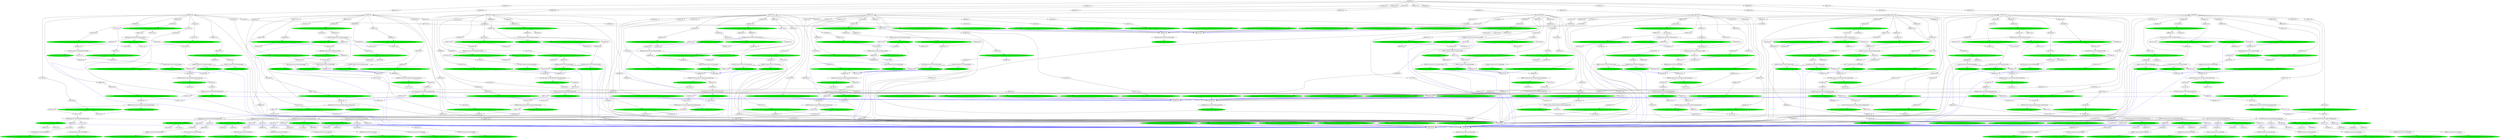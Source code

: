 strict digraph "reflow flowgraph sha256:f7eb6a579e36de3b97eb8b51ba9c29f1d1e51f143f9ff53e636361845a5be6ea" {
// Node definitions.
"00904a9e-extern-n10.r03.s05.Main.cp_variants-s3://niema-test/n10/r03/n10.r03.s05.variants.vcf" [
fillcolor=green
style=filled
];
"00bcb850-val-";
"00f7b3ab-val-";
"01212c1f-extern-n10.r03.s09.Main.cp_low_depth-s3://niema-test/n10/r03/n10.r03.s09.lowdepth.tsv" [
fillcolor=green
style=filled
];
"015ea57b-val-";
"01639ade-val-";
"0203a7c2-val-";
"02ae1ca6-extern-n10.r03.s01.Main.cp_pileup-s3://niema-test/n10/r03/n10.r03.s01.pileup.txt" [
fillcolor=green
style=filled
];
"02d1188a-val-";
"02f4efea-exec-n10.r03.s08.Main.variants" [
fillcolor=green
style=filled
];
"0390eecb-extern-n10.r03.s04.Main.cp_primer_bed-s3://niema-test/n10/r03/n10.r03.s04.primers.bed" [
fillcolor=green
style=filled
];
"039c77b2-val-";
"03c48d28-val-";
"03c8c799-val-";
"03cc763d-intern-n10.r03.s10.Main.fq2-s3://niema-test/n10/r03/n10.r03.s10_R2.fastq" [
fillcolor=green
style=filled
];
"03f0d0ff-exec-n10.r03.s06.Main.consensus" [
fillcolor=green
style=filled
];
"04349694-val-";
"04def9fd-exec-n10.r03.s04.Main.pileup" [
fillcolor=green
style=filled
];
"04fa9931-val-";
"0538521e-val-";
"05704bad-val-";
"05dd18ed-intern-n10.r03.s01.Main.fq1-s3://niema-test/n10/r03/n10.r03.s01_R1.fastq" [
fillcolor=green
style=filled
];
"066b43db-coerce-n10.r03.s03.Main.low_depth";
"06e1efb6-extern-n10.r03.s03.Main.cp_low_depth-s3://niema-test/n10/r03/n10.r03.s03.lowdepth.tsv" [
fillcolor=green
style=filled
];
"07336959-val-";
"07362cdb-val-";
"0746bbbd-val-";
"076d47df-val-";
"0787f496-extern-n10.r03.s08.Main.cp_ref_gff-s3://niema-test/n10/r03/n10.r03.s08.reference.gff" [
fillcolor=green
style=filled
];
"07ada85f-val-";
"07e214bd-coerce-n10.r03.s06.Main.sorted_trimmed_bam";
"087795da-coerce-n10.r03.s02.Main.sorted_trimmed_bam";
"08cfe393-coerce-n10.r03.s09.Main.consensus";
"08ec341c-val-";
"09579e93-val-";
"096d9d29-val-";
"09a44921-coerce-n10.r03.s04.Main.sorted_trimmed_bam";
"09a55e98-val-";
"0a187e9e-extern-n10.r03.s03.Main.cp_sorted_trimmed_bam-s3://niema-test/n10/r03/n10.r03.s03.sorted.trimmed.bam" [
fillcolor=green
style=filled
];
"0a6a0a8c-extern-n10.r03.s02.Main.cp_untrimmed_bam-s3://niema-test/n10/r03/n10.r03.s02.untrimmed.bam" [
fillcolor=green
style=filled
];
"0acb102b-val-";
"0acd7fec-val-";
"0b2208f6-val-";
"0b634b71-extern-n10.r03.s05.Main.cp_primer_bed-s3://niema-test/n10/r03/n10.r03.s05.primers.bed" [
fillcolor=green
style=filled
];
"0b648202-val-";
"0b94f241-coerce-n10.r03.s04.Main.fq1";
"0ba286d0-val-";
"0beaf400-val-";
"0bf1bc1f-val-";
"0c43b38b-val-";
"0c9029b0-val-";
"0c912af0-val-";
"0ce7e7a3-exec-n10.r03.s06.Main.variants" [
fillcolor=green
style=filled
];
"0d0a54b0-val-";
"0d2466fd-val-";
"0d447031-extern-n10.r03.s01.Main.cp_untrimmed_bam-s3://niema-test/n10/r03/n10.r03.s01.untrimmed.bam" [
fillcolor=green
style=filled
];
"0d4a54bc-exec-n10.r03.s03.Main.trimmed_bam" [
fillcolor=green
style=filled
];
"0d4b894b-val-";
"0d74c18a-exec-n10.r03.s05.Main.depth" [
fillcolor=green
style=filled
];
"0dc199bb-val-";
"0dc30933-val-";
"0dc81451-val-";
"0e0e2480-val-";
"0e0fc5f2-val-";
"0e23407e-val-";
"0e2f9f60-val-";
"10021684-val-";
"10a84729-val-";
"10d9f9e3-val-";
"114f219d-val-";
"1164a0a4-exec-n10.r03.s03.Main.variants" [
fillcolor=green
style=filled
];
"1188baa2-val-";
"1189bf0b-coerce-n10.r03.s06.Main.fq1";
"11973e40-val-";
"11dfa4f0-exec-n10.r03.s04.Main.variants" [
fillcolor=green
style=filled
];
"120e4a38-val-";
"123bab95-coerce-n10.r03.s09.Main.variants";
"128d86f5-val-";
"12a4cff4-extern-n10.r03.s08.Main.cp_sorted_trimmed_bam-s3://niema-test/n10/r03/n10.r03.s08.sorted.trimmed.bam" [
fillcolor=green
style=filled
];
"12ef7816-val-";
"12f941ab-val-";
"130b9de8-val-";
"131eeac2-val-";
"1334d1dc-val-";
"133b735b-val-";
"13490836-extern-n10.r03.s10.Main.cp_ref_fas-s3://niema-test/n10/r03/n10.r03.s10.reference.fas" [
fillcolor=green
style=filled
];
"142157f6-val-";
"14831565-val-";
"148c9624-val-";
"156c604f-coerce-n10.r03.s09.Main.untrimmed_bam";
"15747380-extern-n10.r03.s05.Main.cp_consensus-s3://niema-test/n10/r03/n10.r03.s05.consensus.fas" [
fillcolor=green
style=filled
];
"15838cb3-exec-n10.r03.s02.Main.untrimmed_bam" [
fillcolor=green
style=filled
];
"15fe6779-extern-n10.r03.s06.Main.cp_ref_gff-s3://niema-test/n10/r03/n10.r03.s06.reference.gff" [
fillcolor=green
style=filled
];
"1660e383-val-";
"168ac507-val-";
"168f2f2a-coerce-n10.r03.s10.Main.pileup";
"171e5bae-val-";
"17e656bc-val-";
"1856f06f-exec-n10.r03.s04.Main.low_depth" [
fillcolor=green
style=filled
];
"187e760e-val-";
"1886f342-val-";
"19df529c-extern-n10.r03.s02.Main.cp_sorted_trimmed_bam-s3://niema-test/n10/r03/n10.r03.s02.sorted.trimmed.bam" [
fillcolor=green
style=filled
];
"19ee6722-exec-n10.r03.s07.Main.sorted_trimmed_bam" [
fillcolor=green
style=filled
];
"1a593fe9-val-";
"1ae2f588-val-";
"1afb2fea-intern-n10.r03.s09.Main.fq1-s3://niema-test/n10/r03/n10.r03.s09_R1.fastq" [
fillcolor=green
style=filled
];
"1b3fa0e7-val-";
"1b691fc1-exec-n10.r03.s08.Main.sorted_untrimmed_bam" [
fillcolor=green
style=filled
];
"1c320732-val-";
"1c50ff68-coerce-n10.r03.s01.Main.primer_bed";
"1cc513a1-val-";
"1d246da9-val-";
"1dcc33c7-val-";
"1e131a3e-val-";
"1e1f0f85-val-";
"1ed5473b-val-";
"1f45e302-val-";
"1f49bf06-val-";
"1faf8f3c-extern-n10.r03.s02.Main.cp_ref_gff-s3://niema-test/n10/r03/n10.r03.s02.reference.gff" [
fillcolor=green
style=filled
];
"1fb9c298-intern-n10.r03.s05.Main.fq1-s3://niema-test/n10/r03/n10.r03.s05_R1.fastq" [
fillcolor=green
style=filled
];
"2053ba2c-coerce-n10.r03.s10.Main.trimmed_bam";
"209c36d4-coerce-n10.r03.s09.Main.sorted_trimmed_bam";
"20e1a2af-val-";
"212b0a02-val-";
"2157e84e-val-";
"22a2882a-val-";
"22c167e6-exec-n10.r03.s01.Main.untrimmed_bam" [
fillcolor=green
style=filled
];
"231e7f7c-val-";
"2324aef1-coerce-n10.r03.s05.Main.pileup";
"2390cf98-val-";
"23a03859-extern-n10.r03.s10.Main.cp_ref_gff-s3://niema-test/n10/r03/n10.r03.s10.reference.gff" [
fillcolor=green
style=filled
];
"23c70147-val-";
"23d1c07b-val-";
"23d5c020-val-";
"246cbccb-val-";
"248a7e66-val-";
"24e1a869-val-";
"24fa38fa-val-";
"253f94e9-val-";
"25b95057-coerce-n10.r03.s07.Main.pileup";
"26b3e125-val-";
"26e4a318-exec-n10.r03.s02.Main.consensus" [
fillcolor=green
style=filled
];
"27189f14-extern-n10.r03.s04.Main.cp_sorted_trimmed_bam-s3://niema-test/n10/r03/n10.r03.s04.sorted.trimmed.bam" [
fillcolor=green
style=filled
];
"276df92d-val-";
"2816017b-val-";
"290d1ba3-val-";
"292c523d-coerce-n10.r03.s04.Main.depth";
"2938eb9e-val-";
"29714a2e-val-";
"29732184-coerce-n10.r03.s05.Main.untrimmed_bam";
"299a57be-val-";
"29dc1a27-val-";
"2a1465df-extern-n10.r03.s07.Main.cp_ref_fas-s3://niema-test/n10/r03/n10.r03.s07.reference.fas" [
fillcolor=green
style=filled
];
"2a3400b7-extern-n10.r03.s10.Main.cp_low_depth-s3://niema-test/n10/r03/n10.r03.s10.lowdepth.tsv" [
fillcolor=green
style=filled
];
"2a9750d9-val-";
"2b95b5e4-val-";
"2bafaf93-val-";
"2c6756fc-exec-n10.r03.s10.Main.consensus" [
fillcolor=green
style=filled
];
"2c966727-val-";
"2e179711-val-";
"2e29cedb-exec-n10.r03.s09.Main.trimmed_bam" [
fillcolor=green
style=filled
];
"2e4ab4b7-val-";
"2e6a320f-val-";
"2f1135a2-coerce-n10.r03.s03.Main.fq1";
"2f172662-val-";
"2f6ac083-val-";
"2fede0ef-val-";
"2ffe7c52-val-";
"3067e769-extern-n10.r03.s09.Main.cp_consensus-s3://niema-test/n10/r03/n10.r03.s09.consensus.fas" [
fillcolor=green
style=filled
];
"30f2b502-extern-n10.r03.s07.Main.cp_depth-s3://niema-test/n10/r03/n10.r03.s07.depth.txt" [
fillcolor=green
style=filled
];
"3119cabe-coerce-n10.r03.s01.Main.trimmed_bam";
"31a468d3-val-";
"32200af9-val-";
"323b9461-val-";
"323f9a8b-coerce-n10.r03.s08.Main.fq1";
"32e0364f-exec-n10.r03.s07.Main.variants" [
fillcolor=green
style=filled
];
"341753e3-val-";
"348f9ce5-val-";
"34a1d5f1-val-";
"34def648-val-";
"34df0f61-exec-n10.r03.s06.Main.untrimmed_bam" [
fillcolor=green
style=filled
];
"359a9327-coerce-n10.r03.s05.Main.low_depth";
"35c4e8e3-val-";
"35e3b684-val-";
"360957f6-val-";
"365530bc-extern-n10.r03.s09.Main.cp_sorted_trimmed_bam-s3://niema-test/n10/r03/n10.r03.s09.sorted.trimmed.bam" [
fillcolor=green
style=filled
];
"365b885b-val-";
"367132fb-val-";
"36ad8e1f-extern-n10.r03.s04.Main.cp_depth-s3://niema-test/n10/r03/n10.r03.s04.depth.txt" [
fillcolor=green
style=filled
];
"36e7ae0a-val-";
"378665b8-coerce-n10.r03.s07.Main.sorted_trimmed_bam";
"378b2213-val-";
"386884da-val-";
"39f4aef6-val-";
"3a0acdcd-val-";
"3a15aa7e-val-";
"3a370d8c-intern-n10.r03.s08.Main.fq1-s3://niema-test/n10/r03/n10.r03.s08_R1.fastq" [
fillcolor=green
style=filled
];
"3a7fc260-val-";
"3abc7fa7-val-";
"3af5f3de-intern-n10.r03.s07.Main.fq1-s3://niema-test/n10/r03/n10.r03.s07_R1.fastq" [
fillcolor=green
style=filled
];
"3b4fd369-val-";
"3bd36cca-val-";
"3bd49771-val-";
"3c0c84b0-extern-n10.r03.s03.Main.cp_pileup-s3://niema-test/n10/r03/n10.r03.s03.pileup.txt" [
fillcolor=green
style=filled
];
"3c2c04d9-val-";
"3c4228f0-exec-n10.r03.s06.Main.sorted_untrimmed_bam" [
fillcolor=green
style=filled
];
"3c542a30-val-";
"3caa1c9d-coerce-n10.r03.s09.Main.depth";
"3cc1ed02-val-";
"3cdf43bf-val-";
"3d1a8d88-val-";
"3d6f334c-coerce-n10.r03.s01.Main.variants";
"3d74eab2-val-";
"3e2a524f-val-";
"3e77b42c-val-";
"3e957751-val-";
"3e9d1775-val-";
"3eabd35f-coerce-n10.r03.s07.Main.fq2";
"3ef54a19-exec-n10.r03.s08.Main.depth" [
fillcolor=green
style=filled
];
"3f3f941f-val-";
"3faddeb3-coerce-n10.r03.s03.Main.fq2";
"3fce52ab-val-";
"3fe6a31d-val-";
"3ff8e570-val-";
"410c750e-exec-n10.r03.s01.Main.pileup" [
fillcolor=green
style=filled
];
"41135d3c-val-";
"413cc168-coerce-n10.r03.s10.Main.variants";
"41569622-val-";
"417f3727-val-";
"41b7b5d4-val-";
"41ce19b8-val-";
"420dec8e-intern-n10.r03.s08.Main.fq2-s3://niema-test/n10/r03/n10.r03.s08_R2.fastq" [
fillcolor=green
style=filled
];
"42832ddc-coerce-n10.r03.s02.Main.fq2";
"4283afd3-val-";
"42ab6d3c-exec-n10.r03.s06.Main.depth" [
fillcolor=green
style=filled
];
"4320b5ac-val-";
"43292de3-extern-n10.r03.s06.Main.cp_primer_bed-s3://niema-test/n10/r03/n10.r03.s06.primers.bed" [
fillcolor=green
style=filled
];
"43431982-val-";
"435ed7bc-extern-n10.r03.s05.Main.cp_sorted_untrimmed_bam-s3://niema-test/n10/r03/n10.r03.s05.untrimmed.sorted.bam" [
fillcolor=green
style=filled
];
"43694b80-val-";
"43b3ac95-val-";
"43e4dc97-val-";
"43e656b1-coerce-n10.r03.s07.Main.low_depth";
"4400e587-val-";
"44506cc9-val-";
"4461cc06-val-";
"4478264e-coerce-n10.r03.s06.Main.consensus";
"4533f77f-val-";
"45624695-extern-n10.r03.s04.Main.cp_consensus-s3://niema-test/n10/r03/n10.r03.s04.consensus.fas" [
fillcolor=green
style=filled
];
"45814d69-val-";
"4604d4c2-val-";
"46447ed8-val-";
"465d2bdf-val-";
"46854baa-val-";
"46a4d19a-val-";
"46c4fed5-val-";
"46d4a0c1-val-";
"475a2363-exec-n10.r03.s09.Main.depth" [
fillcolor=green
style=filled
];
"47843d1b-extern-n10.r03.s02.Main.cp_low_depth-s3://niema-test/n10/r03/n10.r03.s02.lowdepth.tsv" [
fillcolor=green
style=filled
];
"47eaa55f-val-";
"48894da9-val-";
"48dae692-val-";
"490d2c72-val-";
"491ca06d-val-";
"4924dce8-coerce-n10.r03.s04.Main.untrimmed_bam";
"498a6ed1-val-";
"498efe74-val-";
"49c5c5e5-val-";
"49c772b1-exec-n10.r03.s05.Main.pileup" [
fillcolor=green
style=filled
];
"4a79d725-val-";
"4a93ab85-exec-n10.r03.s01.Main.ref_fas" [
fillcolor=green
style=filled
];
"4a9b1996-val-";
"4ac591b7-coerce-n10.r03.s01.Main.untrimmed_bam";
"4add1de1-val-";
"4b284f32-val-";
"4b7964b3-val-";
"4b920951-intern-n10.r03.s04.Main.fq1-s3://niema-test/n10/r03/n10.r03.s04_R1.fastq" [
fillcolor=green
style=filled
];
"4ba5da65-val-";
"4c0917ca-extern-n10.r03.s02.Main.cp_pileup-s3://niema-test/n10/r03/n10.r03.s02.pileup.txt" [
fillcolor=green
style=filled
];
"4c2aa72c-val-";
"4c2cd6f9-val-";
"4cf2327f-coerce-n10.r03.s10.Main.sorted_trimmed_bam";
"4d277df2-coerce-n10.r03.s09.Main.fq2";
"4d5b87e9-extern-n10.r03.s06.Main.cp_consensus-s3://niema-test/n10/r03/n10.r03.s06.consensus.fas" [
fillcolor=green
style=filled
];
"4e128222-intern-n10.r03.s09.Main.fq2-s3://niema-test/n10/r03/n10.r03.s09_R2.fastq" [
fillcolor=green
style=filled
];
"4e172936-val-";
"4e24c1ac-val-";
"4e556c56-extern-n10.r03.s05.Main.cp_untrimmed_bam-s3://niema-test/n10/r03/n10.r03.s05.untrimmed.bam" [
fillcolor=green
style=filled
];
"4e7614f0-intern-n10.r03.s05.Main.fq2-s3://niema-test/n10/r03/n10.r03.s05_R2.fastq" [
fillcolor=green
style=filled
];
"4e7f6bb1-val-";
"4ee98150-val-";
"4f7f1606-extern-n10.r03.s08.Main.cp_pileup-s3://niema-test/n10/r03/n10.r03.s08.pileup.txt" [
fillcolor=green
style=filled
];
"4f9a22ab-val-";
"502eec7a-exec-n10.r03.s06.Main.pileup" [
fillcolor=green
style=filled
];
"5049cfee-val-";
"50e00eb5-val-";
"510ca633-val-";
"51607eca-val-";
"51e13cfd-extern-n10.r03.s07.Main.cp_low_depth-s3://niema-test/n10/r03/n10.r03.s07.lowdepth.tsv" [
fillcolor=green
style=filled
];
"51f66339-extern-n10.r03.s10.Main.cp_consensus-s3://niema-test/n10/r03/n10.r03.s10.consensus.fas" [
fillcolor=green
style=filled
];
"52d47fab-val-";
"52ebaeec-val-";
"538bc52c-val-";
"53c6879b-val-";
"53e16067-val-";
"53ebadc7-val-";
"5408598c-exec-n10.r03.s06.Main.low_depth" [
fillcolor=green
style=filled
];
"5463ed64-val-";
"54a20756-val-";
"54b625d2-val-";
"54bc3a0b-val-";
"54bd9691-val-";
"54c42778-coerce-n10.r03.s02.Main.sorted_untrimmed_bam";
"54d17ec4-val-";
"5547e63b-coerce-n10.r03.s02.Main.trimmed_bam";
"55935180-coerce-n10.r03.s01.Main.low_depth";
"55bb1737-val-";
"55c0c1ac-val-";
"55d8a8eb-val-";
"560a9bc1-val-";
"562b73b7-coerce-n10.r03.s06.Main.trimmed_bam";
"5641f9a4-val-";
"565d4433-val-";
"569a99c5-coerce-n10.r03.s04.Main.sorted_untrimmed_bam";
"56f2e4fb-coerce-n10.r03.s07.Main.fq1";
"574b00e4-val-";
"576128ff-val-";
"57940795-val-";
"582264f8-val-";
"58813181-exec-n10.r03.s01.Main.variants" [
fillcolor=green
style=filled
];
"591138c5-val-";
"599aea5c-val-";
"59e34a15-val-";
"5a0a3c70-val-";
"5a1b3c26-extern-n10.r03.s03.Main.cp_variants-s3://niema-test/n10/r03/n10.r03.s03.variants.vcf" [
fillcolor=green
style=filled
];
"5ac1569f-val-";
"5aca4865-val-";
"5acdd1bd-extern-n10.r03.s01.Main.cp_consensus-s3://niema-test/n10/r03/n10.r03.s01.consensus.fas" [
fillcolor=green
style=filled
];
"5bd5216d-val-";
"5c59921f-extern-n10.r03.s06.Main.cp_sorted_untrimmed_bam-s3://niema-test/n10/r03/n10.r03.s06.untrimmed.sorted.bam" [
fillcolor=green
style=filled
];
"5c7e27bc-val-";
"5ccea7b0-val-";
"5d0ad16e-val-";
"5d45646b-extern-n10.r03.s05.Main.cp_ref_gff-s3://niema-test/n10/r03/n10.r03.s05.reference.gff" [
fillcolor=green
style=filled
];
"5d8886c6-val-";
"5dd3a33f-exec-n10.r03.s10.Main.trimmed_bam" [
fillcolor=green
style=filled
];
"5ddd66ea-val-";
"5de02701-extern-n10.r03.s01.Main.cp_sorted_untrimmed_bam-s3://niema-test/n10/r03/n10.r03.s01.untrimmed.sorted.bam" [
fillcolor=green
style=filled
];
"5dfb80aa-val-";
"5e246ed6-val-";
"5e7709ad-val-";
"5e998a8b-val-";
"5edb67a7-val-";
"5f38a26b-coerce-n10.r03.s03.Main.untrimmed_bam";
"5f4fb757-val-";
"5f9aea38-intern-n10.r03.s02.Main.fq1-s3://niema-test/n10/r03/n10.r03.s02_R1.fastq" [
fillcolor=green
style=filled
];
"5fb5bc7b-exec-n10.r03.s03.Main.sorted_untrimmed_bam" [
fillcolor=green
style=filled
];
"6015ae1e-coerce-n10.r03.s01.Main.ref_gff";
"60533779-val-";
"6081e301-val-";
"609d5f8d-val-";
"60a8394e-exec-n10.r03.s01.Main.depth" [
fillcolor=green
style=filled
];
"628cb7b8-val-";
"62dd9eed-val-";
"62fb8620-extern-n10.r03.s10.Main.cp_pileup-s3://niema-test/n10/r03/n10.r03.s10.pileup.txt" [
fillcolor=green
style=filled
];
"639c15b1-val-";
"63eb2c91-val-";
"641463c2-val-";
"643da46c-val-";
"649f2a20-exec-n10.r03.s04.Main.sorted_untrimmed_bam" [
fillcolor=green
style=filled
];
"64e0f84f-val-";
"65349686-val-";
"65434d39-extern-n10.r03.s04.Main.cp_ref_fas-s3://niema-test/n10/r03/n10.r03.s04.reference.fas" [
fillcolor=green
style=filled
];
"658709de-extern-n10.r03.s01.Main.cp_primer_bed-s3://niema-test/n10/r03/n10.r03.s01.primers.bed" [
fillcolor=green
style=filled
];
"65c6dc2e-val-";
"662bad67-extern-n10.r03.s07.Main.cp_consensus-s3://niema-test/n10/r03/n10.r03.s07.consensus.fas" [
fillcolor=green
style=filled
];
"66929f7f-exec-n10.r03.s02.Main.trimmed_bam" [
fillcolor=green
style=filled
];
"67259118-coerce-n10.r03.s10.Main.consensus";
"681ef366-exec-n10.r03.s05.Main.untrimmed_bam" [
fillcolor=green
style=filled
];
"682793a0-val-";
"683e35f4-extern-n10.r03.s06.Main.cp_untrimmed_bam-s3://niema-test/n10/r03/n10.r03.s06.untrimmed.bam" [
fillcolor=green
style=filled
];
"68cf9160-val-";
"6929423d-coerce-n10.r03.s07.Main.depth";
"69590a22-extern-n10.r03.s07.Main.cp_primer_bed-s3://niema-test/n10/r03/n10.r03.s07.primers.bed" [
fillcolor=green
style=filled
];
"6974fb49-exec-n10.r03.s08.Main.untrimmed_bam" [
fillcolor=green
style=filled
];
"69974138-coerce-n10.r03.s06.Main.fq2";
"699e2087-val-";
"6a052429-val-";
"6a7b4a72-val-";
"6ab67041-extern-n10.r03.s10.Main.cp_variants-s3://niema-test/n10/r03/n10.r03.s10.variants.vcf" [
fillcolor=green
style=filled
];
"6b054e50-val-";
"6b9831ef-val-";
"6baaee5f-extern-n10.r03.s01.Main.cp_depth-s3://niema-test/n10/r03/n10.r03.s01.depth.txt" [
fillcolor=green
style=filled
];
"6bd461dd-val-";
"6bda32a7-val-";
"6c4e4286-extern-n10.r03.s09.Main.cp_untrimmed_bam-s3://niema-test/n10/r03/n10.r03.s09.untrimmed.bam" [
fillcolor=green
style=filled
];
"6c595371-exec-n10.r03.s08.Main.trimmed_bam" [
fillcolor=green
style=filled
];
"6cd7003e-val-";
"6cf2dd52-coerce-n10.r03.s03.Main.variants";
"6d40e1d4-extern-n10.r03.s08.Main.cp_consensus-s3://niema-test/n10/r03/n10.r03.s08.consensus.fas" [
fillcolor=green
style=filled
];
"6d5b8a63-exec-n10.r03.s05.Main.variants" [
fillcolor=green
style=filled
];
"6d5d4922-val-";
"6e8147f8-extern-n10.r03.s06.Main.cp_depth-s3://niema-test/n10/r03/n10.r03.s06.depth.txt" [
fillcolor=green
style=filled
];
"6eb1ba3e-coerce-n10.r03.s02.Main.consensus";
"6f83f00c-val-";
"6fbda95b-val-";
"6fd83a95-val-";
"6fe425f8-extern-n10.r03.s07.Main.cp_untrimmed_bam-s3://niema-test/n10/r03/n10.r03.s07.untrimmed.bam" [
fillcolor=green
style=filled
];
"706d86d3-val-";
"706d9122-val-";
"707d815d-val-";
"70ac81c6-coerce-n10.r03.s03.Main.depth";
"71ce189d-coerce-n10.r03.s08.Main.low_depth";
"7216a36a-val-";
"72acac6e-val-";
"72e47931-extern-n10.r03.s01.Main.cp_sorted_trimmed_bam-s3://niema-test/n10/r03/n10.r03.s01.sorted.trimmed.bam" [
fillcolor=green
style=filled
];
"7329202e-val-";
"736335e8-exec-n10.r03.s07.Main.low_depth" [
fillcolor=green
style=filled
];
"73658867-val-";
"73d9f4f1-extern-n10.r03.s05.Main.cp_sorted_trimmed_bam-s3://niema-test/n10/r03/n10.r03.s05.sorted.trimmed.bam" [
fillcolor=green
style=filled
];
"7429ddd9-coerce-n10.r03.s07.Main.sorted_untrimmed_bam";
"744389ed-val-";
"747535cb-extern-n10.r03.s03.Main.cp_primer_bed-s3://niema-test/n10/r03/n10.r03.s03.primers.bed" [
fillcolor=green
style=filled
];
"74a82841-exec-n10.r03.s02.Main.low_depth" [
fillcolor=green
style=filled
];
"75156c29-extern-n10.r03.s06.Main.cp_ref_fas-s3://niema-test/n10/r03/n10.r03.s06.reference.fas" [
fillcolor=green
style=filled
];
"7546c043-extern-n10.r03.s09.Main.cp_variants-s3://niema-test/n10/r03/n10.r03.s09.variants.vcf" [
fillcolor=green
style=filled
];
"754bea3d-val-";
"763dcac8-val-";
"7685d8f6-val-";
"7688ba83-extern-n10.r03.s04.Main.cp_untrimmed_bam-s3://niema-test/n10/r03/n10.r03.s04.untrimmed.bam" [
fillcolor=green
style=filled
];
"76c6a22c-val-";
"7776d3c1-val-";
"7826a74b-val-";
"7909e8e5-val-";
"7949c362-val-";
"79922a28-exec-n10.r03.s01.Main.sorted_untrimmed_bam" [
fillcolor=green
style=filled
];
"7a0744ec-val-";
"7abecd57-exec-n10.r03.s09.Main.sorted_untrimmed_bam" [
fillcolor=green
style=filled
];
"7ad78e93-val-";
"7ba5efa0-val-";
"7bd1cfac-val-";
"7c192caf-val-";
"7c61d334-exec-n10.r03.s06.Main.trimmed_bam" [
fillcolor=green
style=filled
];
"7d1dd992-coerce-n10.r03.s05.Main.consensus";
"7dd42a63-extern-n10.r03.s04.Main.cp_variants-s3://niema-test/n10/r03/n10.r03.s04.variants.vcf" [
fillcolor=green
style=filled
];
"7e292ad8-val-";
"7e54d0d4-val-";
"7e9b3aab-exec-n10.r03.s09.Main.variants" [
fillcolor=green
style=filled
];
"7ea20a65-val-";
"7ea6f321-val-";
"7ef3c5e6-val-";
"7f14c304-extern-n10.r03.s01.Main.cp_low_depth-s3://niema-test/n10/r03/n10.r03.s01.lowdepth.tsv" [
fillcolor=green
style=filled
];
"7f22505a-extern-n10.r03.s05.Main.cp_ref_fas-s3://niema-test/n10/r03/n10.r03.s05.reference.fas" [
fillcolor=green
style=filled
];
"7f38b0b2-coerce-n10.r03.s10.Main.fq2";
"7f4cee09-exec-n10.r03.s07.Main.trimmed_bam" [
fillcolor=green
style=filled
];
"7f6f5962-val-";
"7f785ba9-extern-n10.r03.s05.Main.cp_low_depth-s3://niema-test/n10/r03/n10.r03.s05.lowdepth.tsv" [
fillcolor=green
style=filled
];
"7f92b529-val-";
"7ff7615e-val-";
"80774abd-val-";
"809dbcd0-exec-n10.r03.s08.Main.pileup" [
fillcolor=green
style=filled
];
"80f36c55-val-";
"812dce55-val-";
"8176ab02-extern-n10.r03.s03.Main.cp_sorted_untrimmed_bam-s3://niema-test/n10/r03/n10.r03.s03.untrimmed.sorted.bam" [
fillcolor=green
style=filled
];
"81ae61ef-coerce-n10.r03.s10.Main.low_depth";
"81caf251-val-";
"8236439f-intern-n10.r03.s06.Main.fq1-s3://niema-test/n10/r03/n10.r03.s06_R1.fastq" [
fillcolor=green
style=filled
];
"8259c9df-val-";
"832ac11f-val-";
"833510ac-val-";
"83431127-val-";
"83541454-val-";
"83a86cc5-val-";
"8452f181-coerce-n10.r03.s01.Main.fq1";
"849f8371-coerce-n10.r03.s09.Main.trimmed_bam";
"84bb4a7c-exec-n10.r03.s03.Main.depth" [
fillcolor=green
style=filled
];
"84e37b44-val-";
"8502c699-val-";
"85198ae9-coerce-n10.r03.s07.Main.consensus";
"853c4491-coerce-n10.r03.s07.Main.variants";
"8558a6c4-intern-n10.r03.s07.Main.fq2-s3://niema-test/n10/r03/n10.r03.s07_R2.fastq" [
fillcolor=green
style=filled
];
"85e8543e-val-";
"8619970d-val-";
"8620a40a-val-";
"86657f2e-exec-n10.r03.s01.Main.low_depth" [
fillcolor=green
style=filled
];
"86a10758-exec-n10.r03.s07.Main.untrimmed_bam" [
fillcolor=green
style=filled
];
"86bac328-exec-n10.r03.s05.Main.sorted_untrimmed_bam" [
fillcolor=green
style=filled
];
"86c95539-val-";
"87096447-val-";
"871ceade-val-";
"87269688-val-";
"87960b09-extern-n10.r03.s06.Main.cp_sorted_trimmed_bam-s3://niema-test/n10/r03/n10.r03.s06.sorted.trimmed.bam" [
fillcolor=green
style=filled
];
"88b88fea-val-";
"891c4767-val-";
"8958d81c-val-";
"89cc24d9-val-";
"8ac77773-coerce-n10.r03.s02.Main.depth";
"8ad21033-coerce-n10.r03.s02.Main.untrimmed_bam";
"8af69256-extern-n10.r03.s04.Main.cp_sorted_untrimmed_bam-s3://niema-test/n10/r03/n10.r03.s04.untrimmed.sorted.bam" [
fillcolor=green
style=filled
];
"8bdc156f-val-";
"8c10274a-val-";
"8c5ce687-val-";
"8c6a8880-exec-n10.r03.s07.Main.sorted_untrimmed_bam" [
fillcolor=green
style=filled
];
"8cbc20ef-val-";
"8cf039b3-val-";
"8d0283f4-extern-n10.r03.s07.Main.cp_ref_gff-s3://niema-test/n10/r03/n10.r03.s07.reference.gff" [
fillcolor=green
style=filled
];
"8d50d719-val-";
"8d68dc4b-coerce-n10.r03.s07.Main.untrimmed_bam";
"8d6d974f-val-";
"8da30782-val-";
"8dd70185-exec-n10.r03.s02.Main.variants" [
fillcolor=green
style=filled
];
"8df675ee-val-";
"8e210b53-val-";
"8e51878e-val-";
"8eef5c27-val-";
"8ffddbd9-val-";
"9039b152-val-";
"905a8792-extern-n10.r03.s07.Main.cp_variants-s3://niema-test/n10/r03/n10.r03.s07.variants.vcf" [
fillcolor=green
style=filled
];
"911ce738-val-";
"91d5d8d3-val-";
"9215be5e-val-";
"922f431f-exec-n10.r03.s07.Main.depth" [
fillcolor=green
style=filled
];
"92468d58-extern-n10.r03.s07.Main.cp_pileup-s3://niema-test/n10/r03/n10.r03.s07.pileup.txt" [
fillcolor=green
style=filled
];
"9354cbb8-val-";
"93881334-exec-n10.r03.s07.Main.consensus" [
fillcolor=green
style=filled
];
"94307be8-val-";
"9439857c-val-";
"952f9eb9-exec-n10.r03.s10.Main.sorted_trimmed_bam" [
fillcolor=green
style=filled
];
"958352c1-exec-n10.r03.s05.Main.sorted_trimmed_bam" [
fillcolor=green
style=filled
];
"959397aa-val-";
"960853e5-val-";
"960b1fa4-coerce-n10.r03.s05.Main.variants";
"96884f2c-val-";
"96e830f4-val-";
"96eb1109-val-";
"970c4c10-val-";
"977e7acd-val-";
"97d21992-extern-n10.r03.s02.Main.cp_ref_fas-s3://niema-test/n10/r03/n10.r03.s02.reference.fas" [
fillcolor=green
style=filled
];
"986ce3dc-val-";
"9900aaad-intern-n10.r03.s03.Main.fq2-s3://niema-test/n10/r03/n10.r03.s03_R2.fastq" [
fillcolor=green
style=filled
];
"99fc7e1a-exec-n10.r03.s01.Main.sorted_trimmed_bam" [
fillcolor=green
style=filled
];
"99fd5b2e-extern-n10.r03.s05.Main.cp_pileup-s3://niema-test/n10/r03/n10.r03.s05.pileup.txt" [
fillcolor=green
style=filled
];
"9a07ca11-val-";
"9af7c1b4-val-";
"9afa1fe4-val-";
"9b489234-coerce-n10.r03.s04.Main.consensus";
"9b6bf612-extern-n10.r03.s01.Main.cp_ref_gff-s3://niema-test/n10/r03/n10.r03.s01.reference.gff" [
fillcolor=green
style=filled
];
"9b970f07-val-";
"9b984132-val-";
"9bab4c5a-extern-n10.r03.s05.Main.cp_depth-s3://niema-test/n10/r03/n10.r03.s05.depth.txt" [
fillcolor=green
style=filled
];
"9bca4349-val-";
"9bf928ca-coerce-n10.r03.s05.Main.depth";
"9c475404-extern-n10.r03.s03.Main.cp_consensus-s3://niema-test/n10/r03/n10.r03.s03.consensus.fas" [
fillcolor=green
style=filled
];
"9c7fc0da-val-";
"9d306117-val-";
"9d47b621-coerce-n10.r03.s05.Main.fq1";
"9e1a5d7e-coerce-n10.r03.s04.Main.trimmed_bam";
"9ed81e6d-val-";
"9eee69e3-val-";
"9f1d733c-val-";
"9f24c624-val-";
"9f27f980-val-";
"a067fdb7-val-";
"a08688d4-val-";
"a0879ac6-val-";
"a0a10dd5-val-";
"a0b9b7ee-val-";
"a1b79780-intern-n10.r03.s04.Main.fq2-s3://niema-test/n10/r03/n10.r03.s04_R2.fastq" [
fillcolor=green
style=filled
];
"a240ef82-coerce-n10.r03.s09.Main.low_depth";
"a35bc76b-coerce-n10.r03.s08.Main.pileup";
"a3ea69dc-coerce-n10.r03.s03.Main.sorted_trimmed_bam";
"a459512d-val-";
"a4c892a4-val-";
"a5140e67-val-";
"a514e363-val-";
"a56a3688-exec-n10.r03.s01.Main.consensus" [
fillcolor=green
style=filled
];
"a58dba44-val-";
"a5c985f7-coerce-n10.r03.s02.Main.variants";
"a5cca3eb-val-";
"a60b55b0-coerce-n10.r03.s10.Main.sorted_untrimmed_bam";
"a615b5d0-val-";
"a61fb5cb-intern-n10.r03.s03.Main.fq1-s3://niema-test/n10/r03/n10.r03.s03_R1.fastq" [
fillcolor=green
style=filled
];
"a69cdc5e-val-";
"a6bd6dcc-val-";
"a6ef6a67-extern-n10.r03.s06.Main.cp_low_depth-s3://niema-test/n10/r03/n10.r03.s06.lowdepth.tsv" [
fillcolor=green
style=filled
];
"a70d54ab-val-";
"a73c1517-val-";
"a74275e3-coerce-n10.r03.s05.Main.trimmed_bam";
"a753ca0a-val-";
"a7641e28-val-";
"a7c66ec5-exec-n10.r03.s04.Main.trimmed_bam" [
fillcolor=green
style=filled
];
"a7f62cac-val-";
"a80feeff-val-";
"a844c046-val-";
"a8478fc0-val-";
"a8535169-val-";
"a8c61a00-val-";
"a90dc18e-val-";
"a9141d2b-coerce-n10.r03.s08.Main.variants";
"a92fd288-val-";
"a948eaba-val-";
"a96c2474-val-";
"a9ca2286-val-";
"a9edd102-val-";
"aa132988-coerce-n10.r03.s07.Main.trimmed_bam";
"aa3fad65-val-";
"aae7213b-val-";
"ab20d859-extern-n10.r03.s03.Main.cp_ref_fas-s3://niema-test/n10/r03/n10.r03.s03.reference.fas" [
fillcolor=green
style=filled
];
"aba63e70-extern-n10.r03.s08.Main.cp_low_depth-s3://niema-test/n10/r03/n10.r03.s08.lowdepth.tsv" [
fillcolor=green
style=filled
];
"abdb46a9-val-";
"ac403061-extern-n10.r03.s08.Main.cp_depth-s3://niema-test/n10/r03/n10.r03.s08.depth.txt" [
fillcolor=green
style=filled
];
"ac42f12c-val-";
"ac4777e0-coerce-n10.r03.s03.Main.trimmed_bam";
"ac716cc3-extern-n10.r03.s08.Main.cp_variants-s3://niema-test/n10/r03/n10.r03.s08.variants.vcf" [
fillcolor=green
style=filled
];
"ace835a2-exec-n10.r03.s09.Main.sorted_trimmed_bam" [
fillcolor=green
style=filled
];
"ad46fb2f-extern-n10.r03.s07.Main.cp_sorted_trimmed_bam-s3://niema-test/n10/r03/n10.r03.s07.sorted.trimmed.bam" [
fillcolor=green
style=filled
];
"ad576c54-val-";
"ad89d0a1-val-";
"ae65af5a-val-";
"ae75c673-val-";
"aefa0c3c-val-";
"af4f1431-val-";
"af8bace4-val-";
"afbeeaea-extern-n10.r03.s04.Main.cp_low_depth-s3://niema-test/n10/r03/n10.r03.s04.lowdepth.tsv" [
fillcolor=green
style=filled
];
"b016ad43-exec-n10.r03.s05.Main.trimmed_bam" [
fillcolor=green
style=filled
];
"b0395367-val-";
"b04ec044-val-";
"b08ccf18-val-";
"b0949588-coerce-n10.r03.s10.Main.fq1";
"b0db9585-val-";
"b13bc1e0-exec-n10.r03.s09.Main.low_depth" [
fillcolor=green
style=filled
];
"b166d977-exec-n10.r03.s03.Main.low_depth" [
fillcolor=green
style=filled
];
"b197436e-val-";
"b1af5e4b-extern-n10.r03.s04.Main.cp_pileup-s3://niema-test/n10/r03/n10.r03.s04.pileup.txt" [
fillcolor=green
style=filled
];
"b2937f98-coerce-n10.r03.s04.Main.variants";
"b2a7110e-val-";
"b36df818-val-";
"b374a626-intern-n10.r03.s10.Main.fq1-s3://niema-test/n10/r03/n10.r03.s10_R1.fastq" [
fillcolor=green
style=filled
];
"b3a42f51-val-";
"b3be86c2-val-";
"b3db4082-val-";
"b3e08fe4-extern-n10.r03.s09.Main.cp_depth-s3://niema-test/n10/r03/n10.r03.s09.depth.txt" [
fillcolor=green
style=filled
];
"b3ec89c6-val-";
"b3f00816-val-";
"b40ef371-val-";
"b43ef9e6-val-";
"b44029c6-val-";
"b4dcf75a-val-";
"b538a659-coerce-n10.r03.s03.Main.sorted_untrimmed_bam";
"b622ab58-val-";
"b645e83d-val-";
"b65f9053-extern-n10.r03.s02.Main.cp_sorted_untrimmed_bam-s3://niema-test/n10/r03/n10.r03.s02.untrimmed.sorted.bam" [
fillcolor=green
style=filled
];
"b669cf8c-coerce-n10.r03.s09.Main.sorted_untrimmed_bam";
"b698e10b-val-";
"b6e2dda7-val-";
"b6fada28-val-";
"b8158a7f-val-";
"b8c74f80-coerce-n10.r03.s08.Main.untrimmed_bam";
"b8db51b8-val-";
"b92ecb56-val-";
"b9663b48-val-";
"b9df6d7c-val-";
"b9e9d144-val-";
"b9f4b0ed-coerce-n10.r03.s01.Main.pileup";
"ba1b27ec-val-";
"ba87a048-val-";
"bae96f69-val-";
"bb1c1911-val-";
"bb30c705-val-";
"bb9ef624-val-";
"bbcdf02f-coerce-n10.r03.s06.Main.variants";
"bc1dc742-exec-n10.r03.s08.Main.sorted_trimmed_bam" [
fillcolor=green
style=filled
];
"bcdc3467-val-";
"bd5de85f-coerce-n10.r03.s08.Main.sorted_trimmed_bam";
"bda3e81b-val-";
"bdadca5a-val-";
"bdcda508-extern-n10.r03.s10.Main.cp_untrimmed_bam-s3://niema-test/n10/r03/n10.r03.s10.untrimmed.bam" [
fillcolor=green
style=filled
];
"bdefee99-exec-n10.r03.s01.Main.trimmed_bam" [
fillcolor=green
style=filled
];
"be873d5b-exec-n10.r03.s03.Main.untrimmed_bam" [
fillcolor=green
style=filled
];
"beb690d3-val-";
"bedf44a4-coerce-n10.r03.s06.Main.untrimmed_bam";
"bedfcd20-val-";
"bf43e389-val-";
"bf89edd5-val-";
"bf93a29a-val-";
"bfb75a67-val-";
"c0018d31-val-";
"c07a738e-val-";
"c091ea98-exec-n10.r03.s06.Main.sorted_trimmed_bam" [
fillcolor=green
style=filled
];
"c10ee769-val-";
"c3013be9-val-";
"c334bf64-val-";
"c389d375-coerce-n10.r03.s05.Main.sorted_untrimmed_bam";
"c39db8bf-exec-n10.r03.s10.Main.variants" [
fillcolor=green
style=filled
];
"c3ca7e0e-val-";
"c3d33489-extern-n10.r03.s06.Main.cp_variants-s3://niema-test/n10/r03/n10.r03.s06.variants.vcf" [
fillcolor=green
style=filled
];
"c3ef1656-val-";
"c41867e3-val-";
"c45958e1-val-";
"c533b8a9-val-";
"c5b16688-val-";
"c5b57562-val-";
"c6110c84-val-";
"c76fed01-val-";
"c7dc41cb-val-";
"c8c7b08c-val-";
"c8da40c5-val-";
"c93d0610-val-";
"c951b839-val-";
"caae438a-exec-n10.r03.s10.Main.depth" [
fillcolor=green
style=filled
];
"cab9029b-coerce-n10.r03.s06.Main.sorted_untrimmed_bam";
"cb26a899-val-";
"cb893df4-val-";
"cb9f85a8-extern-n10.r03.s02.Main.cp_variants-s3://niema-test/n10/r03/n10.r03.s02.variants.vcf" [
fillcolor=green
style=filled
];
"cbc10396-val-";
"cbf39893-val-";
"cc3f3786-extern-n10.r03.s01.Main.cp_variants-s3://niema-test/n10/r03/n10.r03.s01.variants.vcf" [
fillcolor=green
style=filled
];
"cc7e8fed-val-";
"ccd068f9-val-";
"ccec2b36-val-";
"cda00e94-exec-n10.r03.s02.Main.sorted_trimmed_bam" [
fillcolor=green
style=filled
];
"cdb8a60b-val-";
"cdc3eff1-val-";
"cdc54262-val-";
"cdfffb72-extern-n10.r03.s04.Main.cp_ref_gff-s3://niema-test/n10/r03/n10.r03.s04.reference.gff" [
fillcolor=green
style=filled
];
"ce19cada-exec-n10.r03.s08.Main.low_depth" [
fillcolor=green
style=filled
];
"cf0b86f5-extern-n10.r03.s09.Main.cp_primer_bed-s3://niema-test/n10/r03/n10.r03.s09.primers.bed" [
fillcolor=green
style=filled
];
"cf3b3252-coerce-n10.r03.s04.Main.fq2";
"cf49a49e-coerce-n10.r03.s08.Main.trimmed_bam";
"cfa5d94c-extern-n10.r03.s02.Main.cp_consensus-s3://niema-test/n10/r03/n10.r03.s02.consensus.fas" [
fillcolor=green
style=filled
];
"cfaa29ec-val-";
"cfaadc87-val-";
"d05642b7-val-";
"d0a31bf2-coerce-n10.r03.s01.Main.sorted_untrimmed_bam";
"d0b5ceac-extern-n10.r03.s10.Main.cp_depth-s3://niema-test/n10/r03/n10.r03.s10.depth.txt" [
fillcolor=green
style=filled
];
"d12e55d3-coerce-n10.r03.s04.Main.pileup";
"d1888155-extern-n10.r03.s08.Main.cp_untrimmed_bam-s3://niema-test/n10/r03/n10.r03.s08.untrimmed.bam" [
fillcolor=green
style=filled
];
"d18f07e4-val-";
"d1a91693-exec-n10.r03.s10.Main.sorted_untrimmed_bam" [
fillcolor=green
style=filled
];
"d2274007-coerce-n10.r03.s06.Main.depth";
"d263bf76-exec-n10.r03.s03.Main.sorted_trimmed_bam" [
fillcolor=green
style=filled
];
"d2a88192-val-";
"d2b6a987-val-";
"d2d49edc-extern-n10.r03.s03.Main.cp_untrimmed_bam-s3://niema-test/n10/r03/n10.r03.s03.untrimmed.bam" [
fillcolor=green
style=filled
];
"d2dea943-val-";
"d32ec4e6-val-";
"d37e671c-val-";
"d3a2b403-val-";
"d42a7262-val-";
"d459f71d-val-";
"d45a558e-extern-n10.r03.s10.Main.cp_primer_bed-s3://niema-test/n10/r03/n10.r03.s10.primers.bed" [
fillcolor=green
style=filled
];
"d50378e4-val-";
"d50f34ea-val-";
"d55d1ea3-exec-n10.r03.s03.Main.consensus" [
fillcolor=green
style=filled
];
"d59325e0-exec-n10.r03.s09.Main.pileup" [
fillcolor=green
style=filled
];
"d6353bec-val-";
"d6a91fa4-val-";
"d7a7777a-val-";
"d7d3cf81-val-";
"d7e0add1-val-";
"d7eee863-val-";
"d7f58d08-val-";
"d834fff1-val-";
"d8456615-extern-n10.r03.s07.Main.cp_sorted_untrimmed_bam-s3://niema-test/n10/r03/n10.r03.s07.untrimmed.sorted.bam" [
fillcolor=green
style=filled
];
"d876594c-coerce-n10.r03.s03.Main.pileup";
"d917bcd2-val-";
"d94109e2-val-";
"d975c520-val-";
"d9deec1c-val-";
"d9fcec0c-coerce-n10.r03.s06.Main.low_depth";
"da336c8a-exec-n10.r03.s04.Main.sorted_trimmed_bam" [
fillcolor=green
style=filled
];
"db72014e-val-";
"db804790-val-";
"db87ae08-val-";
"dc1d3e0d-coerce-n10.r03.s09.Main.fq1";
"dc23890d-extern-n10.r03.s02.Main.cp_primer_bed-s3://niema-test/n10/r03/n10.r03.s02.primers.bed" [
fillcolor=green
style=filled
];
"dc6634f8-val-";
"dc79ac85-val-";
"dce32a26-extern-n10.r03.s09.Main.cp_sorted_untrimmed_bam-s3://niema-test/n10/r03/n10.r03.s09.untrimmed.sorted.bam" [
fillcolor=green
style=filled
];
"dcfe0941-exec-n10.r03.s10.Main.pileup" [
fillcolor=green
style=filled
];
"dd126fa6-val-";
"dd6277f6-exec-n10.r03.s02.Main.sorted_untrimmed_bam" [
fillcolor=green
style=filled
];
"ddafacb8-extern-n10.r03.s10.Main.cp_sorted_trimmed_bam-s3://niema-test/n10/r03/n10.r03.s10.sorted.trimmed.bam" [
fillcolor=green
style=filled
];
"ddb5266d-val-";
"ddcc7b99-coerce-n10.r03.s03.Main.consensus";
"de0d1b92-coerce-n10.r03.s02.Main.low_depth";
"de0d5aad-val-";
"de68f54f-exec-n10.r03.s08.Main.consensus" [
fillcolor=green
style=filled
];
"de8aa781-val-";
"dea3edc5-coerce-n10.r03.s10.Main.untrimmed_bam";
"dea53083-val-";
"dec99de5-val-";
"dfdb87e8-intern-n10.r03.s06.Main.fq2-s3://niema-test/n10/r03/n10.r03.s06_R2.fastq" [
fillcolor=green
style=filled
];
"e05555c0-val-";
"e0811d4f-val-";
"e0c59d8d-val-";
"e14c3f0e-val-";
"e15664db-val-";
"e15a2a22-val-";
"e1733329-val-";
"e19afb93-val-";
"e1da8383-val-";
"e287dfb1-val-";
"e2a55f30-val-";
"e2f044e8-val-";
"e32e3fbc-val-";
"e35cfcc1-val-";
"e3780537-val-";
"e38044de-exec-n10.r03.s01.Main.ref_gff" [
fillcolor=green
style=filled
];
"e3e36c81-val-";
"e4973fc0-extern-n10.r03.s09.Main.cp_pileup-s3://niema-test/n10/r03/n10.r03.s09.pileup.txt" [
fillcolor=green
style=filled
];
"e4bce5fc-val-";
"e52166e7-extern-n10.r03.s08.Main.cp_sorted_untrimmed_bam-s3://niema-test/n10/r03/n10.r03.s08.untrimmed.sorted.bam" [
fillcolor=green
style=filled
];
"e53ebf88-val-";
"e614e96c-coerce-n10.r03.s08.Main.fq2";
"e69c8b79-exec-n10.r03.s01.Main.primer_bed" [
fillcolor=green
style=filled
];
"e69e57bf-extern-n10.r03.s09.Main.cp_ref_fas-s3://niema-test/n10/r03/n10.r03.s09.reference.fas" [
fillcolor=green
style=filled
];
"e71ff8c1-val-";
"e759d1e2-val-";
"e76f1158-exec-n10.r03.s04.Main.depth" [
fillcolor=green
style=filled
];
"e7c4ec6f-val-";
"e858ad97-val-";
"e8ee08be-val-";
"e912fa6b-val-";
"e92d4cf3-val-";
"e93edc34-coerce-n10.r03.s01.Main.ref_fas";
"e9e7699c-val-";
"ea118390-val-";
"ea8a8a69-val-";
"eacbea03-val-";
"eafbdbbf-coerce-n10.r03.s06.Main.pileup";
"eb71f068-extern-n10.r03.s03.Main.cp_depth-s3://niema-test/n10/r03/n10.r03.s03.depth.txt" [
fillcolor=green
style=filled
];
"ebba6835-val-";
"ebcfa546-val-";
"ec2e2ef1-exec-n10.r03.s10.Main.untrimmed_bam" [
fillcolor=green
style=filled
];
"ec9bc607-coerce-n10.r03.s10.Main.depth";
"eca9a6a6-val-";
"ed42ad9b-val-";
"ed4f9ddb-val-";
"ee1dd5fa-coerce-n10.r03.s05.Main.fq2";
"ee1e3b1b-extern-n10.r03.s10.Main.cp_sorted_untrimmed_bam-s3://niema-test/n10/r03/n10.r03.s10.untrimmed.sorted.bam" [
fillcolor=green
style=filled
];
"ee400c44-exec-n10.r03.s05.Main.low_depth" [
fillcolor=green
style=filled
];
"ee71980b-val-";
"eebe37f4-val-";
"eecaa799-exec-n10.r03.s04.Main.untrimmed_bam" [
fillcolor=green
style=filled
];
"ef044a13-coerce-n10.r03.s02.Main.fq1";
"ef254125-val-";
"ef71227d-val-";
"f0093e8c-coerce-n10.r03.s01.Main.sorted_trimmed_bam";
"f0248798-extern-n10.r03.s08.Main.cp_ref_fas-s3://niema-test/n10/r03/n10.r03.s08.reference.fas" [
fillcolor=green
style=filled
];
"f04178e5-val-";
"f0674eaa-exec-n10.r03.s05.Main.consensus" [
fillcolor=green
style=filled
];
"f092c7fa-exec-n10.r03.s03.Main.pileup" [
fillcolor=green
style=filled
];
"f095b566-coerce-n10.r03.s08.Main.consensus";
"f0f691cf-val-";
"f0fb11fa-val-";
"f142a40f-coerce-n10.r03.s02.Main.pileup";
"f2165f70-coerce-n10.r03.s01.Main.consensus";
"f2ad2048-val-";
"f2b7be2c-exec-n10.r03.s09.Main.consensus" [
fillcolor=green
style=filled
];
"f2c5a630-extern-n10.r03.s02.Main.cp_depth-s3://niema-test/n10/r03/n10.r03.s02.depth.txt" [
fillcolor=green
style=filled
];
"f2d39787-coerce-n10.r03.s09.Main.pileup";
"f2d931aa-extern-n10.r03.s01.Main.cp_ref_fas-s3://niema-test/n10/r03/n10.r03.s01.reference.fas" [
fillcolor=green
style=filled
];
"f3179379-exec-n10.r03.s07.Main.pileup" [
fillcolor=green
style=filled
];
"f3c671be-coerce-n10.r03.s08.Main.depth";
"f3cd531e-val-";
"f3f521ba-val-";
"f3faba21-coerce-n10.r03.s05.Main.sorted_trimmed_bam";
"f422947a-val-";
"f44192b1-exec-n10.r03.s10.Main.low_depth" [
fillcolor=green
style=filled
];
"f49ec8e7-coerce-n10.r03.s08.Main.sorted_untrimmed_bam";
"f4b7cef7-extern-n10.r03.s06.Main.cp_pileup-s3://niema-test/n10/r03/n10.r03.s06.pileup.txt" [
fillcolor=green
style=filled
];
"f51bf748-extern-n10.r03.s08.Main.cp_primer_bed-s3://niema-test/n10/r03/n10.r03.s08.primers.bed" [
fillcolor=green
style=filled
];
"f53f23e8-val-";
"f53fe769-val-";
"f568b515-val-";
"f5b4bfb5-val-";
"f63ab912-coerce-n10.r03.s01.Main.fq2";
"f687f345-val-";
"f6a9f9a4-val-";
"f7b14301-exec-n10.r03.s09.Main.untrimmed_bam" [
fillcolor=green
style=filled
];
"f7b53fba-coerce-n10.r03.s04.Main.low_depth";
"f7e817c9-val-";
"f8b6fef5-exec-n10.r03.s04.Main.consensus" [
fillcolor=green
style=filled
];
"f9429dd3-val-";
"f9c9d26d-val-";
"f9d1dd72-val-";
"f9f0608f-coerce-n10.r03.s01.Main.depth";
"faa7c0e7-intern-n10.r03.s02.Main.fq2-s3://niema-test/n10/r03/n10.r03.s02_R2.fastq" [
fillcolor=green
style=filled
];
"facdac2d-extern-n10.r03.s09.Main.cp_ref_gff-s3://niema-test/n10/r03/n10.r03.s09.reference.gff" [
fillcolor=green
style=filled
];
"fad91720-val-";
"fb7960e3-val-";
"fb906daf-intern-n10.r03.s01.Main.fq2-s3://niema-test/n10/r03/n10.r03.s01_R2.fastq" [
fillcolor=green
style=filled
];
"fb9c5520-exec-n10.r03.s02.Main.pileup" [
fillcolor=green
style=filled
];
"fc548860-exec-n10.r03.s02.Main.depth" [
fillcolor=green
style=filled
];
"fd2d4604-val-";
"fdba70bd-val-";
"fdd21cee-val-";
"fe347ff2-val-";
"fe4d214d-val-";
"feba86a8-val-";
"ff579f47-extern-n10.r03.s03.Main.cp_ref_gff-s3://niema-test/n10/r03/n10.r03.s03.reference.gff" [
fillcolor=green
style=filled
];
"ff5b913c-val-";
"ff825f33-val-";
"ffa913c5-val-";

// Edge definitions.
"00904a9e-extern-n10.r03.s05.Main.cp_variants-s3://niema-test/n10/r03/n10.r03.s05.variants.vcf" -> "0acb102b-val-" [dynamic=false];
"00904a9e-extern-n10.r03.s05.Main.cp_variants-s3://niema-test/n10/r03/n10.r03.s05.variants.vcf" -> "c8c7b08c-val-" [
dynamic=true
color=blue
];
"00bcb850-val-" -> "d8456615-extern-n10.r03.s07.Main.cp_sorted_untrimmed_bam-s3://niema-test/n10/r03/n10.r03.s07.untrimmed.sorted.bam" [dynamic=false];
"00f7b3ab-val-" -> "31a468d3-val-" [dynamic=false];
"01212c1f-extern-n10.r03.s09.Main.cp_low_depth-s3://niema-test/n10/r03/n10.r03.s09.lowdepth.tsv" -> "23d1c07b-val-" [
dynamic=true
color=blue
];
"01212c1f-extern-n10.r03.s09.Main.cp_low_depth-s3://niema-test/n10/r03/n10.r03.s09.lowdepth.tsv" -> "5641f9a4-val-" [dynamic=false];
"01639ade-val-" -> "bdadca5a-val-" [dynamic=false];
"0203a7c2-val-" -> "19df529c-extern-n10.r03.s02.Main.cp_sorted_trimmed_bam-s3://niema-test/n10/r03/n10.r03.s02.sorted.trimmed.bam" [dynamic=false];
"02ae1ca6-extern-n10.r03.s01.Main.cp_pileup-s3://niema-test/n10/r03/n10.r03.s01.pileup.txt" -> "491ca06d-val-" [dynamic=false];
"02ae1ca6-extern-n10.r03.s01.Main.cp_pileup-s3://niema-test/n10/r03/n10.r03.s01.pileup.txt" -> "b645e83d-val-" [
dynamic=true
color=blue
];
"02d1188a-val-" -> "8d0283f4-extern-n10.r03.s07.Main.cp_ref_gff-s3://niema-test/n10/r03/n10.r03.s07.reference.gff" [dynamic=false];
"02f4efea-exec-n10.r03.s08.Main.variants" -> "3bd36cca-val-" [
dynamic=true
color=blue
];
"02f4efea-exec-n10.r03.s08.Main.variants" -> "59e34a15-val-" [
dynamic=true
color=blue
];
"0390eecb-extern-n10.r03.s04.Main.cp_primer_bed-s3://niema-test/n10/r03/n10.r03.s04.primers.bed" -> "53e16067-val-" [
dynamic=true
color=blue
];
"0390eecb-extern-n10.r03.s04.Main.cp_primer_bed-s3://niema-test/n10/r03/n10.r03.s04.primers.bed" -> "6a052429-val-" [dynamic=false];
"039c77b2-val-" -> "a0879ac6-val-" [dynamic=false];
"03c48d28-val-" -> "0e2f9f60-val-" [dynamic=false];
"03c48d28-val-" -> "2b95b5e4-val-" [dynamic=false];
"03c48d28-val-" -> "3d1a8d88-val-" [dynamic=false];
"03c48d28-val-" -> "609d5f8d-val-" [dynamic=false];
"03c48d28-val-" -> "6f83f00c-val-" [dynamic=false];
"03c48d28-val-" -> "754bea3d-val-" [dynamic=false];
"03c48d28-val-" -> "763dcac8-val-" [dynamic=false];
"03c48d28-val-" -> "88b88fea-val-" [dynamic=false];
"03c48d28-val-" -> "ae75c673-val-" [dynamic=false];
"03c48d28-val-" -> "c334bf64-val-" [dynamic=false];
"03c48d28-val-" -> "e7c4ec6f-val-" [dynamic=false];
"03f0d0ff-exec-n10.r03.s06.Main.consensus" -> "59e34a15-val-" [
dynamic=true
color=blue
];
"03f0d0ff-exec-n10.r03.s06.Main.consensus" -> "7bd1cfac-val-" [
dynamic=true
color=blue
];
"03f0d0ff-exec-n10.r03.s06.Main.consensus" -> "a844c046-val-" [
dynamic=true
color=blue
];
"04349694-val-" -> "4a79d725-val-" [dynamic=false];
"04def9fd-exec-n10.r03.s04.Main.pileup" -> "59e34a15-val-" [
dynamic=true
color=blue
];
"04def9fd-exec-n10.r03.s04.Main.pileup" -> "891c4767-val-" [
dynamic=true
color=blue
];
"04fa9931-val-" -> "b3a42f51-val-" [dynamic=false];
"0538521e-val-" -> "0ba286d0-val-" [dynamic=false];
"066b43db-coerce-n10.r03.s03.Main.low_depth" -> "5dfb80aa-val-" [dynamic=false];
"066b43db-coerce-n10.r03.s03.Main.low_depth" -> "b166d977-exec-n10.r03.s03.Main.low_depth" [
dynamic=true
color=blue
];
"06e1efb6-extern-n10.r03.s03.Main.cp_low_depth-s3://niema-test/n10/r03/n10.r03.s03.lowdepth.tsv" -> "c3ef1656-val-" [
dynamic=true
color=blue
];
"06e1efb6-extern-n10.r03.s03.Main.cp_low_depth-s3://niema-test/n10/r03/n10.r03.s03.lowdepth.tsv" -> "d94109e2-val-" [dynamic=false];
"07336959-val-" -> "53ebadc7-val-" [dynamic=false];
"07362cdb-val-" -> "e53ebf88-val-" [dynamic=false];
"0746bbbd-val-" -> "3d6f334c-coerce-n10.r03.s01.Main.variants" [dynamic=false];
"076d47df-val-" -> "09579e93-val-" [dynamic=false];
"0787f496-extern-n10.r03.s08.Main.cp_ref_gff-s3://niema-test/n10/r03/n10.r03.s08.reference.gff" -> "26b3e125-val-" [
dynamic=true
color=blue
];
"0787f496-extern-n10.r03.s08.Main.cp_ref_gff-s3://niema-test/n10/r03/n10.r03.s08.reference.gff" -> "9439857c-val-" [dynamic=false];
"07ada85f-val-" -> "0d2466fd-val-" [dynamic=false];
"07ada85f-val-" -> "2bafaf93-val-" [dynamic=false];
"07ada85f-val-" -> "565d4433-val-" [dynamic=false];
"07ada85f-val-" -> "706d9122-val-" [dynamic=false];
"07ada85f-val-" -> "80774abd-val-" [dynamic=false];
"07ada85f-val-" -> "80f36c55-val-" [dynamic=false];
"07ada85f-val-" -> "9b970f07-val-" [dynamic=false];
"07ada85f-val-" -> "abdb46a9-val-" [dynamic=false];
"07ada85f-val-" -> "d7eee863-val-" [dynamic=false];
"07ada85f-val-" -> "f9c9d26d-val-" [dynamic=false];
"07ada85f-val-" -> "ff825f33-val-" [dynamic=false];
"07e214bd-coerce-n10.r03.s06.Main.sorted_trimmed_bam" -> "3c2c04d9-val-" [dynamic=false];
"07e214bd-coerce-n10.r03.s06.Main.sorted_trimmed_bam" -> "c091ea98-exec-n10.r03.s06.Main.sorted_trimmed_bam" [
dynamic=true
color=blue
];
"087795da-coerce-n10.r03.s02.Main.sorted_trimmed_bam" -> "cda00e94-exec-n10.r03.s02.Main.sorted_trimmed_bam" [
dynamic=true
color=blue
];
"087795da-coerce-n10.r03.s02.Main.sorted_trimmed_bam" -> "ee71980b-val-" [dynamic=false];
"08cfe393-coerce-n10.r03.s09.Main.consensus" -> "3e2a524f-val-" [dynamic=false];
"08cfe393-coerce-n10.r03.s09.Main.consensus" -> "8259c9df-val-" [dynamic=false];
"08cfe393-coerce-n10.r03.s09.Main.consensus" -> "ed42ad9b-val-" [dynamic=false];
"08cfe393-coerce-n10.r03.s09.Main.consensus" -> "f2b7be2c-exec-n10.r03.s09.Main.consensus" [
dynamic=true
color=blue
];
"08ec341c-val-" -> "b6fada28-val-" [dynamic=false];
"09579e93-val-" -> "e52166e7-extern-n10.r03.s08.Main.cp_sorted_untrimmed_bam-s3://niema-test/n10/r03/n10.r03.s08.untrimmed.sorted.bam" [dynamic=false];
"096d9d29-val-" -> "9b984132-val-" [dynamic=false];
"09a44921-coerce-n10.r03.s04.Main.sorted_trimmed_bam" -> "da336c8a-exec-n10.r03.s04.Main.sorted_trimmed_bam" [
dynamic=true
color=blue
];
"09a44921-coerce-n10.r03.s04.Main.sorted_trimmed_bam" -> "f2ad2048-val-" [dynamic=false];
"0a187e9e-extern-n10.r03.s03.Main.cp_sorted_trimmed_bam-s3://niema-test/n10/r03/n10.r03.s03.sorted.trimmed.bam" -> "a92fd288-val-" [dynamic=false];
"0a187e9e-extern-n10.r03.s03.Main.cp_sorted_trimmed_bam-s3://niema-test/n10/r03/n10.r03.s03.sorted.trimmed.bam" -> "ebcfa546-val-" [
dynamic=true
color=blue
];
"0a6a0a8c-extern-n10.r03.s02.Main.cp_untrimmed_bam-s3://niema-test/n10/r03/n10.r03.s02.untrimmed.bam" -> "a9edd102-val-" [
dynamic=true
color=blue
];
"0a6a0a8c-extern-n10.r03.s02.Main.cp_untrimmed_bam-s3://niema-test/n10/r03/n10.r03.s02.untrimmed.bam" -> "cdb8a60b-val-" [dynamic=false];
"0acb102b-val-" -> "960b1fa4-coerce-n10.r03.s05.Main.variants" [dynamic=false];
"0b2208f6-val-" -> "e15664db-val-" [dynamic=false];
"0b634b71-extern-n10.r03.s05.Main.cp_primer_bed-s3://niema-test/n10/r03/n10.r03.s05.primers.bed" -> "53e16067-val-" [
dynamic=true
color=blue
];
"0b634b71-extern-n10.r03.s05.Main.cp_primer_bed-s3://niema-test/n10/r03/n10.r03.s05.primers.bed" -> "6a052429-val-" [dynamic=false];
"0b648202-val-" -> "f9429dd3-val-" [dynamic=false];
"0b94f241-coerce-n10.r03.s04.Main.fq1" -> "4b920951-intern-n10.r03.s04.Main.fq1-s3://niema-test/n10/r03/n10.r03.s04_R1.fastq" [dynamic=false];
"0ba286d0-val-" -> "d9fcec0c-coerce-n10.r03.s06.Main.low_depth" [dynamic=false];
"0beaf400-val-" -> "148c9624-val-" [dynamic=false];
"0bf1bc1f-val-" -> "0b94f241-coerce-n10.r03.s04.Main.fq1" [dynamic=false];
"0c43b38b-val-" -> "707d815d-val-" [dynamic=false];
"0c9029b0-val-" -> "4f7f1606-extern-n10.r03.s08.Main.cp_pileup-s3://niema-test/n10/r03/n10.r03.s08.pileup.txt" [dynamic=false];
"0c912af0-val-" -> "f3c671be-coerce-n10.r03.s08.Main.depth" [dynamic=false];
"0ce7e7a3-exec-n10.r03.s06.Main.variants" -> "59e34a15-val-" [
dynamic=true
color=blue
];
"0ce7e7a3-exec-n10.r03.s06.Main.variants" -> "beb690d3-val-" [
dynamic=true
color=blue
];
"0d0a54b0-val-" -> "0a6a0a8c-extern-n10.r03.s02.Main.cp_untrimmed_bam-s3://niema-test/n10/r03/n10.r03.s02.untrimmed.bam" [dynamic=false];
"0d2466fd-val-" -> "367132fb-val-" [dynamic=false];
"0d447031-extern-n10.r03.s01.Main.cp_untrimmed_bam-s3://niema-test/n10/r03/n10.r03.s01.untrimmed.bam" -> "591138c5-val-" [dynamic=false];
"0d447031-extern-n10.r03.s01.Main.cp_untrimmed_bam-s3://niema-test/n10/r03/n10.r03.s01.untrimmed.bam" -> "d18f07e4-val-" [
dynamic=true
color=blue
];
"0d4a54bc-exec-n10.r03.s03.Main.trimmed_bam" -> "53e16067-val-" [
dynamic=true
color=blue
];
"0d4a54bc-exec-n10.r03.s03.Main.trimmed_bam" -> "de0d5aad-val-" [
dynamic=true
color=blue
];
"0d4b894b-val-" -> "65434d39-extern-n10.r03.s04.Main.cp_ref_fas-s3://niema-test/n10/r03/n10.r03.s04.reference.fas" [dynamic=false];
"0d74c18a-exec-n10.r03.s05.Main.depth" -> "76c6a22c-val-" [
dynamic=true
color=blue
];
"0dc199bb-val-" -> "49c5c5e5-val-" [dynamic=false];
"0dc30933-val-" -> "52ebaeec-val-" [dynamic=false];
"0dc81451-val-" -> "b65f9053-extern-n10.r03.s02.Main.cp_sorted_untrimmed_bam-s3://niema-test/n10/r03/n10.r03.s02.untrimmed.sorted.bam" [dynamic=false];
"0e0e2480-val-" -> "3e77b42c-val-" [dynamic=false];
"0e23407e-val-" -> "41b7b5d4-val-" [dynamic=false];
"0e2f9f60-val-" -> "83541454-val-" [dynamic=false];
"10a84729-val-" -> "9bf928ca-coerce-n10.r03.s05.Main.depth" [dynamic=false];
"10d9f9e3-val-" -> "83a86cc5-val-" [dynamic=false];
"114f219d-val-" -> "aa132988-coerce-n10.r03.s07.Main.trimmed_bam" [dynamic=false];
"1164a0a4-exec-n10.r03.s03.Main.variants" -> "59e34a15-val-" [
dynamic=true
color=blue
];
"1164a0a4-exec-n10.r03.s03.Main.variants" -> "ebcfa546-val-" [
dynamic=true
color=blue
];
"1188baa2-val-" -> "f3cd531e-val-" [dynamic=false];
"1189bf0b-coerce-n10.r03.s06.Main.fq1" -> "8236439f-intern-n10.r03.s06.Main.fq1-s3://niema-test/n10/r03/n10.r03.s06_R1.fastq" [dynamic=false];
"11973e40-val-" -> "bfb75a67-val-" [dynamic=false];
"11dfa4f0-exec-n10.r03.s04.Main.variants" -> "59e34a15-val-" [
dynamic=true
color=blue
];
"11dfa4f0-exec-n10.r03.s04.Main.variants" -> "891c4767-val-" [
dynamic=true
color=blue
];
"120e4a38-val-" -> "5c59921f-extern-n10.r03.s06.Main.cp_sorted_untrimmed_bam-s3://niema-test/n10/r03/n10.r03.s06.untrimmed.sorted.bam" [dynamic=false];
"123bab95-coerce-n10.r03.s09.Main.variants" -> "7e9b3aab-exec-n10.r03.s09.Main.variants" [
dynamic=true
color=blue
];
"123bab95-coerce-n10.r03.s09.Main.variants" -> "8259c9df-val-" [dynamic=false];
"123bab95-coerce-n10.r03.s09.Main.variants" -> "960853e5-val-" [dynamic=false];
"128d86f5-val-" -> "1189bf0b-coerce-n10.r03.s06.Main.fq1" [dynamic=false];
"12a4cff4-extern-n10.r03.s08.Main.cp_sorted_trimmed_bam-s3://niema-test/n10/r03/n10.r03.s08.sorted.trimmed.bam" -> "212b0a02-val-" [dynamic=false];
"12a4cff4-extern-n10.r03.s08.Main.cp_sorted_trimmed_bam-s3://niema-test/n10/r03/n10.r03.s08.sorted.trimmed.bam" -> "3bd36cca-val-" [
dynamic=true
color=blue
];
"12ef7816-val-" -> "e759d1e2-val-" [dynamic=false];
"12f941ab-val-" -> "a96c2474-val-" [dynamic=false];
"130b9de8-val-" -> "bedf44a4-coerce-n10.r03.s06.Main.untrimmed_bam" [dynamic=false];
"131eeac2-val-" -> "e93edc34-coerce-n10.r03.s01.Main.ref_fas" [dynamic=false];
"133b735b-val-" -> "128d86f5-val-" [dynamic=false];
"13490836-extern-n10.r03.s10.Main.cp_ref_fas-s3://niema-test/n10/r03/n10.r03.s10.reference.fas" -> "131eeac2-val-" [dynamic=false];
"13490836-extern-n10.r03.s10.Main.cp_ref_fas-s3://niema-test/n10/r03/n10.r03.s10.reference.fas" -> "59e34a15-val-" [
dynamic=true
color=blue
];
"142157f6-val-" -> "17e656bc-val-" [dynamic=false];
"14831565-val-" -> "ac403061-extern-n10.r03.s08.Main.cp_depth-s3://niema-test/n10/r03/n10.r03.s08.depth.txt" [dynamic=false];
"148c9624-val-" -> "3c0c84b0-extern-n10.r03.s03.Main.cp_pileup-s3://niema-test/n10/r03/n10.r03.s03.pileup.txt" [dynamic=false];
"156c604f-coerce-n10.r03.s09.Main.untrimmed_bam" -> "5d8886c6-val-" [dynamic=false];
"156c604f-coerce-n10.r03.s09.Main.untrimmed_bam" -> "8259c9df-val-" [dynamic=false];
"156c604f-coerce-n10.r03.s09.Main.untrimmed_bam" -> "d7a7777a-val-" [dynamic=false];
"156c604f-coerce-n10.r03.s09.Main.untrimmed_bam" -> "f7b14301-exec-n10.r03.s09.Main.untrimmed_bam" [
dynamic=true
color=blue
];
"15747380-extern-n10.r03.s05.Main.cp_consensus-s3://niema-test/n10/r03/n10.r03.s05.consensus.fas" -> "015ea57b-val-" [
dynamic=true
color=blue
];
"15747380-extern-n10.r03.s05.Main.cp_consensus-s3://niema-test/n10/r03/n10.r03.s05.consensus.fas" -> "6d5d4922-val-" [dynamic=false];
"15838cb3-exec-n10.r03.s02.Main.untrimmed_bam" -> "10021684-val-" [
dynamic=true
color=blue
];
"15838cb3-exec-n10.r03.s02.Main.untrimmed_bam" -> "59e34a15-val-" [
dynamic=true
color=blue
];
"15838cb3-exec-n10.r03.s02.Main.untrimmed_bam" -> "5c7e27bc-val-" [
dynamic=true
color=blue
];
"15fe6779-extern-n10.r03.s06.Main.cp_ref_gff-s3://niema-test/n10/r03/n10.r03.s06.reference.gff" -> "26b3e125-val-" [
dynamic=true
color=blue
];
"15fe6779-extern-n10.r03.s06.Main.cp_ref_gff-s3://niema-test/n10/r03/n10.r03.s06.reference.gff" -> "9439857c-val-" [dynamic=false];
"1660e383-val-" -> "29dc1a27-val-" [dynamic=false];
"168ac507-val-" -> "08cfe393-coerce-n10.r03.s09.Main.consensus" [dynamic=false];
"168f2f2a-coerce-n10.r03.s10.Main.pileup" -> "46854baa-val-" [dynamic=false];
"168f2f2a-coerce-n10.r03.s10.Main.pileup" -> "8259c9df-val-" [dynamic=false];
"168f2f2a-coerce-n10.r03.s10.Main.pileup" -> "dcfe0941-exec-n10.r03.s10.Main.pileup" [
dynamic=true
color=blue
];
"171e5bae-val-" -> "d12e55d3-coerce-n10.r03.s04.Main.pileup" [dynamic=false];
"17e656bc-val-" -> "7f22505a-extern-n10.r03.s05.Main.cp_ref_fas-s3://niema-test/n10/r03/n10.r03.s05.reference.fas" [dynamic=false];
"1856f06f-exec-n10.r03.s04.Main.low_depth" -> "03c8c799-val-" [
dynamic=true
color=blue
];
"187e760e-val-" -> "123bab95-coerce-n10.r03.s09.Main.variants" [dynamic=false];
"1886f342-val-" -> "a92fd288-val-" [dynamic=false];
"19df529c-extern-n10.r03.s02.Main.cp_sorted_trimmed_bam-s3://niema-test/n10/r03/n10.r03.s02.sorted.trimmed.bam" -> "81caf251-val-" [
dynamic=true
color=blue
];
"19df529c-extern-n10.r03.s02.Main.cp_sorted_trimmed_bam-s3://niema-test/n10/r03/n10.r03.s02.sorted.trimmed.bam" -> "8d50d719-val-" [dynamic=false];
"19ee6722-exec-n10.r03.s07.Main.sorted_trimmed_bam" -> "db87ae08-val-" [
dynamic=true
color=blue
];
"1a593fe9-val-" -> "07e214bd-coerce-n10.r03.s06.Main.sorted_trimmed_bam" [dynamic=false];
"1b3fa0e7-val-" -> "6fe425f8-extern-n10.r03.s07.Main.cp_untrimmed_bam-s3://niema-test/n10/r03/n10.r03.s07.untrimmed.bam" [dynamic=false];
"1b691fc1-exec-n10.r03.s08.Main.sorted_untrimmed_bam" -> "84e37b44-val-" [
dynamic=true
color=blue
];
"1c320732-val-" -> "7546c043-extern-n10.r03.s09.Main.cp_variants-s3://niema-test/n10/r03/n10.r03.s09.variants.vcf" [dynamic=false];
"1c50ff68-coerce-n10.r03.s01.Main.primer_bed" -> "e69c8b79-exec-n10.r03.s01.Main.primer_bed" [dynamic=false];
"1cc513a1-val-" -> "2053ba2c-coerce-n10.r03.s10.Main.trimmed_bam" [dynamic=false];
"1d246da9-val-" -> "7f14c304-extern-n10.r03.s01.Main.cp_low_depth-s3://niema-test/n10/r03/n10.r03.s01.lowdepth.tsv" [dynamic=false];
"1e131a3e-val-" -> "cbc10396-val-" [dynamic=false];
"1e1f0f85-val-" -> "9ed81e6d-val-" [dynamic=false];
"1ed5473b-val-" -> "01212c1f-extern-n10.r03.s09.Main.cp_low_depth-s3://niema-test/n10/r03/n10.r03.s09.lowdepth.tsv" [dynamic=false];
"1f45e302-val-" -> "bda3e81b-val-" [dynamic=false];
"1f49bf06-val-" -> "833510ac-val-" [dynamic=false];
"1faf8f3c-extern-n10.r03.s02.Main.cp_ref_gff-s3://niema-test/n10/r03/n10.r03.s02.reference.gff" -> "26b3e125-val-" [
dynamic=true
color=blue
];
"1faf8f3c-extern-n10.r03.s02.Main.cp_ref_gff-s3://niema-test/n10/r03/n10.r03.s02.reference.gff" -> "9439857c-val-" [dynamic=false];
"2053ba2c-coerce-n10.r03.s10.Main.trimmed_bam" -> "1f49bf06-val-" [dynamic=false];
"2053ba2c-coerce-n10.r03.s10.Main.trimmed_bam" -> "5dd3a33f-exec-n10.r03.s10.Main.trimmed_bam" [
dynamic=true
color=blue
];
"2053ba2c-coerce-n10.r03.s10.Main.trimmed_bam" -> "65c6dc2e-val-" [dynamic=false];
"209c36d4-coerce-n10.r03.s09.Main.sorted_trimmed_bam" -> "ace835a2-exec-n10.r03.s09.Main.sorted_trimmed_bam" [
dynamic=true
color=blue
];
"209c36d4-coerce-n10.r03.s09.Main.sorted_trimmed_bam" -> "b4dcf75a-val-" [dynamic=false];
"20e1a2af-val-" -> "0acb102b-val-" [dynamic=false];
"212b0a02-val-" -> "bd5de85f-coerce-n10.r03.s08.Main.sorted_trimmed_bam" [dynamic=false];
"2157e84e-val-" -> "ea118390-val-" [dynamic=false];
"22c167e6-exec-n10.r03.s01.Main.untrimmed_bam" -> "59e34a15-val-" [
dynamic=true
color=blue
];
"22c167e6-exec-n10.r03.s01.Main.untrimmed_bam" -> "5d0ad16e-val-" [
dynamic=true
color=blue
];
"22c167e6-exec-n10.r03.s01.Main.untrimmed_bam" -> "e0c59d8d-val-" [
dynamic=true
color=blue
];
"231e7f7c-val-" -> "6eb1ba3e-coerce-n10.r03.s02.Main.consensus" [dynamic=false];
"2324aef1-coerce-n10.r03.s05.Main.pileup" -> "48dae692-val-" [dynamic=false];
"2324aef1-coerce-n10.r03.s05.Main.pileup" -> "49c772b1-exec-n10.r03.s05.Main.pileup" [
dynamic=true
color=blue
];
"2324aef1-coerce-n10.r03.s05.Main.pileup" -> "8259c9df-val-" [dynamic=false];
"2390cf98-val-" -> "d6353bec-val-" [dynamic=false];
"23a03859-extern-n10.r03.s10.Main.cp_ref_gff-s3://niema-test/n10/r03/n10.r03.s10.reference.gff" -> "26b3e125-val-" [
dynamic=true
color=blue
];
"23a03859-extern-n10.r03.s10.Main.cp_ref_gff-s3://niema-test/n10/r03/n10.r03.s10.reference.gff" -> "9439857c-val-" [dynamic=false];
"23c70147-val-" -> "1188baa2-val-" [dynamic=false];
"23c70147-val-" -> "2a9750d9-val-" [dynamic=false];
"23c70147-val-" -> "43b3ac95-val-" [dynamic=false];
"23c70147-val-" -> "4e7f6bb1-val-" [dynamic=false];
"23c70147-val-" -> "5e998a8b-val-" [dynamic=false];
"23c70147-val-" -> "8e210b53-val-" [dynamic=false];
"23c70147-val-" -> "9afa1fe4-val-" [dynamic=false];
"23c70147-val-" -> "9d306117-val-" [dynamic=false];
"23c70147-val-" -> "a753ca0a-val-" [dynamic=false];
"23c70147-val-" -> "b3be86c2-val-" [dynamic=false];
"23c70147-val-" -> "e858ad97-val-" [dynamic=false];
"23d5c020-val-" -> "56f2e4fb-coerce-n10.r03.s07.Main.fq1" [dynamic=false];
"246cbccb-val-" -> "62dd9eed-val-" [dynamic=false];
"248a7e66-val-" -> "435ed7bc-extern-n10.r03.s05.Main.cp_sorted_untrimmed_bam-s3://niema-test/n10/r03/n10.r03.s05.untrimmed.sorted.bam" [dynamic=false];
"24e1a869-val-" -> "5d45646b-extern-n10.r03.s05.Main.cp_ref_gff-s3://niema-test/n10/r03/n10.r03.s05.reference.gff" [dynamic=false];
"24fa38fa-val-" -> "591138c5-val-" [dynamic=false];
"253f94e9-val-" -> "853c4491-coerce-n10.r03.s07.Main.variants" [dynamic=false];
"25b95057-coerce-n10.r03.s07.Main.pileup" -> "8259c9df-val-" [dynamic=false];
"25b95057-coerce-n10.r03.s07.Main.pileup" -> "f3179379-exec-n10.r03.s07.Main.pileup" [
dynamic=true
color=blue
];
"25b95057-coerce-n10.r03.s07.Main.pileup" -> "ffa913c5-val-" [dynamic=false];
"26e4a318-exec-n10.r03.s02.Main.consensus" -> "59e34a15-val-" [
dynamic=true
color=blue
];
"26e4a318-exec-n10.r03.s02.Main.consensus" -> "744389ed-val-" [
dynamic=true
color=blue
];
"26e4a318-exec-n10.r03.s02.Main.consensus" -> "cb26a899-val-" [
dynamic=true
color=blue
];
"27189f14-extern-n10.r03.s04.Main.cp_sorted_trimmed_bam-s3://niema-test/n10/r03/n10.r03.s04.sorted.trimmed.bam" -> "891c4767-val-" [
dynamic=true
color=blue
];
"27189f14-extern-n10.r03.s04.Main.cp_sorted_trimmed_bam-s3://niema-test/n10/r03/n10.r03.s04.sorted.trimmed.bam" -> "d2a88192-val-" [dynamic=false];
"276df92d-val-" -> "1ed5473b-val-" [dynamic=false];
"2816017b-val-" -> "5acdd1bd-extern-n10.r03.s01.Main.cp_consensus-s3://niema-test/n10/r03/n10.r03.s01.consensus.fas" [dynamic=false];
"290d1ba3-val-" -> "3eabd35f-coerce-n10.r03.s07.Main.fq2" [dynamic=false];
"292c523d-coerce-n10.r03.s04.Main.depth" -> "b40ef371-val-" [dynamic=false];
"292c523d-coerce-n10.r03.s04.Main.depth" -> "e76f1158-exec-n10.r03.s04.Main.depth" [
dynamic=true
color=blue
];
"2938eb9e-val-" -> "f51bf748-extern-n10.r03.s08.Main.cp_primer_bed-s3://niema-test/n10/r03/n10.r03.s08.primers.bed" [dynamic=false];
"29714a2e-val-" -> "70ac81c6-coerce-n10.r03.s03.Main.depth" [dynamic=false];
"29732184-coerce-n10.r03.s05.Main.untrimmed_bam" -> "628cb7b8-val-" [dynamic=false];
"29732184-coerce-n10.r03.s05.Main.untrimmed_bam" -> "681ef366-exec-n10.r03.s05.Main.untrimmed_bam" [
dynamic=true
color=blue
];
"29732184-coerce-n10.r03.s05.Main.untrimmed_bam" -> "8259c9df-val-" [dynamic=false];
"29732184-coerce-n10.r03.s05.Main.untrimmed_bam" -> "ccec2b36-val-" [dynamic=false];
"299a57be-val-" -> "6baaee5f-extern-n10.r03.s01.Main.cp_depth-s3://niema-test/n10/r03/n10.r03.s01.depth.txt" [dynamic=false];
"29dc1a27-val-" -> "156c604f-coerce-n10.r03.s09.Main.untrimmed_bam" [dynamic=false];
"2a1465df-extern-n10.r03.s07.Main.cp_ref_fas-s3://niema-test/n10/r03/n10.r03.s07.reference.fas" -> "131eeac2-val-" [dynamic=false];
"2a1465df-extern-n10.r03.s07.Main.cp_ref_fas-s3://niema-test/n10/r03/n10.r03.s07.reference.fas" -> "59e34a15-val-" [
dynamic=true
color=blue
];
"2a3400b7-extern-n10.r03.s10.Main.cp_low_depth-s3://niema-test/n10/r03/n10.r03.s10.lowdepth.tsv" -> "4320b5ac-val-" [dynamic=false];
"2a3400b7-extern-n10.r03.s10.Main.cp_low_depth-s3://niema-test/n10/r03/n10.r03.s10.lowdepth.tsv" -> "8619970d-val-" [
dynamic=true
color=blue
];
"2a9750d9-val-" -> "0d0a54b0-val-" [dynamic=false];
"2b95b5e4-val-" -> "120e4a38-val-" [dynamic=false];
"2bafaf93-val-" -> "d05642b7-val-" [dynamic=false];
"2c6756fc-exec-n10.r03.s10.Main.consensus" -> "59e34a15-val-" [
dynamic=true
color=blue
];
"2c6756fc-exec-n10.r03.s10.Main.consensus" -> "8619970d-val-" [
dynamic=true
color=blue
];
"2c6756fc-exec-n10.r03.s10.Main.consensus" -> "871ceade-val-" [
dynamic=true
color=blue
];
"2c966727-val-" -> "aae7213b-val-" [dynamic=false];
"2e179711-val-" -> "53c6879b-val-" [dynamic=false];
"2e29cedb-exec-n10.r03.s09.Main.trimmed_bam" -> "3e9d1775-val-" [
dynamic=true
color=blue
];
"2e29cedb-exec-n10.r03.s09.Main.trimmed_bam" -> "53e16067-val-" [
dynamic=true
color=blue
];
"2e4ab4b7-val-" -> "47843d1b-extern-n10.r03.s02.Main.cp_low_depth-s3://niema-test/n10/r03/n10.r03.s02.lowdepth.tsv" [dynamic=false];
"2e6a320f-val-" -> "683e35f4-extern-n10.r03.s06.Main.cp_untrimmed_bam-s3://niema-test/n10/r03/n10.r03.s06.untrimmed.bam" [dynamic=false];
"2f1135a2-coerce-n10.r03.s03.Main.fq1" -> "a61fb5cb-intern-n10.r03.s03.Main.fq1-s3://niema-test/n10/r03/n10.r03.s03_R1.fastq" [dynamic=false];
"2fede0ef-val-" -> "23d5c020-val-" [dynamic=false];
"2ffe7c52-val-" -> "832ac11f-val-" [dynamic=false];
"3067e769-extern-n10.r03.s09.Main.cp_consensus-s3://niema-test/n10/r03/n10.r03.s09.consensus.fas" -> "168ac507-val-" [dynamic=false];
"3067e769-extern-n10.r03.s09.Main.cp_consensus-s3://niema-test/n10/r03/n10.r03.s09.consensus.fas" -> "9a07ca11-val-" [
dynamic=true
color=blue
];
"30f2b502-extern-n10.r03.s07.Main.cp_depth-s3://niema-test/n10/r03/n10.r03.s07.depth.txt" -> "3cdf43bf-val-" [dynamic=false];
"30f2b502-extern-n10.r03.s07.Main.cp_depth-s3://niema-test/n10/r03/n10.r03.s07.depth.txt" -> "eca9a6a6-val-" [
dynamic=true
color=blue
];
"3119cabe-coerce-n10.r03.s01.Main.trimmed_bam" -> "04fa9931-val-" [dynamic=false];
"3119cabe-coerce-n10.r03.s01.Main.trimmed_bam" -> "65c6dc2e-val-" [dynamic=false];
"3119cabe-coerce-n10.r03.s01.Main.trimmed_bam" -> "bdefee99-exec-n10.r03.s01.Main.trimmed_bam" [
dynamic=true
color=blue
];
"31a468d3-val-" -> "ac4777e0-coerce-n10.r03.s03.Main.trimmed_bam" [dynamic=false];
"323b9461-val-" -> "662bad67-extern-n10.r03.s07.Main.cp_consensus-s3://niema-test/n10/r03/n10.r03.s07.consensus.fas" [dynamic=false];
"323f9a8b-coerce-n10.r03.s08.Main.fq1" -> "3a370d8c-intern-n10.r03.s08.Main.fq1-s3://niema-test/n10/r03/n10.r03.s08_R1.fastq" [dynamic=false];
"32e0364f-exec-n10.r03.s07.Main.variants" -> "59e34a15-val-" [
dynamic=true
color=blue
];
"32e0364f-exec-n10.r03.s07.Main.variants" -> "ba87a048-val-" [
dynamic=true
color=blue
];
"341753e3-val-" -> "f2165f70-coerce-n10.r03.s01.Main.consensus" [dynamic=false];
"348f9ce5-val-" -> "07336959-val-" [dynamic=false];
"348f9ce5-val-" -> "07362cdb-val-" [dynamic=false];
"348f9ce5-val-" -> "0b648202-val-" [dynamic=false];
"348f9ce5-val-" -> "11973e40-val-" [dynamic=false];
"348f9ce5-val-" -> "7f92b529-val-" [dynamic=false];
"348f9ce5-val-" -> "8502c699-val-" [dynamic=false];
"348f9ce5-val-" -> "9f27f980-val-" [dynamic=false];
"348f9ce5-val-" -> "a514e363-val-" [dynamic=false];
"348f9ce5-val-" -> "c7dc41cb-val-" [dynamic=false];
"348f9ce5-val-" -> "cdc3eff1-val-" [dynamic=false];
"348f9ce5-val-" -> "e912fa6b-val-" [dynamic=false];
"34df0f61-exec-n10.r03.s06.Main.untrimmed_bam" -> "22a2882a-val-" [
dynamic=true
color=blue
];
"34df0f61-exec-n10.r03.s06.Main.untrimmed_bam" -> "32200af9-val-" [
dynamic=true
color=blue
];
"34df0f61-exec-n10.r03.s06.Main.untrimmed_bam" -> "59e34a15-val-" [
dynamic=true
color=blue
];
"359a9327-coerce-n10.r03.s05.Main.low_depth" -> "55bb1737-val-" [dynamic=false];
"359a9327-coerce-n10.r03.s05.Main.low_depth" -> "ee400c44-exec-n10.r03.s05.Main.low_depth" [
dynamic=true
color=blue
];
"35c4e8e3-val-" -> "c41867e3-val-" [dynamic=false];
"35e3b684-val-" -> "6e8147f8-extern-n10.r03.s06.Main.cp_depth-s3://niema-test/n10/r03/n10.r03.s06.depth.txt" [dynamic=false];
"360957f6-val-" -> "248a7e66-val-" [dynamic=false];
"365530bc-extern-n10.r03.s09.Main.cp_sorted_trimmed_bam-s3://niema-test/n10/r03/n10.r03.s09.sorted.trimmed.bam" -> "f53fe769-val-" [
dynamic=true
color=blue
];
"365530bc-extern-n10.r03.s09.Main.cp_sorted_trimmed_bam-s3://niema-test/n10/r03/n10.r03.s09.sorted.trimmed.bam" -> "fdba70bd-val-" [dynamic=false];
"365b885b-val-" -> "03c48d28-val-" [dynamic=false];
"367132fb-val-" -> "51f66339-extern-n10.r03.s10.Main.cp_consensus-s3://niema-test/n10/r03/n10.r03.s10.consensus.fas" [dynamic=false];
"36ad8e1f-extern-n10.r03.s04.Main.cp_depth-s3://niema-test/n10/r03/n10.r03.s04.depth.txt" -> "03c8c799-val-" [
dynamic=true
color=blue
];
"36ad8e1f-extern-n10.r03.s04.Main.cp_depth-s3://niema-test/n10/r03/n10.r03.s04.depth.txt" -> "6fbda95b-val-" [dynamic=false];
"378665b8-coerce-n10.r03.s07.Main.sorted_trimmed_bam" -> "19ee6722-exec-n10.r03.s07.Main.sorted_trimmed_bam" [
dynamic=true
color=blue
];
"378665b8-coerce-n10.r03.s07.Main.sorted_trimmed_bam" -> "eacbea03-val-" [dynamic=false];
"378b2213-val-" -> "7216a36a-val-" [dynamic=false];
"39f4aef6-val-" -> "9c475404-extern-n10.r03.s03.Main.cp_consensus-s3://niema-test/n10/r03/n10.r03.s03.consensus.fas" [dynamic=false];
"3a0acdcd-val-" -> "bdcda508-extern-n10.r03.s10.Main.cp_untrimmed_bam-s3://niema-test/n10/r03/n10.r03.s10.untrimmed.bam" [dynamic=false];
"3a15aa7e-val-" -> "7e292ad8-val-" [dynamic=false];
"3a7fc260-val-" -> "d1888155-extern-n10.r03.s08.Main.cp_untrimmed_bam-s3://niema-test/n10/r03/n10.r03.s08.untrimmed.bam" [dynamic=false];
"3abc7fa7-val-" -> "41ce19b8-val-" [dynamic=false];
"3abc7fa7-val-" -> "498efe74-val-" [dynamic=false];
"3abc7fa7-val-" -> "4a9b1996-val-" [dynamic=false];
"3abc7fa7-val-" -> "4ba5da65-val-" [dynamic=false];
"3abc7fa7-val-" -> "4ee98150-val-" [dynamic=false];
"3abc7fa7-val-" -> "57940795-val-" [dynamic=false];
"3abc7fa7-val-" -> "a5140e67-val-" [dynamic=false];
"3abc7fa7-val-" -> "b6e2dda7-val-" [dynamic=false];
"3abc7fa7-val-" -> "bf93a29a-val-" [dynamic=false];
"3abc7fa7-val-" -> "d32ec4e6-val-" [dynamic=false];
"3abc7fa7-val-" -> "dec99de5-val-" [dynamic=false];
"3b4fd369-val-" -> "9e1a5d7e-coerce-n10.r03.s04.Main.trimmed_bam" [dynamic=false];
"3bd49771-val-" -> "b08ccf18-val-" [dynamic=false];
"3c0c84b0-extern-n10.r03.s03.Main.cp_pileup-s3://niema-test/n10/r03/n10.r03.s03.pileup.txt" -> "46c4fed5-val-" [
dynamic=true
color=blue
];
"3c0c84b0-extern-n10.r03.s03.Main.cp_pileup-s3://niema-test/n10/r03/n10.r03.s03.pileup.txt" -> "ad576c54-val-" [dynamic=false];
"3c2c04d9-val-" -> "639c15b1-val-" [dynamic=false];
"3c4228f0-exec-n10.r03.s06.Main.sorted_untrimmed_bam" -> "d50378e4-val-" [
dynamic=true
color=blue
];
"3c542a30-val-" -> "b622ab58-val-" [dynamic=false];
"3caa1c9d-coerce-n10.r03.s09.Main.depth" -> "475a2363-exec-n10.r03.s09.Main.depth" [
dynamic=true
color=blue
];
"3caa1c9d-coerce-n10.r03.s09.Main.depth" -> "960853e5-val-" [dynamic=false];
"3cc1ed02-val-" -> "2a1465df-extern-n10.r03.s07.Main.cp_ref_fas-s3://niema-test/n10/r03/n10.r03.s07.reference.fas" [dynamic=false];
"3cdf43bf-val-" -> "6929423d-coerce-n10.r03.s07.Main.depth" [dynamic=false];
"3d1a8d88-val-" -> "fdd21cee-val-" [dynamic=false];
"3d6f334c-coerce-n10.r03.s01.Main.variants" -> "096d9d29-val-" [dynamic=false];
"3d6f334c-coerce-n10.r03.s01.Main.variants" -> "58813181-exec-n10.r03.s01.Main.variants" [
dynamic=true
color=blue
];
"3d6f334c-coerce-n10.r03.s01.Main.variants" -> "8259c9df-val-" [dynamic=false];
"3d74eab2-val-" -> "ddcc7b99-coerce-n10.r03.s03.Main.consensus" [dynamic=false];
"3e2a524f-val-" -> "187e760e-val-" [dynamic=false];
"3e77b42c-val-" -> "076d47df-val-" [dynamic=false];
"3e77b42c-val-" -> "1e131a3e-val-" [dynamic=false];
"3e77b42c-val-" -> "4533f77f-val-" [dynamic=false];
"3e77b42c-val-" -> "45814d69-val-" [dynamic=false];
"3e77b42c-val-" -> "538bc52c-val-" [dynamic=false];
"3e77b42c-val-" -> "6081e301-val-" [dynamic=false];
"3e77b42c-val-" -> "7685d8f6-val-" [dynamic=false];
"3e77b42c-val-" -> "986ce3dc-val-" [dynamic=false];
"3e77b42c-val-" -> "9af7c1b4-val-" [dynamic=false];
"3e77b42c-val-" -> "d7f58d08-val-" [dynamic=false];
"3e77b42c-val-" -> "f3f521ba-val-" [dynamic=false];
"3e957751-val-" -> "facdac2d-extern-n10.r03.s09.Main.cp_ref_gff-s3://niema-test/n10/r03/n10.r03.s09.reference.gff" [dynamic=false];
"3eabd35f-coerce-n10.r03.s07.Main.fq2" -> "8558a6c4-intern-n10.r03.s07.Main.fq2-s3://niema-test/n10/r03/n10.r03.s07_R2.fastq" [dynamic=false];
"3ef54a19-exec-n10.r03.s08.Main.depth" -> "3bd36cca-val-" [
dynamic=true
color=blue
];
"3f3f941f-val-" -> "dea3edc5-coerce-n10.r03.s10.Main.untrimmed_bam" [dynamic=false];
"3faddeb3-coerce-n10.r03.s03.Main.fq2" -> "9900aaad-intern-n10.r03.s03.Main.fq2-s3://niema-test/n10/r03/n10.r03.s03_R2.fastq" [dynamic=false];
"3fce52ab-val-" -> "365530bc-extern-n10.r03.s09.Main.cp_sorted_trimmed_bam-s3://niema-test/n10/r03/n10.r03.s09.sorted.trimmed.bam" [dynamic=false];
"3fe6a31d-val-" -> "6d40e1d4-extern-n10.r03.s08.Main.cp_consensus-s3://niema-test/n10/r03/n10.r03.s08.consensus.fas" [dynamic=false];
"3ff8e570-val-" -> "39f4aef6-val-" [dynamic=false];
"410c750e-exec-n10.r03.s01.Main.pileup" -> "59e34a15-val-" [
dynamic=true
color=blue
];
"410c750e-exec-n10.r03.s01.Main.pileup" -> "bf43e389-val-" [
dynamic=true
color=blue
];
"413cc168-coerce-n10.r03.s10.Main.variants" -> "46854baa-val-" [dynamic=false];
"413cc168-coerce-n10.r03.s10.Main.variants" -> "8259c9df-val-" [dynamic=false];
"413cc168-coerce-n10.r03.s10.Main.variants" -> "c39db8bf-exec-n10.r03.s10.Main.variants" [
dynamic=true
color=blue
];
"41569622-val-" -> "323b9461-val-" [dynamic=false];
"417f3727-val-" -> "3f3f941f-val-" [dynamic=false];
"41b7b5d4-val-" -> "f9f0608f-coerce-n10.r03.s01.Main.depth" [dynamic=false];
"41ce19b8-val-" -> "5a0a3c70-val-" [dynamic=false];
"42832ddc-coerce-n10.r03.s02.Main.fq2" -> "faa7c0e7-intern-n10.r03.s02.Main.fq2-s3://niema-test/n10/r03/n10.r03.s02_R2.fastq" [dynamic=false];
"42ab6d3c-exec-n10.r03.s06.Main.depth" -> "beb690d3-val-" [
dynamic=true
color=blue
];
"4320b5ac-val-" -> "81ae61ef-coerce-n10.r03.s10.Main.low_depth" [dynamic=false];
"43292de3-extern-n10.r03.s06.Main.cp_primer_bed-s3://niema-test/n10/r03/n10.r03.s06.primers.bed" -> "53e16067-val-" [
dynamic=true
color=blue
];
"43292de3-extern-n10.r03.s06.Main.cp_primer_bed-s3://niema-test/n10/r03/n10.r03.s06.primers.bed" -> "6a052429-val-" [dynamic=false];
"43431982-val-" -> "365b885b-val-" [dynamic=false];
"435ed7bc-extern-n10.r03.s05.Main.cp_sorted_untrimmed_bam-s3://niema-test/n10/r03/n10.r03.s05.untrimmed.sorted.bam" -> "2f172662-val-" [
dynamic=true
color=blue
];
"435ed7bc-extern-n10.r03.s05.Main.cp_sorted_untrimmed_bam-s3://niema-test/n10/r03/n10.r03.s05.untrimmed.sorted.bam" -> "54bc3a0b-val-" [dynamic=false];
"43694b80-val-" -> "e614e96c-coerce-n10.r03.s08.Main.fq2" [dynamic=false];
"43b3ac95-val-" -> "9f24c624-val-" [dynamic=false];
"43e4dc97-val-" -> "5f38a26b-coerce-n10.r03.s03.Main.untrimmed_bam" [dynamic=false];
"43e656b1-coerce-n10.r03.s07.Main.low_depth" -> "736335e8-exec-n10.r03.s07.Main.low_depth" [
dynamic=true
color=blue
];
"43e656b1-coerce-n10.r03.s07.Main.low_depth" -> "b36df818-val-" [dynamic=false];
"4400e587-val-" -> "6cf2dd52-coerce-n10.r03.s03.Main.variants" [dynamic=false];
"44506cc9-val-" -> "15fe6779-extern-n10.r03.s06.Main.cp_ref_gff-s3://niema-test/n10/r03/n10.r03.s06.reference.gff" [dynamic=false];
"4478264e-coerce-n10.r03.s06.Main.consensus" -> "03f0d0ff-exec-n10.r03.s06.Main.consensus" [
dynamic=true
color=blue
];
"4478264e-coerce-n10.r03.s06.Main.consensus" -> "0538521e-val-" [dynamic=false];
"4478264e-coerce-n10.r03.s06.Main.consensus" -> "1e1f0f85-val-" [dynamic=false];
"4478264e-coerce-n10.r03.s06.Main.consensus" -> "8259c9df-val-" [dynamic=false];
"4533f77f-val-" -> "7949c362-val-" [dynamic=false];
"45624695-extern-n10.r03.s04.Main.cp_consensus-s3://niema-test/n10/r03/n10.r03.s04.consensus.fas" -> "574b00e4-val-" [dynamic=false];
"45624695-extern-n10.r03.s04.Main.cp_consensus-s3://niema-test/n10/r03/n10.r03.s04.consensus.fas" -> "bedfcd20-val-" [
dynamic=true
color=blue
];
"45814d69-val-" -> "14831565-val-" [dynamic=false];
"4604d4c2-val-" -> "348f9ce5-val-" [dynamic=false];
"46447ed8-val-" -> "aba63e70-extern-n10.r03.s08.Main.cp_low_depth-s3://niema-test/n10/r03/n10.r03.s08.lowdepth.tsv" [dynamic=false];
"465d2bdf-val-" -> "dc23890d-extern-n10.r03.s02.Main.cp_primer_bed-s3://niema-test/n10/r03/n10.r03.s02.primers.bed" [dynamic=false];
"46854baa-val-" -> "c45958e1-val-" [dynamic=false];
"46a4d19a-val-" -> "c5b16688-val-" [dynamic=false];
"46d4a0c1-val-" -> "6ab67041-extern-n10.r03.s10.Main.cp_variants-s3://niema-test/n10/r03/n10.r03.s10.variants.vcf" [dynamic=false];
"475a2363-exec-n10.r03.s09.Main.depth" -> "f53fe769-val-" [
dynamic=true
color=blue
];
"47843d1b-extern-n10.r03.s02.Main.cp_low_depth-s3://niema-test/n10/r03/n10.r03.s02.lowdepth.tsv" -> "4b7964b3-val-" [dynamic=false];
"47843d1b-extern-n10.r03.s02.Main.cp_low_depth-s3://niema-test/n10/r03/n10.r03.s02.lowdepth.tsv" -> "744389ed-val-" [
dynamic=true
color=blue
];
"47eaa55f-val-" -> "24e1a869-val-" [dynamic=false];
"48894da9-val-" -> "f0fb11fa-val-" [dynamic=false];
"48dae692-val-" -> "e92d4cf3-val-" [dynamic=false];
"490d2c72-val-" -> "55d8a8eb-val-" [dynamic=false];
"491ca06d-val-" -> "b9f4b0ed-coerce-n10.r03.s01.Main.pileup" [dynamic=false];
"4924dce8-coerce-n10.r03.s04.Main.untrimmed_bam" -> "2157e84e-val-" [dynamic=false];
"4924dce8-coerce-n10.r03.s04.Main.untrimmed_bam" -> "8259c9df-val-" [dynamic=false];
"4924dce8-coerce-n10.r03.s04.Main.untrimmed_bam" -> "bb9ef624-val-" [dynamic=false];
"4924dce8-coerce-n10.r03.s04.Main.untrimmed_bam" -> "eecaa799-exec-n10.r03.s04.Main.untrimmed_bam" [
dynamic=true
color=blue
];
"498a6ed1-val-" -> "8bdc156f-val-" [dynamic=false];
"498efe74-val-" -> "2816017b-val-" [dynamic=false];
"49c5c5e5-val-" -> "323f9a8b-coerce-n10.r03.s08.Main.fq1" [dynamic=false];
"49c772b1-exec-n10.r03.s05.Main.pileup" -> "59e34a15-val-" [
dynamic=true
color=blue
];
"49c772b1-exec-n10.r03.s05.Main.pileup" -> "76c6a22c-val-" [
dynamic=true
color=blue
];
"4a79d725-val-" -> "35c4e8e3-val-" [dynamic=false];
"4a79d725-val-" -> "41569622-val-" [dynamic=false];
"4a79d725-val-" -> "48894da9-val-" [dynamic=false];
"4a79d725-val-" -> "5463ed64-val-" [dynamic=false];
"4a79d725-val-" -> "582264f8-val-" [dynamic=false];
"4a79d725-val-" -> "a80feeff-val-" [dynamic=false];
"4a79d725-val-" -> "ae65af5a-val-" [dynamic=false];
"4a79d725-val-" -> "e19afb93-val-" [dynamic=false];
"4a79d725-val-" -> "e2a55f30-val-" [dynamic=false];
"4a79d725-val-" -> "f0f691cf-val-" [dynamic=false];
"4a79d725-val-" -> "f422947a-val-" [dynamic=false];
"4a9b1996-val-" -> "299a57be-val-" [dynamic=false];
"4ac591b7-coerce-n10.r03.s01.Main.untrimmed_bam" -> "22c167e6-exec-n10.r03.s01.Main.untrimmed_bam" [
dynamic=true
color=blue
];
"4ac591b7-coerce-n10.r03.s01.Main.untrimmed_bam" -> "8259c9df-val-" [dynamic=false];
"4ac591b7-coerce-n10.r03.s01.Main.untrimmed_bam" -> "8d6d974f-val-" [dynamic=false];
"4ac591b7-coerce-n10.r03.s01.Main.untrimmed_bam" -> "a08688d4-val-" [dynamic=false];
"4add1de1-val-" -> "4b7964b3-val-" [dynamic=false];
"4b284f32-val-" -> "4320b5ac-val-" [dynamic=false];
"4b7964b3-val-" -> "de0d1b92-coerce-n10.r03.s02.Main.low_depth" [dynamic=false];
"4ba5da65-val-" -> "bcdc3467-val-" [dynamic=false];
"4c0917ca-extern-n10.r03.s02.Main.cp_pileup-s3://niema-test/n10/r03/n10.r03.s02.pileup.txt" -> "b9663b48-val-" [
dynamic=true
color=blue
];
"4c0917ca-extern-n10.r03.s02.Main.cp_pileup-s3://niema-test/n10/r03/n10.r03.s02.pileup.txt" -> "cfaadc87-val-" [dynamic=false];
"4cf2327f-coerce-n10.r03.s10.Main.sorted_trimmed_bam" -> "7a0744ec-val-" [dynamic=false];
"4cf2327f-coerce-n10.r03.s10.Main.sorted_trimmed_bam" -> "952f9eb9-exec-n10.r03.s10.Main.sorted_trimmed_bam" [
dynamic=true
color=blue
];
"4d277df2-coerce-n10.r03.s09.Main.fq2" -> "4e128222-intern-n10.r03.s09.Main.fq2-s3://niema-test/n10/r03/n10.r03.s09_R2.fastq" [dynamic=false];
"4d5b87e9-extern-n10.r03.s06.Main.cp_consensus-s3://niema-test/n10/r03/n10.r03.s06.consensus.fas" -> "5049cfee-val-" [dynamic=false];
"4d5b87e9-extern-n10.r03.s06.Main.cp_consensus-s3://niema-test/n10/r03/n10.r03.s06.consensus.fas" -> "f53f23e8-val-" [
dynamic=true
color=blue
];
"4e172936-val-" -> "8af69256-extern-n10.r03.s04.Main.cp_sorted_untrimmed_bam-s3://niema-test/n10/r03/n10.r03.s04.untrimmed.sorted.bam" [dynamic=false];
"4e24c1ac-val-" -> "f095b566-coerce-n10.r03.s08.Main.consensus" [dynamic=false];
"4e556c56-extern-n10.r03.s05.Main.cp_untrimmed_bam-s3://niema-test/n10/r03/n10.r03.s05.untrimmed.bam" -> "94307be8-val-" [dynamic=false];
"4e556c56-extern-n10.r03.s05.Main.cp_untrimmed_bam-s3://niema-test/n10/r03/n10.r03.s05.untrimmed.bam" -> "ef71227d-val-" [
dynamic=true
color=blue
];
"4e7f6bb1-val-" -> "465d2bdf-val-" [dynamic=false];
"4ee98150-val-" -> "a8478fc0-val-" [dynamic=false];
"4f7f1606-extern-n10.r03.s08.Main.cp_pileup-s3://niema-test/n10/r03/n10.r03.s08.pileup.txt" -> "64e0f84f-val-" [
dynamic=true
color=blue
];
"4f7f1606-extern-n10.r03.s08.Main.cp_pileup-s3://niema-test/n10/r03/n10.r03.s08.pileup.txt" -> "96e830f4-val-" [dynamic=false];
"4f9a22ab-val-" -> "510ca633-val-" [dynamic=false];
"502eec7a-exec-n10.r03.s06.Main.pileup" -> "59e34a15-val-" [
dynamic=true
color=blue
];
"502eec7a-exec-n10.r03.s06.Main.pileup" -> "beb690d3-val-" [
dynamic=true
color=blue
];
"5049cfee-val-" -> "4478264e-coerce-n10.r03.s06.Main.consensus" [dynamic=false];
"50e00eb5-val-" -> "04349694-val-" [dynamic=false];
"510ca633-val-" -> "54c42778-coerce-n10.r03.s02.Main.sorted_untrimmed_bam" [dynamic=false];
"51607eca-val-" -> "92468d58-extern-n10.r03.s07.Main.cp_pileup-s3://niema-test/n10/r03/n10.r03.s07.pileup.txt" [dynamic=false];
"51e13cfd-extern-n10.r03.s07.Main.cp_low_depth-s3://niema-test/n10/r03/n10.r03.s07.lowdepth.tsv" -> "4c2cd6f9-val-" [
dynamic=true
color=blue
];
"51e13cfd-extern-n10.r03.s07.Main.cp_low_depth-s3://niema-test/n10/r03/n10.r03.s07.lowdepth.tsv" -> "8c5ce687-val-" [dynamic=false];
"51f66339-extern-n10.r03.s10.Main.cp_consensus-s3://niema-test/n10/r03/n10.r03.s10.consensus.fas" -> "a5cca3eb-val-" [
dynamic=true
color=blue
];
"51f66339-extern-n10.r03.s10.Main.cp_consensus-s3://niema-test/n10/r03/n10.r03.s10.consensus.fas" -> "ad89d0a1-val-" [dynamic=false];
"52d47fab-val-" -> "e15a2a22-val-" [dynamic=false];
"52ebaeec-val-" -> "a9141d2b-coerce-n10.r03.s08.Main.variants" [dynamic=false];
"538bc52c-val-" -> "2938eb9e-val-" [dynamic=false];
"53c6879b-val-" -> "4e556c56-extern-n10.r03.s05.Main.cp_untrimmed_bam-s3://niema-test/n10/r03/n10.r03.s05.untrimmed.bam" [dynamic=false];
"53ebadc7-val-" -> "afbeeaea-extern-n10.r03.s04.Main.cp_low_depth-s3://niema-test/n10/r03/n10.r03.s04.lowdepth.tsv" [dynamic=false];
"5408598c-exec-n10.r03.s06.Main.low_depth" -> "c0018d31-val-" [
dynamic=true
color=blue
];
"5463ed64-val-" -> "e9e7699c-val-" [dynamic=false];
"54a20756-val-" -> "3fce52ab-val-" [dynamic=false];
"54bc3a0b-val-" -> "c389d375-coerce-n10.r03.s05.Main.sorted_untrimmed_bam" [dynamic=false];
"54bd9691-val-" -> "8d50d719-val-" [dynamic=false];
"54c42778-coerce-n10.r03.s02.Main.sorted_untrimmed_bam" -> "6cd7003e-val-" [dynamic=false];
"54c42778-coerce-n10.r03.s02.Main.sorted_untrimmed_bam" -> "dd6277f6-exec-n10.r03.s02.Main.sorted_untrimmed_bam" [
dynamic=true
color=blue
];
"54d17ec4-val-" -> "ac716cc3-extern-n10.r03.s08.Main.cp_variants-s3://niema-test/n10/r03/n10.r03.s08.variants.vcf" [dynamic=false];
"5547e63b-coerce-n10.r03.s02.Main.trimmed_bam" -> "4f9a22ab-val-" [dynamic=false];
"5547e63b-coerce-n10.r03.s02.Main.trimmed_bam" -> "65c6dc2e-val-" [dynamic=false];
"5547e63b-coerce-n10.r03.s02.Main.trimmed_bam" -> "66929f7f-exec-n10.r03.s02.Main.trimmed_bam" [
dynamic=true
color=blue
];
"55935180-coerce-n10.r03.s01.Main.low_depth" -> "0e23407e-val-" [dynamic=false];
"55935180-coerce-n10.r03.s01.Main.low_depth" -> "86657f2e-exec-n10.r03.s01.Main.low_depth" [
dynamic=true
color=blue
];
"55bb1737-val-" -> "10a84729-val-" [dynamic=false];
"55c0c1ac-val-" -> "ab20d859-extern-n10.r03.s03.Main.cp_ref_fas-s3://niema-test/n10/r03/n10.r03.s03.reference.fas" [dynamic=false];
"55d8a8eb-val-" -> "b8c74f80-coerce-n10.r03.s08.Main.untrimmed_bam" [dynamic=false];
"560a9bc1-val-" -> "d94109e2-val-" [dynamic=false];
"562b73b7-coerce-n10.r03.s06.Main.trimmed_bam" -> "2ffe7c52-val-" [dynamic=false];
"562b73b7-coerce-n10.r03.s06.Main.trimmed_bam" -> "65c6dc2e-val-" [dynamic=false];
"562b73b7-coerce-n10.r03.s06.Main.trimmed_bam" -> "7c61d334-exec-n10.r03.s06.Main.trimmed_bam" [
dynamic=true
color=blue
];
"5641f9a4-val-" -> "a240ef82-coerce-n10.r03.s09.Main.low_depth" [dynamic=false];
"565d4433-val-" -> "c93d0610-val-" [dynamic=false];
"569a99c5-coerce-n10.r03.s04.Main.sorted_untrimmed_bam" -> "246cbccb-val-" [dynamic=false];
"569a99c5-coerce-n10.r03.s04.Main.sorted_untrimmed_bam" -> "649f2a20-exec-n10.r03.s04.Main.sorted_untrimmed_bam" [
dynamic=true
color=blue
];
"56f2e4fb-coerce-n10.r03.s07.Main.fq1" -> "3af5f3de-intern-n10.r03.s07.Main.fq1-s3://niema-test/n10/r03/n10.r03.s07_R1.fastq" [dynamic=false];
"574b00e4-val-" -> "9b489234-coerce-n10.r03.s04.Main.consensus" [dynamic=false];
"576128ff-val-" -> "5547e63b-coerce-n10.r03.s02.Main.trimmed_bam" [dynamic=false];
"57940795-val-" -> "a8c61a00-val-" [dynamic=false];
"582264f8-val-" -> "1b3fa0e7-val-" [dynamic=false];
"58813181-exec-n10.r03.s01.Main.variants" -> "59e34a15-val-" [
dynamic=true
color=blue
];
"58813181-exec-n10.r03.s01.Main.variants" -> "bf43e389-val-" [
dynamic=true
color=blue
];
"591138c5-val-" -> "4ac591b7-coerce-n10.r03.s01.Main.untrimmed_bam" [dynamic=false];
"599aea5c-val-" -> "253f94e9-val-" [dynamic=false];
"5a0a3c70-val-" -> "9b6bf612-extern-n10.r03.s01.Main.cp_ref_gff-s3://niema-test/n10/r03/n10.r03.s01.reference.gff" [dynamic=false];
"5a1b3c26-extern-n10.r03.s03.Main.cp_variants-s3://niema-test/n10/r03/n10.r03.s03.variants.vcf" -> "41135d3c-val-" [
dynamic=true
color=blue
];
"5a1b3c26-extern-n10.r03.s03.Main.cp_variants-s3://niema-test/n10/r03/n10.r03.s03.variants.vcf" -> "4400e587-val-" [dynamic=false];
"5ac1569f-val-" -> "23a03859-extern-n10.r03.s10.Main.cp_ref_gff-s3://niema-test/n10/r03/n10.r03.s10.reference.gff" [dynamic=false];
"5aca4865-val-" -> "3119cabe-coerce-n10.r03.s01.Main.trimmed_bam" [dynamic=false];
"5acdd1bd-extern-n10.r03.s01.Main.cp_consensus-s3://niema-test/n10/r03/n10.r03.s01.consensus.fas" -> "341753e3-val-" [dynamic=false];
"5acdd1bd-extern-n10.r03.s01.Main.cp_consensus-s3://niema-test/n10/r03/n10.r03.s01.consensus.fas" -> "f568b515-val-" [
dynamic=true
color=blue
];
"5c59921f-extern-n10.r03.s06.Main.cp_sorted_untrimmed_bam-s3://niema-test/n10/r03/n10.r03.s06.untrimmed.sorted.bam" -> "1dcc33c7-val-" [
dynamic=true
color=blue
];
"5c59921f-extern-n10.r03.s06.Main.cp_sorted_untrimmed_bam-s3://niema-test/n10/r03/n10.r03.s06.untrimmed.sorted.bam" -> "832ac11f-val-" [dynamic=false];
"5ccea7b0-val-" -> "ddb5266d-val-" [dynamic=false];
"5d45646b-extern-n10.r03.s05.Main.cp_ref_gff-s3://niema-test/n10/r03/n10.r03.s05.reference.gff" -> "26b3e125-val-" [
dynamic=true
color=blue
];
"5d45646b-extern-n10.r03.s05.Main.cp_ref_gff-s3://niema-test/n10/r03/n10.r03.s05.reference.gff" -> "9439857c-val-" [dynamic=false];
"5d8886c6-val-" -> "911ce738-val-" [dynamic=false];
"5dd3a33f-exec-n10.r03.s10.Main.trimmed_bam" -> "53e16067-val-" [
dynamic=true
color=blue
];
"5dd3a33f-exec-n10.r03.s10.Main.trimmed_bam" -> "699e2087-val-" [
dynamic=true
color=blue
];
"5ddd66ea-val-" -> "ff579f47-extern-n10.r03.s03.Main.cp_ref_gff-s3://niema-test/n10/r03/n10.r03.s03.reference.gff" [dynamic=false];
"5de02701-extern-n10.r03.s01.Main.cp_sorted_untrimmed_bam-s3://niema-test/n10/r03/n10.r03.s01.untrimmed.sorted.bam" -> "b3a42f51-val-" [dynamic=false];
"5de02701-extern-n10.r03.s01.Main.cp_sorted_untrimmed_bam-s3://niema-test/n10/r03/n10.r03.s01.untrimmed.sorted.bam" -> "db72014e-val-" [
dynamic=true
color=blue
];
"5dfb80aa-val-" -> "29714a2e-val-" [dynamic=false];
"5e998a8b-val-" -> "0dc81451-val-" [dynamic=false];
"5f38a26b-coerce-n10.r03.s03.Main.untrimmed_bam" -> "46a4d19a-val-" [dynamic=false];
"5f38a26b-coerce-n10.r03.s03.Main.untrimmed_bam" -> "5ccea7b0-val-" [dynamic=false];
"5f38a26b-coerce-n10.r03.s03.Main.untrimmed_bam" -> "8259c9df-val-" [dynamic=false];
"5f38a26b-coerce-n10.r03.s03.Main.untrimmed_bam" -> "be873d5b-exec-n10.r03.s03.Main.untrimmed_bam" [
dynamic=true
color=blue
];
"5f4fb757-val-" -> "b3e08fe4-extern-n10.r03.s09.Main.cp_depth-s3://niema-test/n10/r03/n10.r03.s09.depth.txt" [dynamic=false];
"5fb5bc7b-exec-n10.r03.s03.Main.sorted_untrimmed_bam" -> "f687f345-val-" [
dynamic=true
color=blue
];
"6015ae1e-coerce-n10.r03.s01.Main.ref_gff" -> "e38044de-exec-n10.r03.s01.Main.ref_gff" [dynamic=false];
"60533779-val-" -> "f0248798-extern-n10.r03.s08.Main.cp_ref_fas-s3://niema-test/n10/r03/n10.r03.s08.reference.fas" [dynamic=false];
"6081e301-val-" -> "46447ed8-val-" [dynamic=false];
"609d5f8d-val-" -> "d42a7262-val-" [dynamic=false];
"60a8394e-exec-n10.r03.s01.Main.depth" -> "bf43e389-val-" [
dynamic=true
color=blue
];
"628cb7b8-val-" -> "682793a0-val-" [dynamic=false];
"62dd9eed-val-" -> "4924dce8-coerce-n10.r03.s04.Main.untrimmed_bam" [dynamic=false];
"62fb8620-extern-n10.r03.s10.Main.cp_pileup-s3://niema-test/n10/r03/n10.r03.s10.pileup.txt" -> "7c192caf-val-" [
dynamic=true
color=blue
];
"62fb8620-extern-n10.r03.s10.Main.cp_pileup-s3://niema-test/n10/r03/n10.r03.s10.pileup.txt" -> "8cbc20ef-val-" [dynamic=false];
"639c15b1-val-" -> "562b73b7-coerce-n10.r03.s06.Main.trimmed_bam" [dynamic=false];
"63eb2c91-val-" -> "4604d4c2-val-" [dynamic=false];
"641463c2-val-" -> "8620a40a-val-" [dynamic=false];
"649f2a20-exec-n10.r03.s04.Main.sorted_untrimmed_bam" -> "dc79ac85-val-" [
dynamic=true
color=blue
];
"65349686-val-" -> "b669cf8c-coerce-n10.r03.s09.Main.sorted_untrimmed_bam" [dynamic=false];
"65434d39-extern-n10.r03.s04.Main.cp_ref_fas-s3://niema-test/n10/r03/n10.r03.s04.reference.fas" -> "131eeac2-val-" [dynamic=false];
"65434d39-extern-n10.r03.s04.Main.cp_ref_fas-s3://niema-test/n10/r03/n10.r03.s04.reference.fas" -> "59e34a15-val-" [
dynamic=true
color=blue
];
"658709de-extern-n10.r03.s01.Main.cp_primer_bed-s3://niema-test/n10/r03/n10.r03.s01.primers.bed" -> "53e16067-val-" [
dynamic=true
color=blue
];
"658709de-extern-n10.r03.s01.Main.cp_primer_bed-s3://niema-test/n10/r03/n10.r03.s01.primers.bed" -> "6a052429-val-" [dynamic=false];
"65c6dc2e-val-" -> "6a052429-val-" [dynamic=false];
"662bad67-extern-n10.r03.s07.Main.cp_consensus-s3://niema-test/n10/r03/n10.r03.s07.consensus.fas" -> "b8db51b8-val-" [
dynamic=true
color=blue
];
"662bad67-extern-n10.r03.s07.Main.cp_consensus-s3://niema-test/n10/r03/n10.r03.s07.consensus.fas" -> "bf89edd5-val-" [dynamic=false];
"66929f7f-exec-n10.r03.s02.Main.trimmed_bam" -> "53e16067-val-" [
dynamic=true
color=blue
];
"66929f7f-exec-n10.r03.s02.Main.trimmed_bam" -> "ed4f9ddb-val-" [
dynamic=true
color=blue
];
"67259118-coerce-n10.r03.s10.Main.consensus" -> "08ec341c-val-" [dynamic=false];
"67259118-coerce-n10.r03.s10.Main.consensus" -> "2c6756fc-exec-n10.r03.s10.Main.consensus" [
dynamic=true
color=blue
];
"67259118-coerce-n10.r03.s10.Main.consensus" -> "4b284f32-val-" [dynamic=false];
"67259118-coerce-n10.r03.s10.Main.consensus" -> "8259c9df-val-" [dynamic=false];
"681ef366-exec-n10.r03.s05.Main.untrimmed_bam" -> "34a1d5f1-val-" [
dynamic=true
color=blue
];
"681ef366-exec-n10.r03.s05.Main.untrimmed_bam" -> "59e34a15-val-" [
dynamic=true
color=blue
];
"681ef366-exec-n10.r03.s05.Main.untrimmed_bam" -> "db804790-val-" [
dynamic=true
color=blue
];
"682793a0-val-" -> "9d47b621-coerce-n10.r03.s05.Main.fq1" [dynamic=false];
"683e35f4-extern-n10.r03.s06.Main.cp_untrimmed_bam-s3://niema-test/n10/r03/n10.r03.s06.untrimmed.bam" -> "130b9de8-val-" [dynamic=false];
"683e35f4-extern-n10.r03.s06.Main.cp_untrimmed_bam-s3://niema-test/n10/r03/n10.r03.s06.untrimmed.bam" -> "d50378e4-val-" [
dynamic=true
color=blue
];
"68cf9160-val-" -> "3abc7fa7-val-" [dynamic=false];
"6929423d-coerce-n10.r03.s07.Main.depth" -> "922f431f-exec-n10.r03.s07.Main.depth" [
dynamic=true
color=blue
];
"6929423d-coerce-n10.r03.s07.Main.depth" -> "ffa913c5-val-" [dynamic=false];
"69590a22-extern-n10.r03.s07.Main.cp_primer_bed-s3://niema-test/n10/r03/n10.r03.s07.primers.bed" -> "53e16067-val-" [
dynamic=true
color=blue
];
"69590a22-extern-n10.r03.s07.Main.cp_primer_bed-s3://niema-test/n10/r03/n10.r03.s07.primers.bed" -> "6a052429-val-" [dynamic=false];
"6974fb49-exec-n10.r03.s08.Main.untrimmed_bam" -> "4c2aa72c-val-" [
dynamic=true
color=blue
];
"6974fb49-exec-n10.r03.s08.Main.untrimmed_bam" -> "59e34a15-val-" [
dynamic=true
color=blue
];
"6974fb49-exec-n10.r03.s08.Main.untrimmed_bam" -> "87269688-val-" [
dynamic=true
color=blue
];
"69974138-coerce-n10.r03.s06.Main.fq2" -> "dfdb87e8-intern-n10.r03.s06.Main.fq2-s3://niema-test/n10/r03/n10.r03.s06_R2.fastq" [dynamic=false];
"6a052429-val-" -> "1c50ff68-coerce-n10.r03.s01.Main.primer_bed" [dynamic=false];
"6a7b4a72-val-" -> "ee1e3b1b-extern-n10.r03.s10.Main.cp_sorted_untrimmed_bam-s3://niema-test/n10/r03/n10.r03.s10.untrimmed.sorted.bam" [dynamic=false];
"6ab67041-extern-n10.r03.s10.Main.cp_variants-s3://niema-test/n10/r03/n10.r03.s10.variants.vcf" -> "871ceade-val-" [
dynamic=true
color=blue
];
"6ab67041-extern-n10.r03.s10.Main.cp_variants-s3://niema-test/n10/r03/n10.r03.s10.variants.vcf" -> "b6fada28-val-" [dynamic=false];
"6b054e50-val-" -> "f9d1dd72-val-" [dynamic=false];
"6b9831ef-val-" -> "9354cbb8-val-" [dynamic=false];
"6baaee5f-extern-n10.r03.s01.Main.cp_depth-s3://niema-test/n10/r03/n10.r03.s01.depth.txt" -> "41b7b5d4-val-" [dynamic=false];
"6baaee5f-extern-n10.r03.s01.Main.cp_depth-s3://niema-test/n10/r03/n10.r03.s01.depth.txt" -> "fe347ff2-val-" [
dynamic=true
color=blue
];
"6bd461dd-val-" -> "7329202e-val-" [dynamic=false];
"6c4e4286-extern-n10.r03.s09.Main.cp_untrimmed_bam-s3://niema-test/n10/r03/n10.r03.s09.untrimmed.bam" -> "29dc1a27-val-" [dynamic=false];
"6c4e4286-extern-n10.r03.s09.Main.cp_untrimmed_bam-s3://niema-test/n10/r03/n10.r03.s09.untrimmed.bam" -> "a8535169-val-" [
dynamic=true
color=blue
];
"6c595371-exec-n10.r03.s08.Main.trimmed_bam" -> "53e16067-val-" [
dynamic=true
color=blue
];
"6c595371-exec-n10.r03.s08.Main.trimmed_bam" -> "c951b839-val-" [
dynamic=true
color=blue
];
"6cd7003e-val-" -> "cdb8a60b-val-" [dynamic=false];
"6cf2dd52-coerce-n10.r03.s03.Main.variants" -> "1164a0a4-exec-n10.r03.s03.Main.variants" [
dynamic=true
color=blue
];
"6cf2dd52-coerce-n10.r03.s03.Main.variants" -> "1886f342-val-" [dynamic=false];
"6cf2dd52-coerce-n10.r03.s03.Main.variants" -> "8259c9df-val-" [dynamic=false];
"6d40e1d4-extern-n10.r03.s08.Main.cp_consensus-s3://niema-test/n10/r03/n10.r03.s08.consensus.fas" -> "4e24c1ac-val-" [dynamic=false];
"6d40e1d4-extern-n10.r03.s08.Main.cp_consensus-s3://niema-test/n10/r03/n10.r03.s08.consensus.fas" -> "8eef5c27-val-" [
dynamic=true
color=blue
];
"6d5b8a63-exec-n10.r03.s05.Main.variants" -> "59e34a15-val-" [
dynamic=true
color=blue
];
"6d5b8a63-exec-n10.r03.s05.Main.variants" -> "76c6a22c-val-" [
dynamic=true
color=blue
];
"6d5d4922-val-" -> "7d1dd992-coerce-n10.r03.s05.Main.consensus" [dynamic=false];
"6e8147f8-extern-n10.r03.s06.Main.cp_depth-s3://niema-test/n10/r03/n10.r03.s06.depth.txt" -> "ac42f12c-val-" [dynamic=false];
"6e8147f8-extern-n10.r03.s06.Main.cp_depth-s3://niema-test/n10/r03/n10.r03.s06.depth.txt" -> "c0018d31-val-" [
dynamic=true
color=blue
];
"6eb1ba3e-coerce-n10.r03.s02.Main.consensus" -> "26e4a318-exec-n10.r03.s02.Main.consensus" [
dynamic=true
color=blue
];
"6eb1ba3e-coerce-n10.r03.s02.Main.consensus" -> "3c542a30-val-" [dynamic=false];
"6eb1ba3e-coerce-n10.r03.s02.Main.consensus" -> "4add1de1-val-" [dynamic=false];
"6eb1ba3e-coerce-n10.r03.s02.Main.consensus" -> "8259c9df-val-" [dynamic=false];
"6f83f00c-val-" -> "f6a9f9a4-val-" [dynamic=false];
"6fbda95b-val-" -> "292c523d-coerce-n10.r03.s04.Main.depth" [dynamic=false];
"6fd83a95-val-" -> "ee1dd5fa-coerce-n10.r03.s05.Main.fq2" [dynamic=false];
"6fe425f8-extern-n10.r03.s07.Main.cp_untrimmed_bam-s3://niema-test/n10/r03/n10.r03.s07.untrimmed.bam" -> "4283afd3-val-" [
dynamic=true
color=blue
];
"6fe425f8-extern-n10.r03.s07.Main.cp_untrimmed_bam-s3://niema-test/n10/r03/n10.r03.s07.untrimmed.bam" -> "707d815d-val-" [dynamic=false];
"706d86d3-val-" -> "c5b57562-val-" [dynamic=false];
"706d9122-val-" -> "3a0acdcd-val-" [dynamic=false];
"707d815d-val-" -> "8d68dc4b-coerce-n10.r03.s07.Main.untrimmed_bam" [dynamic=false];
"70ac81c6-coerce-n10.r03.s03.Main.depth" -> "1886f342-val-" [dynamic=false];
"70ac81c6-coerce-n10.r03.s03.Main.depth" -> "84bb4a7c-exec-n10.r03.s03.Main.depth" [
dynamic=true
color=blue
];
"71ce189d-coerce-n10.r03.s08.Main.low_depth" -> "cc7e8fed-val-" [dynamic=false];
"71ce189d-coerce-n10.r03.s08.Main.low_depth" -> "ce19cada-exec-n10.r03.s08.Main.low_depth" [
dynamic=true
color=blue
];
"7216a36a-val-" -> "b0949588-coerce-n10.r03.s10.Main.fq1" [dynamic=false];
"72acac6e-val-" -> "1c320732-val-" [dynamic=false];
"72e47931-extern-n10.r03.s01.Main.cp_sorted_trimmed_bam-s3://niema-test/n10/r03/n10.r03.s01.sorted.trimmed.bam" -> "9b984132-val-" [dynamic=false];
"72e47931-extern-n10.r03.s01.Main.cp_sorted_trimmed_bam-s3://niema-test/n10/r03/n10.r03.s01.sorted.trimmed.bam" -> "bf43e389-val-" [
dynamic=true
color=blue
];
"7329202e-val-" -> "f49ec8e7-coerce-n10.r03.s08.Main.sorted_untrimmed_bam" [dynamic=false];
"736335e8-exec-n10.r03.s07.Main.low_depth" -> "eca9a6a6-val-" [
dynamic=true
color=blue
];
"73658867-val-" -> "e05555c0-val-" [dynamic=false];
"73d9f4f1-extern-n10.r03.s05.Main.cp_sorted_trimmed_bam-s3://niema-test/n10/r03/n10.r03.s05.sorted.trimmed.bam" -> "76c6a22c-val-" [
dynamic=true
color=blue
];
"73d9f4f1-extern-n10.r03.s05.Main.cp_sorted_trimmed_bam-s3://niema-test/n10/r03/n10.r03.s05.sorted.trimmed.bam" -> "e92d4cf3-val-" [dynamic=false];
"7429ddd9-coerce-n10.r03.s07.Main.sorted_untrimmed_bam" -> "0c43b38b-val-" [dynamic=false];
"7429ddd9-coerce-n10.r03.s07.Main.sorted_untrimmed_bam" -> "8c6a8880-exec-n10.r03.s07.Main.sorted_untrimmed_bam" [
dynamic=true
color=blue
];
"747535cb-extern-n10.r03.s03.Main.cp_primer_bed-s3://niema-test/n10/r03/n10.r03.s03.primers.bed" -> "53e16067-val-" [
dynamic=true
color=blue
];
"747535cb-extern-n10.r03.s03.Main.cp_primer_bed-s3://niema-test/n10/r03/n10.r03.s03.primers.bed" -> "6a052429-val-" [dynamic=false];
"74a82841-exec-n10.r03.s02.Main.low_depth" -> "5bd5216d-val-" [
dynamic=true
color=blue
];
"75156c29-extern-n10.r03.s06.Main.cp_ref_fas-s3://niema-test/n10/r03/n10.r03.s06.reference.fas" -> "131eeac2-val-" [dynamic=false];
"75156c29-extern-n10.r03.s06.Main.cp_ref_fas-s3://niema-test/n10/r03/n10.r03.s06.reference.fas" -> "59e34a15-val-" [
dynamic=true
color=blue
];
"7546c043-extern-n10.r03.s09.Main.cp_variants-s3://niema-test/n10/r03/n10.r03.s09.variants.vcf" -> "187e760e-val-" [dynamic=false];
"7546c043-extern-n10.r03.s09.Main.cp_variants-s3://niema-test/n10/r03/n10.r03.s09.variants.vcf" -> "7776d3c1-val-" [
dynamic=true
color=blue
];
"754bea3d-val-" -> "2e6a320f-val-" [dynamic=false];
"763dcac8-val-" -> "44506cc9-val-" [dynamic=false];
"7685d8f6-val-" -> "3fe6a31d-val-" [dynamic=false];
"7688ba83-extern-n10.r03.s04.Main.cp_untrimmed_bam-s3://niema-test/n10/r03/n10.r03.s04.untrimmed.bam" -> "62dd9eed-val-" [dynamic=false];
"7688ba83-extern-n10.r03.s04.Main.cp_untrimmed_bam-s3://niema-test/n10/r03/n10.r03.s04.untrimmed.bam" -> "dc79ac85-val-" [
dynamic=true
color=blue
];
"7826a74b-val-" -> "d6a91fa4-val-" [dynamic=false];
"7909e8e5-val-" -> "2a3400b7-extern-n10.r03.s10.Main.cp_low_depth-s3://niema-test/n10/r03/n10.r03.s10.lowdepth.tsv" [dynamic=false];
"7949c362-val-" -> "12a4cff4-extern-n10.r03.s08.Main.cp_sorted_trimmed_bam-s3://niema-test/n10/r03/n10.r03.s08.sorted.trimmed.bam" [dynamic=false];
"79922a28-exec-n10.r03.s01.Main.sorted_untrimmed_bam" -> "d18f07e4-val-" [
dynamic=true
color=blue
];
"7a0744ec-val-" -> "1cc513a1-val-" [dynamic=false];
"7abecd57-exec-n10.r03.s09.Main.sorted_untrimmed_bam" -> "a8535169-val-" [
dynamic=true
color=blue
];
"7c61d334-exec-n10.r03.s06.Main.trimmed_bam" -> "1dcc33c7-val-" [
dynamic=true
color=blue
];
"7c61d334-exec-n10.r03.s06.Main.trimmed_bam" -> "53e16067-val-" [
dynamic=true
color=blue
];
"7d1dd992-coerce-n10.r03.s05.Main.consensus" -> "20e1a2af-val-" [dynamic=false];
"7d1dd992-coerce-n10.r03.s05.Main.consensus" -> "8259c9df-val-" [dynamic=false];
"7d1dd992-coerce-n10.r03.s05.Main.consensus" -> "959397aa-val-" [dynamic=false];
"7d1dd992-coerce-n10.r03.s05.Main.consensus" -> "f0674eaa-exec-n10.r03.s05.Main.consensus" [
dynamic=true
color=blue
];
"7dd42a63-extern-n10.r03.s04.Main.cp_variants-s3://niema-test/n10/r03/n10.r03.s04.variants.vcf" -> "54b625d2-val-" [
dynamic=true
color=blue
];
"7dd42a63-extern-n10.r03.s04.Main.cp_variants-s3://niema-test/n10/r03/n10.r03.s04.variants.vcf" -> "f9d1dd72-val-" [dynamic=false];
"7e292ad8-val-" -> "00904a9e-extern-n10.r03.s05.Main.cp_variants-s3://niema-test/n10/r03/n10.r03.s05.variants.vcf" [dynamic=false];
"7e54d0d4-val-" -> "7ef3c5e6-val-" [dynamic=false];
"7e9b3aab-exec-n10.r03.s09.Main.variants" -> "59e34a15-val-" [
dynamic=true
color=blue
];
"7e9b3aab-exec-n10.r03.s09.Main.variants" -> "f53fe769-val-" [
dynamic=true
color=blue
];
"7ef3c5e6-val-" -> "99fd5b2e-extern-n10.r03.s05.Main.cp_pileup-s3://niema-test/n10/r03/n10.r03.s05.pileup.txt" [dynamic=false];
"7f14c304-extern-n10.r03.s01.Main.cp_low_depth-s3://niema-test/n10/r03/n10.r03.s01.lowdepth.tsv" -> "7ad78e93-val-" [
dynamic=true
color=blue
];
"7f14c304-extern-n10.r03.s01.Main.cp_low_depth-s3://niema-test/n10/r03/n10.r03.s01.lowdepth.tsv" -> "89cc24d9-val-" [dynamic=false];
"7f22505a-extern-n10.r03.s05.Main.cp_ref_fas-s3://niema-test/n10/r03/n10.r03.s05.reference.fas" -> "131eeac2-val-" [dynamic=false];
"7f22505a-extern-n10.r03.s05.Main.cp_ref_fas-s3://niema-test/n10/r03/n10.r03.s05.reference.fas" -> "59e34a15-val-" [
dynamic=true
color=blue
];
"7f38b0b2-coerce-n10.r03.s10.Main.fq2" -> "03cc763d-intern-n10.r03.s10.Main.fq2-s3://niema-test/n10/r03/n10.r03.s10_R2.fastq" [dynamic=false];
"7f4cee09-exec-n10.r03.s07.Main.trimmed_bam" -> "53e16067-val-" [
dynamic=true
color=blue
];
"7f4cee09-exec-n10.r03.s07.Main.trimmed_bam" -> "a459512d-val-" [
dynamic=true
color=blue
];
"7f6f5962-val-" -> "f2d39787-coerce-n10.r03.s09.Main.pileup" [dynamic=false];
"7f785ba9-extern-n10.r03.s05.Main.cp_low_depth-s3://niema-test/n10/r03/n10.r03.s05.lowdepth.tsv" -> "b9e9d144-val-" [
dynamic=true
color=blue
];
"7f785ba9-extern-n10.r03.s05.Main.cp_low_depth-s3://niema-test/n10/r03/n10.r03.s05.lowdepth.tsv" -> "fe4d214d-val-" [dynamic=false];
"7f92b529-val-" -> "4e172936-val-" [dynamic=false];
"7ff7615e-val-" -> "7688ba83-extern-n10.r03.s04.Main.cp_untrimmed_bam-s3://niema-test/n10/r03/n10.r03.s04.untrimmed.bam" [dynamic=false];
"80774abd-val-" -> "aa3fad65-val-" [dynamic=false];
"809dbcd0-exec-n10.r03.s08.Main.pileup" -> "3bd36cca-val-" [
dynamic=true
color=blue
];
"809dbcd0-exec-n10.r03.s08.Main.pileup" -> "59e34a15-val-" [
dynamic=true
color=blue
];
"80f36c55-val-" -> "8df675ee-val-" [dynamic=false];
"8176ab02-extern-n10.r03.s03.Main.cp_sorted_untrimmed_bam-s3://niema-test/n10/r03/n10.r03.s03.untrimmed.sorted.bam" -> "d7d3cf81-val-" [dynamic=false];
"8176ab02-extern-n10.r03.s03.Main.cp_sorted_untrimmed_bam-s3://niema-test/n10/r03/n10.r03.s03.untrimmed.sorted.bam" -> "de0d5aad-val-" [
dynamic=true
color=blue
];
"81ae61ef-coerce-n10.r03.s10.Main.low_depth" -> "7826a74b-val-" [dynamic=false];
"81ae61ef-coerce-n10.r03.s10.Main.low_depth" -> "f44192b1-exec-n10.r03.s10.Main.low_depth" [
dynamic=true
color=blue
];
"8259c9df-val-" -> "131eeac2-val-" [dynamic=false];
"832ac11f-val-" -> "cab9029b-coerce-n10.r03.s06.Main.sorted_untrimmed_bam" [dynamic=false];
"833510ac-val-" -> "a60b55b0-coerce-n10.r03.s10.Main.sorted_untrimmed_bam" [dynamic=false];
"83431127-val-" -> "0390eecb-extern-n10.r03.s04.Main.cp_primer_bed-s3://niema-test/n10/r03/n10.r03.s04.primers.bed" [dynamic=false];
"83541454-val-" -> "87960b09-extern-n10.r03.s06.Main.cp_sorted_trimmed_bam-s3://niema-test/n10/r03/n10.r03.s06.sorted.trimmed.bam" [dynamic=false];
"83a86cc5-val-" -> "e69e57bf-extern-n10.r03.s09.Main.cp_ref_fas-s3://niema-test/n10/r03/n10.r03.s09.reference.fas" [dynamic=false];
"8452f181-coerce-n10.r03.s01.Main.fq1" -> "05dd18ed-intern-n10.r03.s01.Main.fq1-s3://niema-test/n10/r03/n10.r03.s01_R1.fastq" [dynamic=false];
"849f8371-coerce-n10.r03.s09.Main.trimmed_bam" -> "2e29cedb-exec-n10.r03.s09.Main.trimmed_bam" [
dynamic=true
color=blue
];
"849f8371-coerce-n10.r03.s09.Main.trimmed_bam" -> "65c6dc2e-val-" [dynamic=false];
"849f8371-coerce-n10.r03.s09.Main.trimmed_bam" -> "e3780537-val-" [dynamic=false];
"84bb4a7c-exec-n10.r03.s03.Main.depth" -> "ebcfa546-val-" [
dynamic=true
color=blue
];
"8502c699-val-" -> "e3e36c81-val-" [dynamic=false];
"85198ae9-coerce-n10.r03.s07.Main.consensus" -> "599aea5c-val-" [dynamic=false];
"85198ae9-coerce-n10.r03.s07.Main.consensus" -> "8259c9df-val-" [dynamic=false];
"85198ae9-coerce-n10.r03.s07.Main.consensus" -> "93881334-exec-n10.r03.s07.Main.consensus" [
dynamic=true
color=blue
];
"85198ae9-coerce-n10.r03.s07.Main.consensus" -> "d459f71d-val-" [dynamic=false];
"853c4491-coerce-n10.r03.s07.Main.variants" -> "32e0364f-exec-n10.r03.s07.Main.variants" [
dynamic=true
color=blue
];
"853c4491-coerce-n10.r03.s07.Main.variants" -> "8259c9df-val-" [dynamic=false];
"853c4491-coerce-n10.r03.s07.Main.variants" -> "ffa913c5-val-" [dynamic=false];
"85e8543e-val-" -> "d917bcd2-val-" [dynamic=false];
"8620a40a-val-" -> "9215be5e-val-" [dynamic=false];
"86657f2e-exec-n10.r03.s01.Main.low_depth" -> "fe347ff2-val-" [
dynamic=true
color=blue
];
"86a10758-exec-n10.r03.s07.Main.untrimmed_bam" -> "59e34a15-val-" [
dynamic=true
color=blue
];
"86a10758-exec-n10.r03.s07.Main.untrimmed_bam" -> "5e7709ad-val-" [
dynamic=true
color=blue
];
"86a10758-exec-n10.r03.s07.Main.untrimmed_bam" -> "dc6634f8-val-" [
dynamic=true
color=blue
];
"86bac328-exec-n10.r03.s05.Main.sorted_untrimmed_bam" -> "ef71227d-val-" [
dynamic=true
color=blue
];
"87096447-val-" -> "ebba6835-val-" [dynamic=false];
"87960b09-extern-n10.r03.s06.Main.cp_sorted_trimmed_bam-s3://niema-test/n10/r03/n10.r03.s06.sorted.trimmed.bam" -> "1a593fe9-val-" [dynamic=false];
"87960b09-extern-n10.r03.s06.Main.cp_sorted_trimmed_bam-s3://niema-test/n10/r03/n10.r03.s06.sorted.trimmed.bam" -> "beb690d3-val-" [
dynamic=true
color=blue
];
"88b88fea-val-" -> "c8da40c5-val-" [dynamic=false];
"89cc24d9-val-" -> "55935180-coerce-n10.r03.s01.Main.low_depth" [dynamic=false];
"8ac77773-coerce-n10.r03.s02.Main.depth" -> "54bd9691-val-" [dynamic=false];
"8ac77773-coerce-n10.r03.s02.Main.depth" -> "fc548860-exec-n10.r03.s02.Main.depth" [
dynamic=true
color=blue
];
"8ad21033-coerce-n10.r03.s02.Main.untrimmed_bam" -> "15838cb3-exec-n10.r03.s02.Main.untrimmed_bam" [
dynamic=true
color=blue
];
"8ad21033-coerce-n10.r03.s02.Main.untrimmed_bam" -> "8259c9df-val-" [dynamic=false];
"8ad21033-coerce-n10.r03.s02.Main.untrimmed_bam" -> "96884f2c-val-" [dynamic=false];
"8ad21033-coerce-n10.r03.s02.Main.untrimmed_bam" -> "9eee69e3-val-" [dynamic=false];
"8af69256-extern-n10.r03.s04.Main.cp_sorted_untrimmed_bam-s3://niema-test/n10/r03/n10.r03.s04.untrimmed.sorted.bam" -> "7ea6f321-val-" [
dynamic=true
color=blue
];
"8af69256-extern-n10.r03.s04.Main.cp_sorted_untrimmed_bam-s3://niema-test/n10/r03/n10.r03.s04.untrimmed.sorted.bam" -> "9354cbb8-val-" [dynamic=false];
"8bdc156f-val-" -> "dce32a26-extern-n10.r03.s09.Main.cp_sorted_untrimmed_bam-s3://niema-test/n10/r03/n10.r03.s09.untrimmed.sorted.bam" [dynamic=false];
"8c10274a-val-" -> "b197436e-val-" [dynamic=false];
"8c5ce687-val-" -> "43e656b1-coerce-n10.r03.s07.Main.low_depth" [dynamic=false];
"8c6a8880-exec-n10.r03.s07.Main.sorted_untrimmed_bam" -> "4283afd3-val-" [
dynamic=true
color=blue
];
"8cbc20ef-val-" -> "168f2f2a-coerce-n10.r03.s10.Main.pileup" [dynamic=false];
"8cf039b3-val-" -> "d7d3cf81-val-" [dynamic=false];
"8d0283f4-extern-n10.r03.s07.Main.cp_ref_gff-s3://niema-test/n10/r03/n10.r03.s07.reference.gff" -> "26b3e125-val-" [
dynamic=true
color=blue
];
"8d0283f4-extern-n10.r03.s07.Main.cp_ref_gff-s3://niema-test/n10/r03/n10.r03.s07.reference.gff" -> "9439857c-val-" [dynamic=false];
"8d50d719-val-" -> "087795da-coerce-n10.r03.s02.Main.sorted_trimmed_bam" [dynamic=false];
"8d68dc4b-coerce-n10.r03.s07.Main.untrimmed_bam" -> "2fede0ef-val-" [dynamic=false];
"8d68dc4b-coerce-n10.r03.s07.Main.untrimmed_bam" -> "8259c9df-val-" [dynamic=false];
"8d68dc4b-coerce-n10.r03.s07.Main.untrimmed_bam" -> "86a10758-exec-n10.r03.s07.Main.untrimmed_bam" [
dynamic=true
color=blue
];
"8d68dc4b-coerce-n10.r03.s07.Main.untrimmed_bam" -> "e0811d4f-val-" [dynamic=false];
"8d6d974f-val-" -> "8e51878e-val-" [dynamic=false];
"8da30782-val-" -> "ba1b27ec-val-" [dynamic=false];
"8dd70185-exec-n10.r03.s02.Main.variants" -> "59e34a15-val-" [
dynamic=true
color=blue
];
"8dd70185-exec-n10.r03.s02.Main.variants" -> "81caf251-val-" [
dynamic=true
color=blue
];
"8df675ee-val-" -> "ddafacb8-extern-n10.r03.s10.Main.cp_sorted_trimmed_bam-s3://niema-test/n10/r03/n10.r03.s10.sorted.trimmed.bam" [dynamic=false];
"8e210b53-val-" -> "0203a7c2-val-" [dynamic=false];
"8e51878e-val-" -> "8452f181-coerce-n10.r03.s01.Main.fq1" [dynamic=false];
"8ffddbd9-val-" -> "cf49a49e-coerce-n10.r03.s08.Main.trimmed_bam" [dynamic=false];
"9039b152-val-" -> "eafbdbbf-coerce-n10.r03.s06.Main.pileup" [dynamic=false];
"905a8792-extern-n10.r03.s07.Main.cp_variants-s3://niema-test/n10/r03/n10.r03.s07.variants.vcf" -> "253f94e9-val-" [dynamic=false];
"905a8792-extern-n10.r03.s07.Main.cp_variants-s3://niema-test/n10/r03/n10.r03.s07.variants.vcf" -> "5edb67a7-val-" [
dynamic=true
color=blue
];
"911ce738-val-" -> "dc1d3e0d-coerce-n10.r03.s09.Main.fq1" [dynamic=false];
"91d5d8d3-val-" -> "0b634b71-extern-n10.r03.s05.Main.cp_primer_bed-s3://niema-test/n10/r03/n10.r03.s05.primers.bed" [dynamic=false];
"9215be5e-val-" -> "142157f6-val-" [dynamic=false];
"9215be5e-val-" -> "2390cf98-val-" [dynamic=false];
"9215be5e-val-" -> "2e179711-val-" [dynamic=false];
"9215be5e-val-" -> "360957f6-val-" [dynamic=false];
"9215be5e-val-" -> "3a15aa7e-val-" [dynamic=false];
"9215be5e-val-" -> "47eaa55f-val-" [dynamic=false];
"9215be5e-val-" -> "7e54d0d4-val-" [dynamic=false];
"9215be5e-val-" -> "87096447-val-" [dynamic=false];
"9215be5e-val-" -> "aefa0c3c-val-" [dynamic=false];
"9215be5e-val-" -> "af4f1431-val-" [dynamic=false];
"9215be5e-val-" -> "c6110c84-val-" [dynamic=false];
"922f431f-exec-n10.r03.s07.Main.depth" -> "ba87a048-val-" [
dynamic=true
color=blue
];
"92468d58-extern-n10.r03.s07.Main.cp_pileup-s3://niema-test/n10/r03/n10.r03.s07.pileup.txt" -> "e1da8383-val-" [dynamic=false];
"92468d58-extern-n10.r03.s07.Main.cp_pileup-s3://niema-test/n10/r03/n10.r03.s07.pileup.txt" -> "f7e817c9-val-" [
dynamic=true
color=blue
];
"9354cbb8-val-" -> "569a99c5-coerce-n10.r03.s04.Main.sorted_untrimmed_bam" [dynamic=false];
"93881334-exec-n10.r03.s07.Main.consensus" -> "4c2cd6f9-val-" [
dynamic=true
color=blue
];
"93881334-exec-n10.r03.s07.Main.consensus" -> "59e34a15-val-" [
dynamic=true
color=blue
];
"93881334-exec-n10.r03.s07.Main.consensus" -> "5edb67a7-val-" [
dynamic=true
color=blue
];
"94307be8-val-" -> "29732184-coerce-n10.r03.s05.Main.untrimmed_bam" [dynamic=false];
"9439857c-val-" -> "6015ae1e-coerce-n10.r03.s01.Main.ref_gff" [dynamic=false];
"952f9eb9-exec-n10.r03.s10.Main.sorted_trimmed_bam" -> "6bda32a7-val-" [
dynamic=true
color=blue
];
"958352c1-exec-n10.r03.s05.Main.sorted_trimmed_bam" -> "9bca4349-val-" [
dynamic=true
color=blue
];
"959397aa-val-" -> "fe4d214d-val-" [dynamic=false];
"960853e5-val-" -> "fdba70bd-val-" [dynamic=false];
"960b1fa4-coerce-n10.r03.s05.Main.variants" -> "48dae692-val-" [dynamic=false];
"960b1fa4-coerce-n10.r03.s05.Main.variants" -> "6d5b8a63-exec-n10.r03.s05.Main.variants" [
dynamic=true
color=blue
];
"960b1fa4-coerce-n10.r03.s05.Main.variants" -> "8259c9df-val-" [dynamic=false];
"96884f2c-val-" -> "a7f62cac-val-" [dynamic=false];
"96e830f4-val-" -> "a35bc76b-coerce-n10.r03.s08.Main.pileup" [dynamic=false];
"96eb1109-val-" -> "30f2b502-extern-n10.r03.s07.Main.cp_depth-s3://niema-test/n10/r03/n10.r03.s07.depth.txt" [dynamic=false];
"970c4c10-val-" -> "5f4fb757-val-" [dynamic=false];
"977e7acd-val-" -> "ad46fb2f-extern-n10.r03.s07.Main.cp_sorted_trimmed_bam-s3://niema-test/n10/r03/n10.r03.s07.sorted.trimmed.bam" [dynamic=false];
"97d21992-extern-n10.r03.s02.Main.cp_ref_fas-s3://niema-test/n10/r03/n10.r03.s02.reference.fas" -> "131eeac2-val-" [dynamic=false];
"97d21992-extern-n10.r03.s02.Main.cp_ref_fas-s3://niema-test/n10/r03/n10.r03.s02.reference.fas" -> "59e34a15-val-" [
dynamic=true
color=blue
];
"986ce3dc-val-" -> "60533779-val-" [dynamic=false];
"99fc7e1a-exec-n10.r03.s01.Main.sorted_trimmed_bam" -> "bb30c705-val-" [
dynamic=true
color=blue
];
"99fd5b2e-extern-n10.r03.s05.Main.cp_pileup-s3://niema-test/n10/r03/n10.r03.s05.pileup.txt" -> "b0395367-val-" [dynamic=false];
"99fd5b2e-extern-n10.r03.s05.Main.cp_pileup-s3://niema-test/n10/r03/n10.r03.s05.pileup.txt" -> "e4bce5fc-val-" [
dynamic=true
color=blue
];
"9af7c1b4-val-" -> "3a7fc260-val-" [dynamic=false];
"9afa1fe4-val-" -> "a7641e28-val-" [dynamic=false];
"9b489234-coerce-n10.r03.s04.Main.consensus" -> "2c966727-val-" [dynamic=false];
"9b489234-coerce-n10.r03.s04.Main.consensus" -> "6b054e50-val-" [dynamic=false];
"9b489234-coerce-n10.r03.s04.Main.consensus" -> "8259c9df-val-" [dynamic=false];
"9b489234-coerce-n10.r03.s04.Main.consensus" -> "f8b6fef5-exec-n10.r03.s04.Main.consensus" [
dynamic=true
color=blue
];
"9b6bf612-extern-n10.r03.s01.Main.cp_ref_gff-s3://niema-test/n10/r03/n10.r03.s01.reference.gff" -> "26b3e125-val-" [
dynamic=true
color=blue
];
"9b6bf612-extern-n10.r03.s01.Main.cp_ref_gff-s3://niema-test/n10/r03/n10.r03.s01.reference.gff" -> "9439857c-val-" [dynamic=false];
"9b970f07-val-" -> "6a7b4a72-val-" [dynamic=false];
"9b984132-val-" -> "f0093e8c-coerce-n10.r03.s01.Main.sorted_trimmed_bam" [dynamic=false];
"9bab4c5a-extern-n10.r03.s05.Main.cp_depth-s3://niema-test/n10/r03/n10.r03.s05.depth.txt" -> "10a84729-val-" [dynamic=false];
"9bab4c5a-extern-n10.r03.s05.Main.cp_depth-s3://niema-test/n10/r03/n10.r03.s05.depth.txt" -> "a90dc18e-val-" [
dynamic=true
color=blue
];
"9bf928ca-coerce-n10.r03.s05.Main.depth" -> "0d74c18a-exec-n10.r03.s05.Main.depth" [
dynamic=true
color=blue
];
"9bf928ca-coerce-n10.r03.s05.Main.depth" -> "48dae692-val-" [dynamic=false];
"9c475404-extern-n10.r03.s03.Main.cp_consensus-s3://niema-test/n10/r03/n10.r03.s03.consensus.fas" -> "3d74eab2-val-" [dynamic=false];
"9c475404-extern-n10.r03.s03.Main.cp_consensus-s3://niema-test/n10/r03/n10.r03.s03.consensus.fas" -> "7ea20a65-val-" [
dynamic=true
color=blue
];
"9c7fc0da-val-" -> "1faf8f3c-extern-n10.r03.s02.Main.cp_ref_gff-s3://niema-test/n10/r03/n10.r03.s02.reference.gff" [dynamic=false];
"9d306117-val-" -> "b8158a7f-val-" [dynamic=false];
"9d47b621-coerce-n10.r03.s05.Main.fq1" -> "1fb9c298-intern-n10.r03.s05.Main.fq1-s3://niema-test/n10/r03/n10.r03.s05_R1.fastq" [dynamic=false];
"9e1a5d7e-coerce-n10.r03.s04.Main.trimmed_bam" -> "65c6dc2e-val-" [dynamic=false];
"9e1a5d7e-coerce-n10.r03.s04.Main.trimmed_bam" -> "6b9831ef-val-" [dynamic=false];
"9e1a5d7e-coerce-n10.r03.s04.Main.trimmed_bam" -> "a7c66ec5-exec-n10.r03.s04.Main.trimmed_bam" [
dynamic=true
color=blue
];
"9ed81e6d-val-" -> "bbcdf02f-coerce-n10.r03.s06.Main.variants" [dynamic=false];
"9eee69e3-val-" -> "a70d54ab-val-" [dynamic=false];
"9f1d733c-val-" -> "54bc3a0b-val-" [dynamic=false];
"9f24c624-val-" -> "cfa5d94c-extern-n10.r03.s02.Main.cp_consensus-s3://niema-test/n10/r03/n10.r03.s02.consensus.fas" [dynamic=false];
"9f27f980-val-" -> "e287dfb1-val-" [dynamic=false];
"a067fdb7-val-" -> "3067e769-extern-n10.r03.s09.Main.cp_consensus-s3://niema-test/n10/r03/n10.r03.s09.consensus.fas" [dynamic=false];
"a08688d4-val-" -> "b44029c6-val-" [dynamic=false];
"a0879ac6-val-" -> "69974138-coerce-n10.r03.s06.Main.fq2" [dynamic=false];
"a0a10dd5-val-" -> "89cc24d9-val-" [dynamic=false];
"a0b9b7ee-val-" -> "55c0c1ac-val-" [dynamic=false];
"a240ef82-coerce-n10.r03.s09.Main.low_depth" -> "b13bc1e0-exec-n10.r03.s09.Main.low_depth" [
dynamic=true
color=blue
];
"a240ef82-coerce-n10.r03.s09.Main.low_depth" -> "bb1c1911-val-" [dynamic=false];
"a35bc76b-coerce-n10.r03.s08.Main.pileup" -> "809dbcd0-exec-n10.r03.s08.Main.pileup" [
dynamic=true
color=blue
];
"a35bc76b-coerce-n10.r03.s08.Main.pileup" -> "8259c9df-val-" [dynamic=false];
"a35bc76b-coerce-n10.r03.s08.Main.pileup" -> "d3a2b403-val-" [dynamic=false];
"a3ea69dc-coerce-n10.r03.s03.Main.sorted_trimmed_bam" -> "00f7b3ab-val-" [dynamic=false];
"a3ea69dc-coerce-n10.r03.s03.Main.sorted_trimmed_bam" -> "d263bf76-exec-n10.r03.s03.Main.sorted_trimmed_bam" [
dynamic=true
color=blue
];
"a4c892a4-val-" -> "3caa1c9d-coerce-n10.r03.s09.Main.depth" [dynamic=false];
"a5140e67-val-" -> "cfaa29ec-val-" [dynamic=false];
"a514e363-val-" -> "83431127-val-" [dynamic=false];
"a56a3688-exec-n10.r03.s01.Main.consensus" -> "59e34a15-val-" [
dynamic=true
color=blue
];
"a56a3688-exec-n10.r03.s01.Main.consensus" -> "7ad78e93-val-" [
dynamic=true
color=blue
];
"a56a3688-exec-n10.r03.s01.Main.consensus" -> "86c95539-val-" [
dynamic=true
color=blue
];
"a58dba44-val-" -> "4d5b87e9-extern-n10.r03.s06.Main.cp_consensus-s3://niema-test/n10/r03/n10.r03.s06.consensus.fas" [dynamic=false];
"a5c985f7-coerce-n10.r03.s02.Main.variants" -> "54bd9691-val-" [dynamic=false];
"a5c985f7-coerce-n10.r03.s02.Main.variants" -> "8259c9df-val-" [dynamic=false];
"a5c985f7-coerce-n10.r03.s02.Main.variants" -> "8dd70185-exec-n10.r03.s02.Main.variants" [
dynamic=true
color=blue
];
"a60b55b0-coerce-n10.r03.s10.Main.sorted_untrimmed_bam" -> "417f3727-val-" [dynamic=false];
"a60b55b0-coerce-n10.r03.s10.Main.sorted_untrimmed_bam" -> "d1a91693-exec-n10.r03.s10.Main.sorted_untrimmed_bam" [
dynamic=true
color=blue
];
"a615b5d0-val-" -> "4400e587-val-" [dynamic=false];
"a6bd6dcc-val-" -> "d45a558e-extern-n10.r03.s10.Main.cp_primer_bed-s3://niema-test/n10/r03/n10.r03.s10.primers.bed" [dynamic=false];
"a6ef6a67-extern-n10.r03.s06.Main.cp_low_depth-s3://niema-test/n10/r03/n10.r03.s06.lowdepth.tsv" -> "0ba286d0-val-" [dynamic=false];
"a6ef6a67-extern-n10.r03.s06.Main.cp_low_depth-s3://niema-test/n10/r03/n10.r03.s06.lowdepth.tsv" -> "7bd1cfac-val-" [
dynamic=true
color=blue
];
"a70d54ab-val-" -> "ef044a13-coerce-n10.r03.s02.Main.fq1" [dynamic=false];
"a74275e3-coerce-n10.r03.s05.Main.trimmed_bam" -> "65c6dc2e-val-" [dynamic=false];
"a74275e3-coerce-n10.r03.s05.Main.trimmed_bam" -> "9f1d733c-val-" [dynamic=false];
"a74275e3-coerce-n10.r03.s05.Main.trimmed_bam" -> "b016ad43-exec-n10.r03.s05.Main.trimmed_bam" [
dynamic=true
color=blue
];
"a753ca0a-val-" -> "9c7fc0da-val-" [dynamic=false];
"a7641e28-val-" -> "97d21992-extern-n10.r03.s02.Main.cp_ref_fas-s3://niema-test/n10/r03/n10.r03.s02.reference.fas" [dynamic=false];
"a7c66ec5-exec-n10.r03.s04.Main.trimmed_bam" -> "53e16067-val-" [
dynamic=true
color=blue
];
"a7c66ec5-exec-n10.r03.s04.Main.trimmed_bam" -> "7ea6f321-val-" [
dynamic=true
color=blue
];
"a7f62cac-val-" -> "42832ddc-coerce-n10.r03.s02.Main.fq2" [dynamic=false];
"a80feeff-val-" -> "02d1188a-val-" [dynamic=false];
"a8478fc0-val-" -> "cc3f3786-extern-n10.r03.s01.Main.cp_variants-s3://niema-test/n10/r03/n10.r03.s01.variants.vcf" [dynamic=false];
"a8c61a00-val-" -> "02ae1ca6-extern-n10.r03.s01.Main.cp_pileup-s3://niema-test/n10/r03/n10.r03.s01.pileup.txt" [dynamic=false];
"a9141d2b-coerce-n10.r03.s08.Main.variants" -> "02f4efea-exec-n10.r03.s08.Main.variants" [
dynamic=true
color=blue
];
"a9141d2b-coerce-n10.r03.s08.Main.variants" -> "8259c9df-val-" [dynamic=false];
"a9141d2b-coerce-n10.r03.s08.Main.variants" -> "d3a2b403-val-" [dynamic=false];
"a92fd288-val-" -> "a3ea69dc-coerce-n10.r03.s03.Main.sorted_trimmed_bam" [dynamic=false];
"a948eaba-val-" -> "378665b8-coerce-n10.r03.s07.Main.sorted_trimmed_bam" [dynamic=false];
"a96c2474-val-" -> "cf0b86f5-extern-n10.r03.s09.Main.cp_primer_bed-s3://niema-test/n10/r03/n10.r03.s09.primers.bed" [dynamic=false];
"a9ca2286-val-" -> "8ffddbd9-val-" [dynamic=false];
"aa132988-coerce-n10.r03.s07.Main.trimmed_bam" -> "65c6dc2e-val-" [dynamic=false];
"aa132988-coerce-n10.r03.s07.Main.trimmed_bam" -> "7f4cee09-exec-n10.r03.s07.Main.trimmed_bam" [
dynamic=true
color=blue
];
"aa132988-coerce-n10.r03.s07.Main.trimmed_bam" -> "8da30782-val-" [dynamic=false];
"aa3fad65-val-" -> "13490836-extern-n10.r03.s10.Main.cp_ref_fas-s3://niema-test/n10/r03/n10.r03.s10.reference.fas" [dynamic=false];
"aae7213b-val-" -> "f7b53fba-coerce-n10.r03.s04.Main.low_depth" [dynamic=false];
"ab20d859-extern-n10.r03.s03.Main.cp_ref_fas-s3://niema-test/n10/r03/n10.r03.s03.reference.fas" -> "131eeac2-val-" [dynamic=false];
"ab20d859-extern-n10.r03.s03.Main.cp_ref_fas-s3://niema-test/n10/r03/n10.r03.s03.reference.fas" -> "59e34a15-val-" [
dynamic=true
color=blue
];
"aba63e70-extern-n10.r03.s08.Main.cp_low_depth-s3://niema-test/n10/r03/n10.r03.s08.lowdepth.tsv" -> "c5b57562-val-" [dynamic=false];
"aba63e70-extern-n10.r03.s08.Main.cp_low_depth-s3://niema-test/n10/r03/n10.r03.s08.lowdepth.tsv" -> "d37e671c-val-" [
dynamic=true
color=blue
];
"abdb46a9-val-" -> "a6bd6dcc-val-" [dynamic=false];
"ac403061-extern-n10.r03.s08.Main.cp_depth-s3://niema-test/n10/r03/n10.r03.s08.depth.txt" -> "0c912af0-val-" [dynamic=false];
"ac403061-extern-n10.r03.s08.Main.cp_depth-s3://niema-test/n10/r03/n10.r03.s08.depth.txt" -> "812dce55-val-" [
dynamic=true
color=blue
];
"ac42f12c-val-" -> "d2274007-coerce-n10.r03.s06.Main.depth" [dynamic=false];
"ac4777e0-coerce-n10.r03.s03.Main.trimmed_bam" -> "0d4a54bc-exec-n10.r03.s03.Main.trimmed_bam" [
dynamic=true
color=blue
];
"ac4777e0-coerce-n10.r03.s03.Main.trimmed_bam" -> "65c6dc2e-val-" [dynamic=false];
"ac4777e0-coerce-n10.r03.s03.Main.trimmed_bam" -> "8cf039b3-val-" [dynamic=false];
"ac716cc3-extern-n10.r03.s08.Main.cp_variants-s3://niema-test/n10/r03/n10.r03.s08.variants.vcf" -> "52ebaeec-val-" [dynamic=false];
"ac716cc3-extern-n10.r03.s08.Main.cp_variants-s3://niema-test/n10/r03/n10.r03.s08.variants.vcf" -> "b2a7110e-val-" [
dynamic=true
color=blue
];
"ace835a2-exec-n10.r03.s09.Main.sorted_trimmed_bam" -> "1334d1dc-val-" [
dynamic=true
color=blue
];
"ad46fb2f-extern-n10.r03.s07.Main.cp_sorted_trimmed_bam-s3://niema-test/n10/r03/n10.r03.s07.sorted.trimmed.bam" -> "a948eaba-val-" [dynamic=false];
"ad46fb2f-extern-n10.r03.s07.Main.cp_sorted_trimmed_bam-s3://niema-test/n10/r03/n10.r03.s07.sorted.trimmed.bam" -> "ba87a048-val-" [
dynamic=true
color=blue
];
"ad576c54-val-" -> "d876594c-coerce-n10.r03.s03.Main.pileup" [dynamic=false];
"ad89d0a1-val-" -> "67259118-coerce-n10.r03.s10.Main.consensus" [dynamic=false];
"ae65af5a-val-" -> "51607eca-val-" [dynamic=false];
"ae75c673-val-" -> "35e3b684-val-" [dynamic=false];
"aefa0c3c-val-" -> "91d5d8d3-val-" [dynamic=false];
"af4f1431-val-" -> "de8aa781-val-" [dynamic=false];
"af8bace4-val-" -> "73d9f4f1-extern-n10.r03.s05.Main.cp_sorted_trimmed_bam-s3://niema-test/n10/r03/n10.r03.s05.sorted.trimmed.bam" [dynamic=false];
"afbeeaea-extern-n10.r03.s04.Main.cp_low_depth-s3://niema-test/n10/r03/n10.r03.s04.lowdepth.tsv" -> "1ae2f588-val-" [
dynamic=true
color=blue
];
"afbeeaea-extern-n10.r03.s04.Main.cp_low_depth-s3://niema-test/n10/r03/n10.r03.s04.lowdepth.tsv" -> "aae7213b-val-" [dynamic=false];
"b016ad43-exec-n10.r03.s05.Main.trimmed_bam" -> "2f172662-val-" [
dynamic=true
color=blue
];
"b016ad43-exec-n10.r03.s05.Main.trimmed_bam" -> "53e16067-val-" [
dynamic=true
color=blue
];
"b0395367-val-" -> "2324aef1-coerce-n10.r03.s05.Main.pileup" [dynamic=false];
"b04ec044-val-" -> "75156c29-extern-n10.r03.s06.Main.cp_ref_fas-s3://niema-test/n10/r03/n10.r03.s06.reference.fas" [dynamic=false];
"b08ccf18-val-" -> "eb71f068-extern-n10.r03.s03.Main.cp_depth-s3://niema-test/n10/r03/n10.r03.s03.depth.txt" [dynamic=false];
"b0949588-coerce-n10.r03.s10.Main.fq1" -> "b374a626-intern-n10.r03.s10.Main.fq1-s3://niema-test/n10/r03/n10.r03.s10_R1.fastq" [dynamic=false];
"b0db9585-val-" -> "23c70147-val-" [dynamic=false];
"b13bc1e0-exec-n10.r03.s09.Main.low_depth" -> "0e0fc5f2-val-" [
dynamic=true
color=blue
];
"b166d977-exec-n10.r03.s03.Main.low_depth" -> "b3f00816-val-" [
dynamic=true
color=blue
];
"b197436e-val-" -> "a74275e3-coerce-n10.r03.s05.Main.trimmed_bam" [dynamic=false];
"b1af5e4b-extern-n10.r03.s04.Main.cp_pileup-s3://niema-test/n10/r03/n10.r03.s04.pileup.txt" -> "171e5bae-val-" [dynamic=false];
"b1af5e4b-extern-n10.r03.s04.Main.cp_pileup-s3://niema-test/n10/r03/n10.r03.s04.pileup.txt" -> "7ba5efa0-val-" [
dynamic=true
color=blue
];
"b2937f98-coerce-n10.r03.s04.Main.variants" -> "11dfa4f0-exec-n10.r03.s04.Main.variants" [
dynamic=true
color=blue
];
"b2937f98-coerce-n10.r03.s04.Main.variants" -> "8259c9df-val-" [dynamic=false];
"b2937f98-coerce-n10.r03.s04.Main.variants" -> "b40ef371-val-" [dynamic=false];
"b36df818-val-" -> "3cdf43bf-val-" [dynamic=false];
"b3a42f51-val-" -> "d0a31bf2-coerce-n10.r03.s01.Main.sorted_untrimmed_bam" [dynamic=false];
"b3be86c2-val-" -> "ccd068f9-val-" [dynamic=false];
"b3db4082-val-" -> "10d9f9e3-val-" [dynamic=false];
"b3db4082-val-" -> "12f941ab-val-" [dynamic=false];
"b3db4082-val-" -> "276df92d-val-" [dynamic=false];
"b3db4082-val-" -> "498a6ed1-val-" [dynamic=false];
"b3db4082-val-" -> "54a20756-val-" [dynamic=false];
"b3db4082-val-" -> "72acac6e-val-" [dynamic=false];
"b3db4082-val-" -> "73658867-val-" [dynamic=false];
"b3db4082-val-" -> "970c4c10-val-" [dynamic=false];
"b3db4082-val-" -> "c3ca7e0e-val-" [dynamic=false];
"b3db4082-val-" -> "cb893df4-val-" [dynamic=false];
"b3db4082-val-" -> "e1733329-val-" [dynamic=false];
"b3e08fe4-extern-n10.r03.s09.Main.cp_depth-s3://niema-test/n10/r03/n10.r03.s09.depth.txt" -> "0e0fc5f2-val-" [
dynamic=true
color=blue
];
"b3e08fe4-extern-n10.r03.s09.Main.cp_depth-s3://niema-test/n10/r03/n10.r03.s09.depth.txt" -> "a4c892a4-val-" [dynamic=false];
"b3ec89c6-val-" -> "7f38b0b2-coerce-n10.r03.s10.Main.fq2" [dynamic=false];
"b40ef371-val-" -> "d2a88192-val-" [dynamic=false];
"b43ef9e6-val-" -> "68cf9160-val-" [dynamic=false];
"b44029c6-val-" -> "f63ab912-coerce-n10.r03.s01.Main.fq2" [dynamic=false];
"b4dcf75a-val-" -> "e14c3f0e-val-" [dynamic=false];
"b538a659-coerce-n10.r03.s03.Main.sorted_untrimmed_bam" -> "5fb5bc7b-exec-n10.r03.s03.Main.sorted_untrimmed_bam" [
dynamic=true
color=blue
];
"b538a659-coerce-n10.r03.s03.Main.sorted_untrimmed_bam" -> "e71ff8c1-val-" [dynamic=false];
"b622ab58-val-" -> "a5c985f7-coerce-n10.r03.s02.Main.variants" [dynamic=false];
"b65f9053-extern-n10.r03.s02.Main.cp_sorted_untrimmed_bam-s3://niema-test/n10/r03/n10.r03.s02.untrimmed.sorted.bam" -> "510ca633-val-" [dynamic=false];
"b65f9053-extern-n10.r03.s02.Main.cp_sorted_untrimmed_bam-s3://niema-test/n10/r03/n10.r03.s02.untrimmed.sorted.bam" -> "ed4f9ddb-val-" [
dynamic=true
color=blue
];
"b669cf8c-coerce-n10.r03.s09.Main.sorted_untrimmed_bam" -> "1660e383-val-" [dynamic=false];
"b669cf8c-coerce-n10.r03.s09.Main.sorted_untrimmed_bam" -> "7abecd57-exec-n10.r03.s09.Main.sorted_untrimmed_bam" [
dynamic=true
color=blue
];
"b698e10b-val-" -> "6fbda95b-val-" [dynamic=false];
"b6e2dda7-val-" -> "d2dea943-val-" [dynamic=false];
"b6fada28-val-" -> "413cc168-coerce-n10.r03.s10.Main.variants" [dynamic=false];
"b8158a7f-val-" -> "cb9f85a8-extern-n10.r03.s02.Main.cp_variants-s3://niema-test/n10/r03/n10.r03.s02.variants.vcf" [dynamic=false];
"b8c74f80-coerce-n10.r03.s08.Main.untrimmed_bam" -> "0dc199bb-val-" [dynamic=false];
"b8c74f80-coerce-n10.r03.s08.Main.untrimmed_bam" -> "6974fb49-exec-n10.r03.s08.Main.untrimmed_bam" [
dynamic=true
color=blue
];
"b8c74f80-coerce-n10.r03.s08.Main.untrimmed_bam" -> "8259c9df-val-" [dynamic=false];
"b8c74f80-coerce-n10.r03.s08.Main.untrimmed_bam" -> "d7e0add1-val-" [dynamic=false];
"b92ecb56-val-" -> "5aca4865-val-" [dynamic=false];
"b9df6d7c-val-" -> "b3ec89c6-val-" [dynamic=false];
"b9f4b0ed-coerce-n10.r03.s01.Main.pileup" -> "096d9d29-val-" [dynamic=false];
"b9f4b0ed-coerce-n10.r03.s01.Main.pileup" -> "410c750e-exec-n10.r03.s01.Main.pileup" [
dynamic=true
color=blue
];
"b9f4b0ed-coerce-n10.r03.s01.Main.pileup" -> "8259c9df-val-" [dynamic=false];
"ba1b27ec-val-" -> "7429ddd9-coerce-n10.r03.s07.Main.sorted_untrimmed_bam" [dynamic=false];
"bae96f69-val-" -> "01639ade-val-" [dynamic=false];
"bae96f69-val-" -> "0b2208f6-val-" [dynamic=false];
"bae96f69-val-" -> "43431982-val-" [dynamic=false];
"bae96f69-val-" -> "50e00eb5-val-" [dynamic=false];
"bae96f69-val-" -> "63eb2c91-val-" [dynamic=false];
"bae96f69-val-" -> "641463c2-val-" [dynamic=false];
"bae96f69-val-" -> "b43ef9e6-val-" [dynamic=false];
"bae96f69-val-" -> "fb7960e3-val-" [dynamic=false];
"bae96f69-val-" -> "feba86a8-val-" [dynamic=false];
"bae96f69-val-" -> "ff5b913c-val-" [dynamic=false];
"bb1c1911-val-" -> "a4c892a4-val-" [dynamic=false];
"bb9ef624-val-" -> "0bf1bc1f-val-" [dynamic=false];
"bbcdf02f-coerce-n10.r03.s06.Main.variants" -> "0ce7e7a3-exec-n10.r03.s06.Main.variants" [
dynamic=true
color=blue
];
"bbcdf02f-coerce-n10.r03.s06.Main.variants" -> "8259c9df-val-" [dynamic=false];
"bbcdf02f-coerce-n10.r03.s06.Main.variants" -> "d975c520-val-" [dynamic=false];
"bc1dc742-exec-n10.r03.s08.Main.sorted_trimmed_bam" -> "36e7ae0a-val-" [
dynamic=true
color=blue
];
"bcdc3467-val-" -> "658709de-extern-n10.r03.s01.Main.cp_primer_bed-s3://niema-test/n10/r03/n10.r03.s01.primers.bed" [dynamic=false];
"bd5de85f-coerce-n10.r03.s08.Main.sorted_trimmed_bam" -> "a9ca2286-val-" [dynamic=false];
"bd5de85f-coerce-n10.r03.s08.Main.sorted_trimmed_bam" -> "bc1dc742-exec-n10.r03.s08.Main.sorted_trimmed_bam" [
dynamic=true
color=blue
];
"bda3e81b-val-" -> "06e1efb6-extern-n10.r03.s03.Main.cp_low_depth-s3://niema-test/n10/r03/n10.r03.s03.lowdepth.tsv" [dynamic=false];
"bdadca5a-val-" -> "b3db4082-val-" [dynamic=false];
"bdcda508-extern-n10.r03.s10.Main.cp_untrimmed_bam-s3://niema-test/n10/r03/n10.r03.s10.untrimmed.bam" -> "3f3f941f-val-" [dynamic=false];
"bdcda508-extern-n10.r03.s10.Main.cp_untrimmed_bam-s3://niema-test/n10/r03/n10.r03.s10.untrimmed.bam" -> "ea8a8a69-val-" [
dynamic=true
color=blue
];
"bdefee99-exec-n10.r03.s01.Main.trimmed_bam" -> "53e16067-val-" [
dynamic=true
color=blue
];
"bdefee99-exec-n10.r03.s01.Main.trimmed_bam" -> "db72014e-val-" [
dynamic=true
color=blue
];
"be873d5b-exec-n10.r03.s03.Main.untrimmed_bam" -> "4461cc06-val-" [
dynamic=true
color=blue
];
"be873d5b-exec-n10.r03.s03.Main.untrimmed_bam" -> "59e34a15-val-" [
dynamic=true
color=blue
];
"be873d5b-exec-n10.r03.s03.Main.untrimmed_bam" -> "c07a738e-val-" [
dynamic=true
color=blue
];
"bedf44a4-coerce-n10.r03.s06.Main.untrimmed_bam" -> "039c77b2-val-" [dynamic=false];
"bedf44a4-coerce-n10.r03.s06.Main.untrimmed_bam" -> "133b735b-val-" [dynamic=false];
"bedf44a4-coerce-n10.r03.s06.Main.untrimmed_bam" -> "34df0f61-exec-n10.r03.s06.Main.untrimmed_bam" [
dynamic=true
color=blue
];
"bedf44a4-coerce-n10.r03.s06.Main.untrimmed_bam" -> "8259c9df-val-" [dynamic=false];
"bf89edd5-val-" -> "85198ae9-coerce-n10.r03.s07.Main.consensus" [dynamic=false];
"bf93a29a-val-" -> "f5b4bfb5-val-" [dynamic=false];
"bfb75a67-val-" -> "45624695-extern-n10.r03.s04.Main.cp_consensus-s3://niema-test/n10/r03/n10.r03.s04.consensus.fas" [dynamic=false];
"c091ea98-exec-n10.r03.s06.Main.sorted_trimmed_bam" -> "e2f044e8-val-" [
dynamic=true
color=blue
];
"c10ee769-val-" -> "e8ee08be-val-" [dynamic=false];
"c3013be9-val-" -> "6c4e4286-extern-n10.r03.s09.Main.cp_untrimmed_bam-s3://niema-test/n10/r03/n10.r03.s09.untrimmed.bam" [dynamic=false];
"c334bf64-val-" -> "a58dba44-val-" [dynamic=false];
"c389d375-coerce-n10.r03.s05.Main.sorted_untrimmed_bam" -> "86bac328-exec-n10.r03.s05.Main.sorted_untrimmed_bam" [
dynamic=true
color=blue
];
"c389d375-coerce-n10.r03.s05.Main.sorted_untrimmed_bam" -> "d50f34ea-val-" [dynamic=false];
"c39db8bf-exec-n10.r03.s10.Main.variants" -> "0acd7fec-val-" [
dynamic=true
color=blue
];
"c39db8bf-exec-n10.r03.s10.Main.variants" -> "59e34a15-val-" [
dynamic=true
color=blue
];
"c3ca7e0e-val-" -> "3e957751-val-" [dynamic=false];
"c3d33489-extern-n10.r03.s06.Main.cp_variants-s3://niema-test/n10/r03/n10.r03.s06.variants.vcf" -> "9ed81e6d-val-" [dynamic=false];
"c3d33489-extern-n10.r03.s06.Main.cp_variants-s3://niema-test/n10/r03/n10.r03.s06.variants.vcf" -> "a844c046-val-" [
dynamic=true
color=blue
];
"c41867e3-val-" -> "905a8792-extern-n10.r03.s07.Main.cp_variants-s3://niema-test/n10/r03/n10.r03.s07.variants.vcf" [dynamic=false];
"c45958e1-val-" -> "4cf2327f-coerce-n10.r03.s10.Main.sorted_trimmed_bam" [dynamic=false];
"c5b16688-val-" -> "3faddeb3-coerce-n10.r03.s03.Main.fq2" [dynamic=false];
"c5b57562-val-" -> "71ce189d-coerce-n10.r03.s08.Main.low_depth" [dynamic=false];
"c6110c84-val-" -> "af8bace4-val-" [dynamic=false];
"c76fed01-val-" -> "d834fff1-val-" [dynamic=false];
"c7dc41cb-val-" -> "7ff7615e-val-" [dynamic=false];
"c8da40c5-val-" -> "c3d33489-extern-n10.r03.s06.Main.cp_variants-s3://niema-test/n10/r03/n10.r03.s06.variants.vcf" [dynamic=false];
"c93d0610-val-" -> "d0b5ceac-extern-n10.r03.s10.Main.cp_depth-s3://niema-test/n10/r03/n10.r03.s10.depth.txt" [dynamic=false];
"caae438a-exec-n10.r03.s10.Main.depth" -> "0acd7fec-val-" [
dynamic=true
color=blue
];
"cab9029b-coerce-n10.r03.s06.Main.sorted_untrimmed_bam" -> "3c4228f0-exec-n10.r03.s06.Main.sorted_untrimmed_bam" [
dynamic=true
color=blue
];
"cab9029b-coerce-n10.r03.s06.Main.sorted_untrimmed_bam" -> "d9deec1c-val-" [dynamic=false];
"cb893df4-val-" -> "a067fdb7-val-" [dynamic=false];
"cb9f85a8-extern-n10.r03.s02.Main.cp_variants-s3://niema-test/n10/r03/n10.r03.s02.variants.vcf" -> "b622ab58-val-" [dynamic=false];
"cb9f85a8-extern-n10.r03.s02.Main.cp_variants-s3://niema-test/n10/r03/n10.r03.s02.variants.vcf" -> "cb26a899-val-" [
dynamic=true
color=blue
];
"cbc10396-val-" -> "0787f496-extern-n10.r03.s08.Main.cp_ref_gff-s3://niema-test/n10/r03/n10.r03.s08.reference.gff" [dynamic=false];
"cbf39893-val-" -> "4d277df2-coerce-n10.r03.s09.Main.fq2" [dynamic=false];
"cc3f3786-extern-n10.r03.s01.Main.cp_variants-s3://niema-test/n10/r03/n10.r03.s01.variants.vcf" -> "0746bbbd-val-" [dynamic=false];
"cc3f3786-extern-n10.r03.s01.Main.cp_variants-s3://niema-test/n10/r03/n10.r03.s01.variants.vcf" -> "86c95539-val-" [
dynamic=true
color=blue
];
"cc7e8fed-val-" -> "0c912af0-val-" [dynamic=false];
"ccd068f9-val-" -> "4c0917ca-extern-n10.r03.s02.Main.cp_pileup-s3://niema-test/n10/r03/n10.r03.s02.pileup.txt" [dynamic=false];
"ccec2b36-val-" -> "6fd83a95-val-" [dynamic=false];
"cda00e94-exec-n10.r03.s02.Main.sorted_trimmed_bam" -> "a69cdc5e-val-" [
dynamic=true
color=blue
];
"cdb8a60b-val-" -> "8ad21033-coerce-n10.r03.s02.Main.untrimmed_bam" [dynamic=false];
"cdc3eff1-val-" -> "e35cfcc1-val-" [dynamic=false];
"cdc54262-val-" -> "0beaf400-val-" [dynamic=false];
"cdc54262-val-" -> "1f45e302-val-" [dynamic=false];
"cdc54262-val-" -> "3bd49771-val-" [dynamic=false];
"cdc54262-val-" -> "3ff8e570-val-" [dynamic=false];
"cdc54262-val-" -> "52d47fab-val-" [dynamic=false];
"cdc54262-val-" -> "85e8543e-val-" [dynamic=false];
"cdc54262-val-" -> "a0b9b7ee-val-" [dynamic=false];
"cdc54262-val-" -> "c10ee769-val-" [dynamic=false];
"cdc54262-val-" -> "c76fed01-val-" [dynamic=false];
"cdc54262-val-" -> "dd126fa6-val-" [dynamic=false];
"cdc54262-val-" -> "eebe37f4-val-" [dynamic=false];
"cdfffb72-extern-n10.r03.s04.Main.cp_ref_gff-s3://niema-test/n10/r03/n10.r03.s04.reference.gff" -> "26b3e125-val-" [
dynamic=true
color=blue
];
"cdfffb72-extern-n10.r03.s04.Main.cp_ref_gff-s3://niema-test/n10/r03/n10.r03.s04.reference.gff" -> "9439857c-val-" [dynamic=false];
"ce19cada-exec-n10.r03.s08.Main.low_depth" -> "812dce55-val-" [
dynamic=true
color=blue
];
"cf0b86f5-extern-n10.r03.s09.Main.cp_primer_bed-s3://niema-test/n10/r03/n10.r03.s09.primers.bed" -> "53e16067-val-" [
dynamic=true
color=blue
];
"cf0b86f5-extern-n10.r03.s09.Main.cp_primer_bed-s3://niema-test/n10/r03/n10.r03.s09.primers.bed" -> "6a052429-val-" [dynamic=false];
"cf3b3252-coerce-n10.r03.s04.Main.fq2" -> "a1b79780-intern-n10.r03.s04.Main.fq2-s3://niema-test/n10/r03/n10.r03.s04_R2.fastq" [dynamic=false];
"cf49a49e-coerce-n10.r03.s08.Main.trimmed_bam" -> "65c6dc2e-val-" [dynamic=false];
"cf49a49e-coerce-n10.r03.s08.Main.trimmed_bam" -> "6bd461dd-val-" [dynamic=false];
"cf49a49e-coerce-n10.r03.s08.Main.trimmed_bam" -> "6c595371-exec-n10.r03.s08.Main.trimmed_bam" [
dynamic=true
color=blue
];
"cfa5d94c-extern-n10.r03.s02.Main.cp_consensus-s3://niema-test/n10/r03/n10.r03.s02.consensus.fas" -> "231e7f7c-val-" [dynamic=false];
"cfa5d94c-extern-n10.r03.s02.Main.cp_consensus-s3://niema-test/n10/r03/n10.r03.s02.consensus.fas" -> "5e246ed6-val-" [
dynamic=true
color=blue
];
"cfaa29ec-val-" -> "72e47931-extern-n10.r03.s01.Main.cp_sorted_trimmed_bam-s3://niema-test/n10/r03/n10.r03.s01.sorted.trimmed.bam" [dynamic=false];
"cfaadc87-val-" -> "f142a40f-coerce-n10.r03.s02.Main.pileup" [dynamic=false];
"d05642b7-val-" -> "62fb8620-extern-n10.r03.s10.Main.cp_pileup-s3://niema-test/n10/r03/n10.r03.s10.pileup.txt" [dynamic=false];
"d0a31bf2-coerce-n10.r03.s01.Main.sorted_untrimmed_bam" -> "24fa38fa-val-" [dynamic=false];
"d0a31bf2-coerce-n10.r03.s01.Main.sorted_untrimmed_bam" -> "79922a28-exec-n10.r03.s01.Main.sorted_untrimmed_bam" [
dynamic=true
color=blue
];
"d0b5ceac-extern-n10.r03.s10.Main.cp_depth-s3://niema-test/n10/r03/n10.r03.s10.depth.txt" -> "643da46c-val-" [
dynamic=true
color=blue
];
"d0b5ceac-extern-n10.r03.s10.Main.cp_depth-s3://niema-test/n10/r03/n10.r03.s10.depth.txt" -> "d6a91fa4-val-" [dynamic=false];
"d12e55d3-coerce-n10.r03.s04.Main.pileup" -> "04def9fd-exec-n10.r03.s04.Main.pileup" [
dynamic=true
color=blue
];
"d12e55d3-coerce-n10.r03.s04.Main.pileup" -> "8259c9df-val-" [dynamic=false];
"d12e55d3-coerce-n10.r03.s04.Main.pileup" -> "b40ef371-val-" [dynamic=false];
"d1888155-extern-n10.r03.s08.Main.cp_untrimmed_bam-s3://niema-test/n10/r03/n10.r03.s08.untrimmed.bam" -> "55d8a8eb-val-" [dynamic=false];
"d1888155-extern-n10.r03.s08.Main.cp_untrimmed_bam-s3://niema-test/n10/r03/n10.r03.s08.untrimmed.bam" -> "84e37b44-val-" [
dynamic=true
color=blue
];
"d1a91693-exec-n10.r03.s10.Main.sorted_untrimmed_bam" -> "ea8a8a69-val-" [
dynamic=true
color=blue
];
"d2274007-coerce-n10.r03.s06.Main.depth" -> "42ab6d3c-exec-n10.r03.s06.Main.depth" [
dynamic=true
color=blue
];
"d2274007-coerce-n10.r03.s06.Main.depth" -> "d975c520-val-" [dynamic=false];
"d263bf76-exec-n10.r03.s03.Main.sorted_trimmed_bam" -> "a73c1517-val-" [
dynamic=true
color=blue
];
"d2a88192-val-" -> "09a44921-coerce-n10.r03.s04.Main.sorted_trimmed_bam" [dynamic=false];
"d2b6a987-val-" -> "07ada85f-val-" [dynamic=false];
"d2d49edc-extern-n10.r03.s03.Main.cp_untrimmed_bam-s3://niema-test/n10/r03/n10.r03.s03.untrimmed.bam" -> "43e4dc97-val-" [dynamic=false];
"d2d49edc-extern-n10.r03.s03.Main.cp_untrimmed_bam-s3://niema-test/n10/r03/n10.r03.s03.untrimmed.bam" -> "f687f345-val-" [
dynamic=true
color=blue
];
"d2dea943-val-" -> "0d447031-extern-n10.r03.s01.Main.cp_untrimmed_bam-s3://niema-test/n10/r03/n10.r03.s01.untrimmed.bam" [dynamic=false];
"d32ec4e6-val-" -> "fd2d4604-val-" [dynamic=false];
"d3a2b403-val-" -> "212b0a02-val-" [dynamic=false];
"d42a7262-val-" -> "f4b7cef7-extern-n10.r03.s06.Main.cp_pileup-s3://niema-test/n10/r03/n10.r03.s06.pileup.txt" [dynamic=false];
"d459f71d-val-" -> "8c5ce687-val-" [dynamic=false];
"d45a558e-extern-n10.r03.s10.Main.cp_primer_bed-s3://niema-test/n10/r03/n10.r03.s10.primers.bed" -> "53e16067-val-" [
dynamic=true
color=blue
];
"d45a558e-extern-n10.r03.s10.Main.cp_primer_bed-s3://niema-test/n10/r03/n10.r03.s10.primers.bed" -> "6a052429-val-" [dynamic=false];
"d50f34ea-val-" -> "94307be8-val-" [dynamic=false];
"d55d1ea3-exec-n10.r03.s03.Main.consensus" -> "41135d3c-val-" [
dynamic=true
color=blue
];
"d55d1ea3-exec-n10.r03.s03.Main.consensus" -> "59e34a15-val-" [
dynamic=true
color=blue
];
"d55d1ea3-exec-n10.r03.s03.Main.consensus" -> "c3ef1656-val-" [
dynamic=true
color=blue
];
"d59325e0-exec-n10.r03.s09.Main.pileup" -> "59e34a15-val-" [
dynamic=true
color=blue
];
"d59325e0-exec-n10.r03.s09.Main.pileup" -> "f53fe769-val-" [
dynamic=true
color=blue
];
"d6353bec-val-" -> "15747380-extern-n10.r03.s05.Main.cp_consensus-s3://niema-test/n10/r03/n10.r03.s05.consensus.fas" [dynamic=false];
"d6a91fa4-val-" -> "ec9bc607-coerce-n10.r03.s10.Main.depth" [dynamic=false];
"d7a7777a-val-" -> "cbf39893-val-" [dynamic=false];
"d7d3cf81-val-" -> "b538a659-coerce-n10.r03.s03.Main.sorted_untrimmed_bam" [dynamic=false];
"d7e0add1-val-" -> "43694b80-val-" [dynamic=false];
"d7eee863-val-" -> "46d4a0c1-val-" [dynamic=false];
"d7f58d08-val-" -> "0c9029b0-val-" [dynamic=false];
"d834fff1-val-" -> "5a1b3c26-extern-n10.r03.s03.Main.cp_variants-s3://niema-test/n10/r03/n10.r03.s03.variants.vcf" [dynamic=false];
"d8456615-extern-n10.r03.s07.Main.cp_sorted_untrimmed_bam-s3://niema-test/n10/r03/n10.r03.s07.untrimmed.sorted.bam" -> "a459512d-val-" [
dynamic=true
color=blue
];
"d8456615-extern-n10.r03.s07.Main.cp_sorted_untrimmed_bam-s3://niema-test/n10/r03/n10.r03.s07.untrimmed.sorted.bam" -> "ba1b27ec-val-" [dynamic=false];
"d876594c-coerce-n10.r03.s03.Main.pileup" -> "1886f342-val-" [dynamic=false];
"d876594c-coerce-n10.r03.s03.Main.pileup" -> "8259c9df-val-" [dynamic=false];
"d876594c-coerce-n10.r03.s03.Main.pileup" -> "f092c7fa-exec-n10.r03.s03.Main.pileup" [
dynamic=true
color=blue
];
"d917bcd2-val-" -> "747535cb-extern-n10.r03.s03.Main.cp_primer_bed-s3://niema-test/n10/r03/n10.r03.s03.primers.bed" [dynamic=false];
"d94109e2-val-" -> "066b43db-coerce-n10.r03.s03.Main.low_depth" [dynamic=false];
"d975c520-val-" -> "1a593fe9-val-" [dynamic=false];
"d9deec1c-val-" -> "130b9de8-val-" [dynamic=false];
"d9fcec0c-coerce-n10.r03.s06.Main.low_depth" -> "5408598c-exec-n10.r03.s06.Main.low_depth" [
dynamic=true
color=blue
];
"d9fcec0c-coerce-n10.r03.s06.Main.low_depth" -> "f04178e5-val-" [dynamic=false];
"da336c8a-exec-n10.r03.s04.Main.sorted_trimmed_bam" -> "09a55e98-val-" [
dynamic=true
color=blue
];
"dc1d3e0d-coerce-n10.r03.s09.Main.fq1" -> "1afb2fea-intern-n10.r03.s09.Main.fq1-s3://niema-test/n10/r03/n10.r03.s09_R1.fastq" [dynamic=false];
"dc23890d-extern-n10.r03.s02.Main.cp_primer_bed-s3://niema-test/n10/r03/n10.r03.s02.primers.bed" -> "53e16067-val-" [
dynamic=true
color=blue
];
"dc23890d-extern-n10.r03.s02.Main.cp_primer_bed-s3://niema-test/n10/r03/n10.r03.s02.primers.bed" -> "6a052429-val-" [dynamic=false];
"dce32a26-extern-n10.r03.s09.Main.cp_sorted_untrimmed_bam-s3://niema-test/n10/r03/n10.r03.s09.untrimmed.sorted.bam" -> "3e9d1775-val-" [
dynamic=true
color=blue
];
"dce32a26-extern-n10.r03.s09.Main.cp_sorted_untrimmed_bam-s3://niema-test/n10/r03/n10.r03.s09.untrimmed.sorted.bam" -> "65349686-val-" [dynamic=false];
"dcfe0941-exec-n10.r03.s10.Main.pileup" -> "0acd7fec-val-" [
dynamic=true
color=blue
];
"dcfe0941-exec-n10.r03.s10.Main.pileup" -> "59e34a15-val-" [
dynamic=true
color=blue
];
"dd126fa6-val-" -> "fad91720-val-" [dynamic=false];
"dd6277f6-exec-n10.r03.s02.Main.sorted_untrimmed_bam" -> "a9edd102-val-" [
dynamic=true
color=blue
];
"ddafacb8-extern-n10.r03.s10.Main.cp_sorted_trimmed_bam-s3://niema-test/n10/r03/n10.r03.s10.sorted.trimmed.bam" -> "0acd7fec-val-" [
dynamic=true
color=blue
];
"ddafacb8-extern-n10.r03.s10.Main.cp_sorted_trimmed_bam-s3://niema-test/n10/r03/n10.r03.s10.sorted.trimmed.bam" -> "c45958e1-val-" [dynamic=false];
"ddb5266d-val-" -> "2f1135a2-coerce-n10.r03.s03.Main.fq1" [dynamic=false];
"ddcc7b99-coerce-n10.r03.s03.Main.consensus" -> "560a9bc1-val-" [dynamic=false];
"ddcc7b99-coerce-n10.r03.s03.Main.consensus" -> "8259c9df-val-" [dynamic=false];
"ddcc7b99-coerce-n10.r03.s03.Main.consensus" -> "a615b5d0-val-" [dynamic=false];
"ddcc7b99-coerce-n10.r03.s03.Main.consensus" -> "d55d1ea3-exec-n10.r03.s03.Main.consensus" [
dynamic=true
color=blue
];
"de0d1b92-coerce-n10.r03.s02.Main.low_depth" -> "12ef7816-val-" [dynamic=false];
"de0d1b92-coerce-n10.r03.s02.Main.low_depth" -> "74a82841-exec-n10.r03.s02.Main.low_depth" [
dynamic=true
color=blue
];
"de68f54f-exec-n10.r03.s08.Main.consensus" -> "59e34a15-val-" [
dynamic=true
color=blue
];
"de68f54f-exec-n10.r03.s08.Main.consensus" -> "b2a7110e-val-" [
dynamic=true
color=blue
];
"de68f54f-exec-n10.r03.s08.Main.consensus" -> "d37e671c-val-" [
dynamic=true
color=blue
];
"de8aa781-val-" -> "7f785ba9-extern-n10.r03.s05.Main.cp_low_depth-s3://niema-test/n10/r03/n10.r03.s05.lowdepth.tsv" [dynamic=false];
"dea3edc5-coerce-n10.r03.s10.Main.untrimmed_bam" -> "378b2213-val-" [dynamic=false];
"dea3edc5-coerce-n10.r03.s10.Main.untrimmed_bam" -> "8259c9df-val-" [dynamic=false];
"dea3edc5-coerce-n10.r03.s10.Main.untrimmed_bam" -> "b9df6d7c-val-" [dynamic=false];
"dea3edc5-coerce-n10.r03.s10.Main.untrimmed_bam" -> "ec2e2ef1-exec-n10.r03.s10.Main.untrimmed_bam" [
dynamic=true
color=blue
];
"dea53083-val-" -> "0746bbbd-val-" [dynamic=false];
"dec99de5-val-" -> "1d246da9-val-" [dynamic=false];
"e05555c0-val-" -> "e4973fc0-extern-n10.r03.s09.Main.cp_pileup-s3://niema-test/n10/r03/n10.r03.s09.pileup.txt" [dynamic=false];
"e0811d4f-val-" -> "290d1ba3-val-" [dynamic=false];
"e14c3f0e-val-" -> "849f8371-coerce-n10.r03.s09.Main.trimmed_bam" [dynamic=false];
"e15664db-val-" -> "cdc54262-val-" [dynamic=false];
"e15a2a22-val-" -> "d2d49edc-extern-n10.r03.s03.Main.cp_untrimmed_bam-s3://niema-test/n10/r03/n10.r03.s03.untrimmed.bam" [dynamic=false];
"e1733329-val-" -> "c3013be9-val-" [dynamic=false];
"e19afb93-val-" -> "3cc1ed02-val-" [dynamic=false];
"e1da8383-val-" -> "25b95057-coerce-n10.r03.s07.Main.pileup" [dynamic=false];
"e287dfb1-val-" -> "b1af5e4b-extern-n10.r03.s04.Main.cp_pileup-s3://niema-test/n10/r03/n10.r03.s04.pileup.txt" [dynamic=false];
"e2a55f30-val-" -> "00bcb850-val-" [dynamic=false];
"e35cfcc1-val-" -> "7dd42a63-extern-n10.r03.s04.Main.cp_variants-s3://niema-test/n10/r03/n10.r03.s04.variants.vcf" [dynamic=false];
"e3780537-val-" -> "65349686-val-" [dynamic=false];
"e3e36c81-val-" -> "cdfffb72-extern-n10.r03.s04.Main.cp_ref_gff-s3://niema-test/n10/r03/n10.r03.s04.reference.gff" [dynamic=false];
"e4973fc0-extern-n10.r03.s09.Main.cp_pileup-s3://niema-test/n10/r03/n10.r03.s09.pileup.txt" -> "2f6ac083-val-" [
dynamic=true
color=blue
];
"e4973fc0-extern-n10.r03.s09.Main.cp_pileup-s3://niema-test/n10/r03/n10.r03.s09.pileup.txt" -> "7f6f5962-val-" [dynamic=false];
"e52166e7-extern-n10.r03.s08.Main.cp_sorted_untrimmed_bam-s3://niema-test/n10/r03/n10.r03.s08.untrimmed.sorted.bam" -> "7329202e-val-" [dynamic=false];
"e52166e7-extern-n10.r03.s08.Main.cp_sorted_untrimmed_bam-s3://niema-test/n10/r03/n10.r03.s08.untrimmed.sorted.bam" -> "c951b839-val-" [
dynamic=true
color=blue
];
"e53ebf88-val-" -> "27189f14-extern-n10.r03.s04.Main.cp_sorted_trimmed_bam-s3://niema-test/n10/r03/n10.r03.s04.sorted.trimmed.bam" [dynamic=false];
"e614e96c-coerce-n10.r03.s08.Main.fq2" -> "420dec8e-intern-n10.r03.s08.Main.fq2-s3://niema-test/n10/r03/n10.r03.s08_R2.fastq" [dynamic=false];
"e69e57bf-extern-n10.r03.s09.Main.cp_ref_fas-s3://niema-test/n10/r03/n10.r03.s09.reference.fas" -> "131eeac2-val-" [dynamic=false];
"e69e57bf-extern-n10.r03.s09.Main.cp_ref_fas-s3://niema-test/n10/r03/n10.r03.s09.reference.fas" -> "59e34a15-val-" [
dynamic=true
color=blue
];
"e71ff8c1-val-" -> "43e4dc97-val-" [dynamic=false];
"e759d1e2-val-" -> "8ac77773-coerce-n10.r03.s02.Main.depth" [dynamic=false];
"e76f1158-exec-n10.r03.s04.Main.depth" -> "891c4767-val-" [
dynamic=true
color=blue
];
"e7c4ec6f-val-" -> "b04ec044-val-" [dynamic=false];
"e858ad97-val-" -> "2e4ab4b7-val-" [dynamic=false];
"e8ee08be-val-" -> "0a187e9e-extern-n10.r03.s03.Main.cp_sorted_trimmed_bam-s3://niema-test/n10/r03/n10.r03.s03.sorted.trimmed.bam" [dynamic=false];
"e912fa6b-val-" -> "0d4b894b-val-" [dynamic=false];
"e92d4cf3-val-" -> "f3faba21-coerce-n10.r03.s05.Main.sorted_trimmed_bam" [dynamic=false];
"e93edc34-coerce-n10.r03.s01.Main.ref_fas" -> "4a93ab85-exec-n10.r03.s01.Main.ref_fas" [dynamic=false];
"e9e7699c-val-" -> "51e13cfd-extern-n10.r03.s07.Main.cp_low_depth-s3://niema-test/n10/r03/n10.r03.s07.lowdepth.tsv" [dynamic=false];
"ea118390-val-" -> "cf3b3252-coerce-n10.r03.s04.Main.fq2" [dynamic=false];
"eacbea03-val-" -> "114f219d-val-" [dynamic=false];
"eafbdbbf-coerce-n10.r03.s06.Main.pileup" -> "502eec7a-exec-n10.r03.s06.Main.pileup" [
dynamic=true
color=blue
];
"eafbdbbf-coerce-n10.r03.s06.Main.pileup" -> "8259c9df-val-" [dynamic=false];
"eafbdbbf-coerce-n10.r03.s06.Main.pileup" -> "d975c520-val-" [dynamic=false];
"eb71f068-extern-n10.r03.s03.Main.cp_depth-s3://niema-test/n10/r03/n10.r03.s03.depth.txt" -> "29714a2e-val-" [dynamic=false];
"eb71f068-extern-n10.r03.s03.Main.cp_depth-s3://niema-test/n10/r03/n10.r03.s03.depth.txt" -> "b3f00816-val-" [
dynamic=true
color=blue
];
"ebba6835-val-" -> "9bab4c5a-extern-n10.r03.s05.Main.cp_depth-s3://niema-test/n10/r03/n10.r03.s05.depth.txt" [dynamic=false];
"ec2e2ef1-exec-n10.r03.s10.Main.untrimmed_bam" -> "34def648-val-" [
dynamic=true
color=blue
];
"ec2e2ef1-exec-n10.r03.s10.Main.untrimmed_bam" -> "59e34a15-val-" [
dynamic=true
color=blue
];
"ec2e2ef1-exec-n10.r03.s10.Main.untrimmed_bam" -> "c533b8a9-val-" [
dynamic=true
color=blue
];
"ec9bc607-coerce-n10.r03.s10.Main.depth" -> "46854baa-val-" [dynamic=false];
"ec9bc607-coerce-n10.r03.s10.Main.depth" -> "caae438a-exec-n10.r03.s10.Main.depth" [
dynamic=true
color=blue
];
"ed42ad9b-val-" -> "5641f9a4-val-" [dynamic=false];
"ee1dd5fa-coerce-n10.r03.s05.Main.fq2" -> "4e7614f0-intern-n10.r03.s05.Main.fq2-s3://niema-test/n10/r03/n10.r03.s05_R2.fastq" [dynamic=false];
"ee1e3b1b-extern-n10.r03.s10.Main.cp_sorted_untrimmed_bam-s3://niema-test/n10/r03/n10.r03.s10.untrimmed.sorted.bam" -> "699e2087-val-" [
dynamic=true
color=blue
];
"ee1e3b1b-extern-n10.r03.s10.Main.cp_sorted_untrimmed_bam-s3://niema-test/n10/r03/n10.r03.s10.untrimmed.sorted.bam" -> "833510ac-val-" [dynamic=false];
"ee400c44-exec-n10.r03.s05.Main.low_depth" -> "a90dc18e-val-" [
dynamic=true
color=blue
];
"ee71980b-val-" -> "576128ff-val-" [dynamic=false];
"eebe37f4-val-" -> "5ddd66ea-val-" [dynamic=false];
"eecaa799-exec-n10.r03.s04.Main.untrimmed_bam" -> "05704bad-val-" [
dynamic=true
color=blue
];
"eecaa799-exec-n10.r03.s04.Main.untrimmed_bam" -> "386884da-val-" [
dynamic=true
color=blue
];
"eecaa799-exec-n10.r03.s04.Main.untrimmed_bam" -> "59e34a15-val-" [
dynamic=true
color=blue
];
"ef044a13-coerce-n10.r03.s02.Main.fq1" -> "5f9aea38-intern-n10.r03.s02.Main.fq1-s3://niema-test/n10/r03/n10.r03.s02_R1.fastq" [dynamic=false];
"f0093e8c-coerce-n10.r03.s01.Main.sorted_trimmed_bam" -> "99fc7e1a-exec-n10.r03.s01.Main.sorted_trimmed_bam" [
dynamic=true
color=blue
];
"f0093e8c-coerce-n10.r03.s01.Main.sorted_trimmed_bam" -> "b92ecb56-val-" [dynamic=false];
"f0248798-extern-n10.r03.s08.Main.cp_ref_fas-s3://niema-test/n10/r03/n10.r03.s08.reference.fas" -> "131eeac2-val-" [dynamic=false];
"f0248798-extern-n10.r03.s08.Main.cp_ref_fas-s3://niema-test/n10/r03/n10.r03.s08.reference.fas" -> "59e34a15-val-" [
dynamic=true
color=blue
];
"f04178e5-val-" -> "ac42f12c-val-" [dynamic=false];
"f0674eaa-exec-n10.r03.s05.Main.consensus" -> "59e34a15-val-" [
dynamic=true
color=blue
];
"f0674eaa-exec-n10.r03.s05.Main.consensus" -> "b9e9d144-val-" [
dynamic=true
color=blue
];
"f0674eaa-exec-n10.r03.s05.Main.consensus" -> "c8c7b08c-val-" [
dynamic=true
color=blue
];
"f092c7fa-exec-n10.r03.s03.Main.pileup" -> "59e34a15-val-" [
dynamic=true
color=blue
];
"f092c7fa-exec-n10.r03.s03.Main.pileup" -> "ebcfa546-val-" [
dynamic=true
color=blue
];
"f095b566-coerce-n10.r03.s08.Main.consensus" -> "0dc30933-val-" [dynamic=false];
"f095b566-coerce-n10.r03.s08.Main.consensus" -> "706d86d3-val-" [dynamic=false];
"f095b566-coerce-n10.r03.s08.Main.consensus" -> "8259c9df-val-" [dynamic=false];
"f095b566-coerce-n10.r03.s08.Main.consensus" -> "de68f54f-exec-n10.r03.s08.Main.consensus" [
dynamic=true
color=blue
];
"f0f691cf-val-" -> "96eb1109-val-" [dynamic=false];
"f0fb11fa-val-" -> "69590a22-extern-n10.r03.s07.Main.cp_primer_bed-s3://niema-test/n10/r03/n10.r03.s07.primers.bed" [dynamic=false];
"f142a40f-coerce-n10.r03.s02.Main.pileup" -> "54bd9691-val-" [dynamic=false];
"f142a40f-coerce-n10.r03.s02.Main.pileup" -> "8259c9df-val-" [dynamic=false];
"f142a40f-coerce-n10.r03.s02.Main.pileup" -> "fb9c5520-exec-n10.r03.s02.Main.pileup" [
dynamic=true
color=blue
];
"f2165f70-coerce-n10.r03.s01.Main.consensus" -> "8259c9df-val-" [dynamic=false];
"f2165f70-coerce-n10.r03.s01.Main.consensus" -> "a0a10dd5-val-" [dynamic=false];
"f2165f70-coerce-n10.r03.s01.Main.consensus" -> "a56a3688-exec-n10.r03.s01.Main.consensus" [
dynamic=true
color=blue
];
"f2165f70-coerce-n10.r03.s01.Main.consensus" -> "dea53083-val-" [dynamic=false];
"f2ad2048-val-" -> "3b4fd369-val-" [dynamic=false];
"f2b7be2c-exec-n10.r03.s09.Main.consensus" -> "23d1c07b-val-" [
dynamic=true
color=blue
];
"f2b7be2c-exec-n10.r03.s09.Main.consensus" -> "59e34a15-val-" [
dynamic=true
color=blue
];
"f2b7be2c-exec-n10.r03.s09.Main.consensus" -> "7776d3c1-val-" [
dynamic=true
color=blue
];
"f2c5a630-extern-n10.r03.s02.Main.cp_depth-s3://niema-test/n10/r03/n10.r03.s02.depth.txt" -> "5bd5216d-val-" [
dynamic=true
color=blue
];
"f2c5a630-extern-n10.r03.s02.Main.cp_depth-s3://niema-test/n10/r03/n10.r03.s02.depth.txt" -> "e759d1e2-val-" [dynamic=false];
"f2d39787-coerce-n10.r03.s09.Main.pileup" -> "8259c9df-val-" [dynamic=false];
"f2d39787-coerce-n10.r03.s09.Main.pileup" -> "960853e5-val-" [dynamic=false];
"f2d39787-coerce-n10.r03.s09.Main.pileup" -> "d59325e0-exec-n10.r03.s09.Main.pileup" [
dynamic=true
color=blue
];
"f2d931aa-extern-n10.r03.s01.Main.cp_ref_fas-s3://niema-test/n10/r03/n10.r03.s01.reference.fas" -> "131eeac2-val-" [dynamic=false];
"f2d931aa-extern-n10.r03.s01.Main.cp_ref_fas-s3://niema-test/n10/r03/n10.r03.s01.reference.fas" -> "59e34a15-val-" [
dynamic=true
color=blue
];
"f3179379-exec-n10.r03.s07.Main.pileup" -> "59e34a15-val-" [
dynamic=true
color=blue
];
"f3179379-exec-n10.r03.s07.Main.pileup" -> "ba87a048-val-" [
dynamic=true
color=blue
];
"f3c671be-coerce-n10.r03.s08.Main.depth" -> "3ef54a19-exec-n10.r03.s08.Main.depth" [
dynamic=true
color=blue
];
"f3c671be-coerce-n10.r03.s08.Main.depth" -> "d3a2b403-val-" [dynamic=false];
"f3cd531e-val-" -> "f2c5a630-extern-n10.r03.s02.Main.cp_depth-s3://niema-test/n10/r03/n10.r03.s02.depth.txt" [dynamic=false];
"f3f521ba-val-" -> "54d17ec4-val-" [dynamic=false];
"f3faba21-coerce-n10.r03.s05.Main.sorted_trimmed_bam" -> "8c10274a-val-" [dynamic=false];
"f3faba21-coerce-n10.r03.s05.Main.sorted_trimmed_bam" -> "958352c1-exec-n10.r03.s05.Main.sorted_trimmed_bam" [
dynamic=true
color=blue
];
"f422947a-val-" -> "977e7acd-val-" [dynamic=false];
"f44192b1-exec-n10.r03.s10.Main.low_depth" -> "643da46c-val-" [
dynamic=true
color=blue
];
"f49ec8e7-coerce-n10.r03.s08.Main.sorted_untrimmed_bam" -> "1b691fc1-exec-n10.r03.s08.Main.sorted_untrimmed_bam" [
dynamic=true
color=blue
];
"f49ec8e7-coerce-n10.r03.s08.Main.sorted_untrimmed_bam" -> "490d2c72-val-" [dynamic=false];
"f4b7cef7-extern-n10.r03.s06.Main.cp_pileup-s3://niema-test/n10/r03/n10.r03.s06.pileup.txt" -> "9039b152-val-" [dynamic=false];
"f4b7cef7-extern-n10.r03.s06.Main.cp_pileup-s3://niema-test/n10/r03/n10.r03.s06.pileup.txt" -> "e32e3fbc-val-" [
dynamic=true
color=blue
];
"f51bf748-extern-n10.r03.s08.Main.cp_primer_bed-s3://niema-test/n10/r03/n10.r03.s08.primers.bed" -> "53e16067-val-" [
dynamic=true
color=blue
];
"f51bf748-extern-n10.r03.s08.Main.cp_primer_bed-s3://niema-test/n10/r03/n10.r03.s08.primers.bed" -> "6a052429-val-" [dynamic=false];
"f5b4bfb5-val-" -> "5de02701-extern-n10.r03.s01.Main.cp_sorted_untrimmed_bam-s3://niema-test/n10/r03/n10.r03.s01.untrimmed.sorted.bam" [dynamic=false];
"f63ab912-coerce-n10.r03.s01.Main.fq2" -> "fb906daf-intern-n10.r03.s01.Main.fq2-s3://niema-test/n10/r03/n10.r03.s01_R2.fastq" [dynamic=false];
"f6a9f9a4-val-" -> "43292de3-extern-n10.r03.s06.Main.cp_primer_bed-s3://niema-test/n10/r03/n10.r03.s06.primers.bed" [dynamic=false];
"f7b14301-exec-n10.r03.s09.Main.untrimmed_bam" -> "59e34a15-val-" [
dynamic=true
color=blue
];
"f7b14301-exec-n10.r03.s09.Main.untrimmed_bam" -> "8958d81c-val-" [
dynamic=true
color=blue
];
"f7b14301-exec-n10.r03.s09.Main.untrimmed_bam" -> "ef254125-val-" [
dynamic=true
color=blue
];
"f7b53fba-coerce-n10.r03.s04.Main.low_depth" -> "1856f06f-exec-n10.r03.s04.Main.low_depth" [
dynamic=true
color=blue
];
"f7b53fba-coerce-n10.r03.s04.Main.low_depth" -> "b698e10b-val-" [dynamic=false];
"f8b6fef5-exec-n10.r03.s04.Main.consensus" -> "1ae2f588-val-" [
dynamic=true
color=blue
];
"f8b6fef5-exec-n10.r03.s04.Main.consensus" -> "54b625d2-val-" [
dynamic=true
color=blue
];
"f8b6fef5-exec-n10.r03.s04.Main.consensus" -> "59e34a15-val-" [
dynamic=true
color=blue
];
"f9429dd3-val-" -> "36ad8e1f-extern-n10.r03.s04.Main.cp_depth-s3://niema-test/n10/r03/n10.r03.s04.depth.txt" [dynamic=false];
"f9c9d26d-val-" -> "7909e8e5-val-" [dynamic=false];
"f9d1dd72-val-" -> "b2937f98-coerce-n10.r03.s04.Main.variants" [dynamic=false];
"f9f0608f-coerce-n10.r03.s01.Main.depth" -> "096d9d29-val-" [dynamic=false];
"f9f0608f-coerce-n10.r03.s01.Main.depth" -> "60a8394e-exec-n10.r03.s01.Main.depth" [
dynamic=true
color=blue
];
"facdac2d-extern-n10.r03.s09.Main.cp_ref_gff-s3://niema-test/n10/r03/n10.r03.s09.reference.gff" -> "26b3e125-val-" [
dynamic=true
color=blue
];
"facdac2d-extern-n10.r03.s09.Main.cp_ref_gff-s3://niema-test/n10/r03/n10.r03.s09.reference.gff" -> "9439857c-val-" [dynamic=false];
"fad91720-val-" -> "8176ab02-extern-n10.r03.s03.Main.cp_sorted_untrimmed_bam-s3://niema-test/n10/r03/n10.r03.s03.untrimmed.sorted.bam" [dynamic=false];
"fb7960e3-val-" -> "b0db9585-val-" [dynamic=false];
"fb9c5520-exec-n10.r03.s02.Main.pileup" -> "59e34a15-val-" [
dynamic=true
color=blue
];
"fb9c5520-exec-n10.r03.s02.Main.pileup" -> "81caf251-val-" [
dynamic=true
color=blue
];
"fc548860-exec-n10.r03.s02.Main.depth" -> "81caf251-val-" [
dynamic=true
color=blue
];
"fd2d4604-val-" -> "f2d931aa-extern-n10.r03.s01.Main.cp_ref_fas-s3://niema-test/n10/r03/n10.r03.s01.reference.fas" [dynamic=false];
"fdba70bd-val-" -> "209c36d4-coerce-n10.r03.s09.Main.sorted_trimmed_bam" [dynamic=false];
"fdd21cee-val-" -> "a6ef6a67-extern-n10.r03.s06.Main.cp_low_depth-s3://niema-test/n10/r03/n10.r03.s06.lowdepth.tsv" [dynamic=false];
"fe4d214d-val-" -> "359a9327-coerce-n10.r03.s05.Main.low_depth" [dynamic=false];
"feba86a8-val-" -> "0e0e2480-val-" [dynamic=false];
"ff579f47-extern-n10.r03.s03.Main.cp_ref_gff-s3://niema-test/n10/r03/n10.r03.s03.reference.gff" -> "26b3e125-val-" [
dynamic=true
color=blue
];
"ff579f47-extern-n10.r03.s03.Main.cp_ref_gff-s3://niema-test/n10/r03/n10.r03.s03.reference.gff" -> "9439857c-val-" [dynamic=false];
"ff5b913c-val-" -> "d2b6a987-val-" [dynamic=false];
"ff825f33-val-" -> "5ac1569f-val-" [dynamic=false];
"ffa913c5-val-" -> "a948eaba-val-" [dynamic=false];
}
